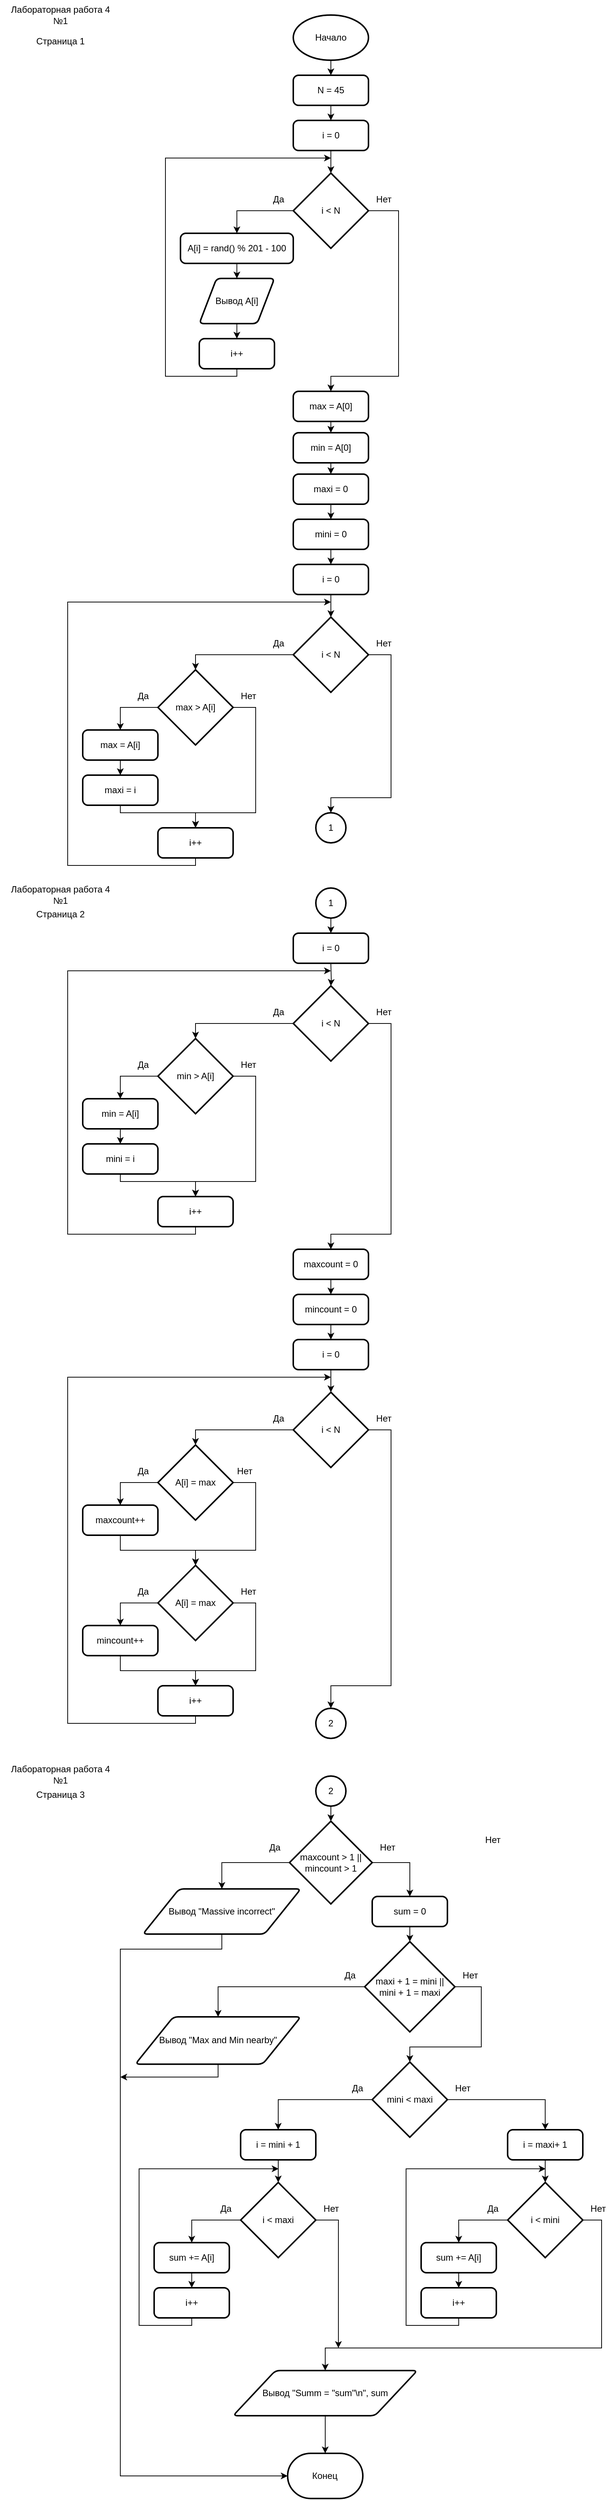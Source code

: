 <mxfile version="20.7.4" type="device" pages="6"><diagram id="aMQrPZFDL5wOMQZOGoxr" name="1"><mxGraphModel dx="1434" dy="791" grid="1" gridSize="10" guides="1" tooltips="1" connect="1" arrows="1" fold="1" page="1" pageScale="1" pageWidth="827" pageHeight="1169" math="0" shadow="0"><root><mxCell id="0"/><mxCell id="1" parent="0"/><mxCell id="Hkj-DJNFrq3IlGiPcy5J-1" style="edgeStyle=orthogonalEdgeStyle;rounded=0;orthogonalLoop=1;jettySize=auto;html=1;entryX=0.5;entryY=0;entryDx=0;entryDy=0;" parent="1" source="Hkj-DJNFrq3IlGiPcy5J-2" target="Hkj-DJNFrq3IlGiPcy5J-9" edge="1"><mxGeometry relative="1" as="geometry"/></mxCell><mxCell id="Hkj-DJNFrq3IlGiPcy5J-2" value="N = 45" style="rounded=1;whiteSpace=wrap;html=1;absoluteArcSize=1;arcSize=14;strokeWidth=2;fontSize=12;" parent="1" vertex="1"><mxGeometry x="390" y="100" width="100" height="40" as="geometry"/></mxCell><mxCell id="Hkj-DJNFrq3IlGiPcy5J-3" value="" style="edgeStyle=orthogonalEdgeStyle;rounded=0;orthogonalLoop=1;jettySize=auto;html=1;" parent="1" source="Hkj-DJNFrq3IlGiPcy5J-4" target="Hkj-DJNFrq3IlGiPcy5J-2" edge="1"><mxGeometry relative="1" as="geometry"/></mxCell><mxCell id="Hkj-DJNFrq3IlGiPcy5J-4" value="Начало" style="strokeWidth=2;html=1;shape=mxgraph.flowchart.start_1;whiteSpace=wrap;" parent="1" vertex="1"><mxGeometry x="390" y="20" width="100" height="60" as="geometry"/></mxCell><mxCell id="Hkj-DJNFrq3IlGiPcy5J-5" style="edgeStyle=orthogonalEdgeStyle;rounded=0;orthogonalLoop=1;jettySize=auto;html=1;" parent="1" source="Hkj-DJNFrq3IlGiPcy5J-7" target="Hkj-DJNFrq3IlGiPcy5J-11" edge="1"><mxGeometry relative="1" as="geometry"><Array as="points"><mxPoint x="315" y="280"/></Array></mxGeometry></mxCell><mxCell id="Hkj-DJNFrq3IlGiPcy5J-6" style="edgeStyle=orthogonalEdgeStyle;rounded=0;orthogonalLoop=1;jettySize=auto;html=1;entryX=0.5;entryY=0;entryDx=0;entryDy=0;" parent="1" source="Hkj-DJNFrq3IlGiPcy5J-7" target="Hkj-DJNFrq3IlGiPcy5J-17" edge="1"><mxGeometry relative="1" as="geometry"><Array as="points"><mxPoint x="530" y="280"/><mxPoint x="530" y="500"/><mxPoint x="440" y="500"/></Array></mxGeometry></mxCell><mxCell id="Hkj-DJNFrq3IlGiPcy5J-7" value="i &amp;lt; N" style="strokeWidth=2;html=1;shape=mxgraph.flowchart.decision;whiteSpace=wrap;" parent="1" vertex="1"><mxGeometry x="390" y="230" width="100" height="100" as="geometry"/></mxCell><mxCell id="Hkj-DJNFrq3IlGiPcy5J-8" value="" style="edgeStyle=orthogonalEdgeStyle;rounded=0;orthogonalLoop=1;jettySize=auto;html=1;" parent="1" source="Hkj-DJNFrq3IlGiPcy5J-9" target="Hkj-DJNFrq3IlGiPcy5J-7" edge="1"><mxGeometry relative="1" as="geometry"/></mxCell><mxCell id="Hkj-DJNFrq3IlGiPcy5J-9" value="i = 0" style="rounded=1;whiteSpace=wrap;html=1;absoluteArcSize=1;arcSize=14;strokeWidth=2;fontSize=12;" parent="1" vertex="1"><mxGeometry x="390" y="160" width="100" height="40" as="geometry"/></mxCell><mxCell id="Hkj-DJNFrq3IlGiPcy5J-10" value="" style="edgeStyle=orthogonalEdgeStyle;rounded=0;orthogonalLoop=1;jettySize=auto;html=1;" parent="1" source="Hkj-DJNFrq3IlGiPcy5J-11" target="Hkj-DJNFrq3IlGiPcy5J-13" edge="1"><mxGeometry relative="1" as="geometry"/></mxCell><mxCell id="Hkj-DJNFrq3IlGiPcy5J-11" value="A[i] = rand() % 201 - 100" style="rounded=1;whiteSpace=wrap;html=1;absoluteArcSize=1;arcSize=14;strokeWidth=2;fontSize=12;" parent="1" vertex="1"><mxGeometry x="240" y="310" width="150" height="40" as="geometry"/></mxCell><mxCell id="Hkj-DJNFrq3IlGiPcy5J-12" value="" style="edgeStyle=orthogonalEdgeStyle;rounded=0;orthogonalLoop=1;jettySize=auto;html=1;" parent="1" source="Hkj-DJNFrq3IlGiPcy5J-13" target="Hkj-DJNFrq3IlGiPcy5J-15" edge="1"><mxGeometry relative="1" as="geometry"/></mxCell><mxCell id="Hkj-DJNFrq3IlGiPcy5J-13" value="Вывод A[i]" style="shape=parallelogram;html=1;strokeWidth=2;perimeter=parallelogramPerimeter;whiteSpace=wrap;rounded=1;arcSize=12;size=0.23;" parent="1" vertex="1"><mxGeometry x="265" y="370" width="100" height="60" as="geometry"/></mxCell><mxCell id="Hkj-DJNFrq3IlGiPcy5J-14" style="edgeStyle=orthogonalEdgeStyle;rounded=0;orthogonalLoop=1;jettySize=auto;html=1;" parent="1" source="Hkj-DJNFrq3IlGiPcy5J-15" edge="1"><mxGeometry relative="1" as="geometry"><mxPoint x="440.0" y="210" as="targetPoint"/><Array as="points"><mxPoint x="315" y="500"/><mxPoint x="220" y="500"/><mxPoint x="220" y="210"/></Array></mxGeometry></mxCell><mxCell id="Hkj-DJNFrq3IlGiPcy5J-15" value="i++" style="rounded=1;whiteSpace=wrap;html=1;absoluteArcSize=1;arcSize=14;strokeWidth=2;fontSize=12;" parent="1" vertex="1"><mxGeometry x="265" y="450" width="100" height="40" as="geometry"/></mxCell><mxCell id="Hkj-DJNFrq3IlGiPcy5J-16" value="" style="edgeStyle=orthogonalEdgeStyle;rounded=0;orthogonalLoop=1;jettySize=auto;html=1;" parent="1" source="Hkj-DJNFrq3IlGiPcy5J-17" target="Hkj-DJNFrq3IlGiPcy5J-19" edge="1"><mxGeometry relative="1" as="geometry"/></mxCell><mxCell id="Hkj-DJNFrq3IlGiPcy5J-17" value="max = A[0]" style="rounded=1;whiteSpace=wrap;html=1;absoluteArcSize=1;arcSize=14;strokeWidth=2;fontSize=12;" parent="1" vertex="1"><mxGeometry x="390" y="520" width="100" height="40" as="geometry"/></mxCell><mxCell id="Hkj-DJNFrq3IlGiPcy5J-18" style="edgeStyle=orthogonalEdgeStyle;rounded=0;orthogonalLoop=1;jettySize=auto;html=1;" parent="1" source="Hkj-DJNFrq3IlGiPcy5J-19" target="Hkj-DJNFrq3IlGiPcy5J-21" edge="1"><mxGeometry relative="1" as="geometry"/></mxCell><mxCell id="Hkj-DJNFrq3IlGiPcy5J-19" value="min = A[0]" style="rounded=1;whiteSpace=wrap;html=1;absoluteArcSize=1;arcSize=14;strokeWidth=2;fontSize=12;" parent="1" vertex="1"><mxGeometry x="390" y="575" width="100" height="40" as="geometry"/></mxCell><mxCell id="Hkj-DJNFrq3IlGiPcy5J-20" value="" style="edgeStyle=orthogonalEdgeStyle;rounded=0;orthogonalLoop=1;jettySize=auto;html=1;" parent="1" source="Hkj-DJNFrq3IlGiPcy5J-21" target="Hkj-DJNFrq3IlGiPcy5J-23" edge="1"><mxGeometry relative="1" as="geometry"/></mxCell><mxCell id="Hkj-DJNFrq3IlGiPcy5J-21" value="maxi = 0" style="rounded=1;whiteSpace=wrap;html=1;absoluteArcSize=1;arcSize=14;strokeWidth=2;fontSize=12;" parent="1" vertex="1"><mxGeometry x="390" y="630" width="100" height="40" as="geometry"/></mxCell><mxCell id="Hkj-DJNFrq3IlGiPcy5J-22" value="" style="edgeStyle=orthogonalEdgeStyle;rounded=0;orthogonalLoop=1;jettySize=auto;html=1;" parent="1" source="Hkj-DJNFrq3IlGiPcy5J-23" target="Hkj-DJNFrq3IlGiPcy5J-25" edge="1"><mxGeometry relative="1" as="geometry"/></mxCell><mxCell id="Hkj-DJNFrq3IlGiPcy5J-23" value="mini = 0" style="rounded=1;whiteSpace=wrap;html=1;absoluteArcSize=1;arcSize=14;strokeWidth=2;fontSize=12;" parent="1" vertex="1"><mxGeometry x="390" y="690" width="100" height="40" as="geometry"/></mxCell><mxCell id="Hkj-DJNFrq3IlGiPcy5J-24" value="" style="edgeStyle=orthogonalEdgeStyle;rounded=0;orthogonalLoop=1;jettySize=auto;html=1;" parent="1" source="Hkj-DJNFrq3IlGiPcy5J-25" target="Hkj-DJNFrq3IlGiPcy5J-28" edge="1"><mxGeometry relative="1" as="geometry"/></mxCell><mxCell id="Hkj-DJNFrq3IlGiPcy5J-25" value="i = 0" style="rounded=1;whiteSpace=wrap;html=1;absoluteArcSize=1;arcSize=14;strokeWidth=2;fontSize=12;" parent="1" vertex="1"><mxGeometry x="390" y="750" width="100" height="40" as="geometry"/></mxCell><mxCell id="Hkj-DJNFrq3IlGiPcy5J-26" style="edgeStyle=orthogonalEdgeStyle;rounded=0;orthogonalLoop=1;jettySize=auto;html=1;entryX=0.5;entryY=0;entryDx=0;entryDy=0;entryPerimeter=0;" parent="1" source="Hkj-DJNFrq3IlGiPcy5J-28" target="Hkj-DJNFrq3IlGiPcy5J-31" edge="1"><mxGeometry relative="1" as="geometry"/></mxCell><mxCell id="Hkj-DJNFrq3IlGiPcy5J-27" style="edgeStyle=orthogonalEdgeStyle;rounded=0;orthogonalLoop=1;jettySize=auto;html=1;entryX=0.5;entryY=0;entryDx=0;entryDy=0;entryPerimeter=0;" parent="1" source="Hkj-DJNFrq3IlGiPcy5J-28" target="Hkj-DJNFrq3IlGiPcy5J-52" edge="1"><mxGeometry relative="1" as="geometry"><Array as="points"><mxPoint x="520" y="870"/><mxPoint x="520" y="1060"/><mxPoint x="440" y="1060"/></Array></mxGeometry></mxCell><mxCell id="Hkj-DJNFrq3IlGiPcy5J-28" value="i &amp;lt; N" style="strokeWidth=2;html=1;shape=mxgraph.flowchart.decision;whiteSpace=wrap;" parent="1" vertex="1"><mxGeometry x="390" y="820" width="100" height="100" as="geometry"/></mxCell><mxCell id="Hkj-DJNFrq3IlGiPcy5J-29" style="edgeStyle=orthogonalEdgeStyle;rounded=0;orthogonalLoop=1;jettySize=auto;html=1;entryX=0.5;entryY=0;entryDx=0;entryDy=0;" parent="1" source="Hkj-DJNFrq3IlGiPcy5J-31" target="Hkj-DJNFrq3IlGiPcy5J-33" edge="1"><mxGeometry relative="1" as="geometry"><Array as="points"><mxPoint x="160" y="940"/></Array></mxGeometry></mxCell><mxCell id="Hkj-DJNFrq3IlGiPcy5J-30" value="" style="edgeStyle=orthogonalEdgeStyle;rounded=0;orthogonalLoop=1;jettySize=auto;html=1;" parent="1" source="Hkj-DJNFrq3IlGiPcy5J-31" target="Hkj-DJNFrq3IlGiPcy5J-37" edge="1"><mxGeometry relative="1" as="geometry"><Array as="points"><mxPoint x="340" y="940"/><mxPoint x="340" y="1080"/><mxPoint x="260" y="1080"/></Array></mxGeometry></mxCell><mxCell id="Hkj-DJNFrq3IlGiPcy5J-31" value="max &amp;gt; A[i]" style="strokeWidth=2;html=1;shape=mxgraph.flowchart.decision;whiteSpace=wrap;" parent="1" vertex="1"><mxGeometry x="210" y="890" width="100" height="100" as="geometry"/></mxCell><mxCell id="Hkj-DJNFrq3IlGiPcy5J-32" value="" style="edgeStyle=orthogonalEdgeStyle;rounded=0;orthogonalLoop=1;jettySize=auto;html=1;" parent="1" source="Hkj-DJNFrq3IlGiPcy5J-33" target="Hkj-DJNFrq3IlGiPcy5J-35" edge="1"><mxGeometry relative="1" as="geometry"/></mxCell><mxCell id="Hkj-DJNFrq3IlGiPcy5J-33" value="max = A[i]" style="rounded=1;whiteSpace=wrap;html=1;absoluteArcSize=1;arcSize=14;strokeWidth=2;fontSize=12;" parent="1" vertex="1"><mxGeometry x="110" y="970" width="100" height="40" as="geometry"/></mxCell><mxCell id="Hkj-DJNFrq3IlGiPcy5J-34" style="edgeStyle=orthogonalEdgeStyle;rounded=0;orthogonalLoop=1;jettySize=auto;html=1;" parent="1" source="Hkj-DJNFrq3IlGiPcy5J-35" target="Hkj-DJNFrq3IlGiPcy5J-37" edge="1"><mxGeometry relative="1" as="geometry"><Array as="points"><mxPoint x="160" y="1080"/><mxPoint x="260" y="1080"/></Array></mxGeometry></mxCell><mxCell id="Hkj-DJNFrq3IlGiPcy5J-35" value="maxi = i" style="rounded=1;whiteSpace=wrap;html=1;absoluteArcSize=1;arcSize=14;strokeWidth=2;fontSize=12;" parent="1" vertex="1"><mxGeometry x="110" y="1030" width="100" height="40" as="geometry"/></mxCell><mxCell id="Hkj-DJNFrq3IlGiPcy5J-36" style="edgeStyle=orthogonalEdgeStyle;rounded=0;orthogonalLoop=1;jettySize=auto;html=1;" parent="1" source="Hkj-DJNFrq3IlGiPcy5J-37" edge="1"><mxGeometry relative="1" as="geometry"><mxPoint x="440.0" y="800" as="targetPoint"/><Array as="points"><mxPoint x="260" y="1150"/><mxPoint x="90" y="1150"/><mxPoint x="90" y="800"/></Array></mxGeometry></mxCell><mxCell id="Hkj-DJNFrq3IlGiPcy5J-37" value="i++" style="rounded=1;whiteSpace=wrap;html=1;absoluteArcSize=1;arcSize=14;strokeWidth=2;fontSize=12;" parent="1" vertex="1"><mxGeometry x="210" y="1100" width="100" height="40" as="geometry"/></mxCell><mxCell id="Hkj-DJNFrq3IlGiPcy5J-38" value="" style="edgeStyle=orthogonalEdgeStyle;rounded=0;orthogonalLoop=1;jettySize=auto;html=1;" parent="1" target="Hkj-DJNFrq3IlGiPcy5J-41" edge="1"><mxGeometry relative="1" as="geometry"><mxPoint x="439.966" y="1280" as="sourcePoint"/></mxGeometry></mxCell><mxCell id="Hkj-DJNFrq3IlGiPcy5J-39" style="edgeStyle=orthogonalEdgeStyle;rounded=0;orthogonalLoop=1;jettySize=auto;html=1;entryX=0.5;entryY=0;entryDx=0;entryDy=0;entryPerimeter=0;" parent="1" source="Hkj-DJNFrq3IlGiPcy5J-41" target="Hkj-DJNFrq3IlGiPcy5J-44" edge="1"><mxGeometry relative="1" as="geometry"/></mxCell><mxCell id="Hkj-DJNFrq3IlGiPcy5J-40" style="edgeStyle=orthogonalEdgeStyle;rounded=0;orthogonalLoop=1;jettySize=auto;html=1;entryX=0.5;entryY=0;entryDx=0;entryDy=0;" parent="1" source="Hkj-DJNFrq3IlGiPcy5J-41" target="Hkj-DJNFrq3IlGiPcy5J-56" edge="1"><mxGeometry relative="1" as="geometry"><Array as="points"><mxPoint x="520" y="1360"/><mxPoint x="520" y="1640"/><mxPoint x="440" y="1640"/></Array></mxGeometry></mxCell><mxCell id="Hkj-DJNFrq3IlGiPcy5J-41" value="i &amp;lt; N" style="strokeWidth=2;html=1;shape=mxgraph.flowchart.decision;whiteSpace=wrap;" parent="1" vertex="1"><mxGeometry x="390" y="1310" width="100" height="100" as="geometry"/></mxCell><mxCell id="Hkj-DJNFrq3IlGiPcy5J-42" style="edgeStyle=orthogonalEdgeStyle;rounded=0;orthogonalLoop=1;jettySize=auto;html=1;entryX=0.5;entryY=0;entryDx=0;entryDy=0;" parent="1" source="Hkj-DJNFrq3IlGiPcy5J-44" target="Hkj-DJNFrq3IlGiPcy5J-46" edge="1"><mxGeometry relative="1" as="geometry"><Array as="points"><mxPoint x="160" y="1430"/></Array></mxGeometry></mxCell><mxCell id="Hkj-DJNFrq3IlGiPcy5J-43" value="" style="edgeStyle=orthogonalEdgeStyle;rounded=0;orthogonalLoop=1;jettySize=auto;html=1;" parent="1" source="Hkj-DJNFrq3IlGiPcy5J-44" target="Hkj-DJNFrq3IlGiPcy5J-50" edge="1"><mxGeometry relative="1" as="geometry"><Array as="points"><mxPoint x="340" y="1430"/><mxPoint x="340" y="1570"/><mxPoint x="260" y="1570"/></Array></mxGeometry></mxCell><mxCell id="Hkj-DJNFrq3IlGiPcy5J-44" value="min &amp;gt; A[i]" style="strokeWidth=2;html=1;shape=mxgraph.flowchart.decision;whiteSpace=wrap;" parent="1" vertex="1"><mxGeometry x="210" y="1380" width="100" height="100" as="geometry"/></mxCell><mxCell id="Hkj-DJNFrq3IlGiPcy5J-45" value="" style="edgeStyle=orthogonalEdgeStyle;rounded=0;orthogonalLoop=1;jettySize=auto;html=1;" parent="1" source="Hkj-DJNFrq3IlGiPcy5J-46" target="Hkj-DJNFrq3IlGiPcy5J-48" edge="1"><mxGeometry relative="1" as="geometry"/></mxCell><mxCell id="Hkj-DJNFrq3IlGiPcy5J-46" value="min = A[i]" style="rounded=1;whiteSpace=wrap;html=1;absoluteArcSize=1;arcSize=14;strokeWidth=2;fontSize=12;" parent="1" vertex="1"><mxGeometry x="110" y="1460" width="100" height="40" as="geometry"/></mxCell><mxCell id="Hkj-DJNFrq3IlGiPcy5J-47" style="edgeStyle=orthogonalEdgeStyle;rounded=0;orthogonalLoop=1;jettySize=auto;html=1;" parent="1" source="Hkj-DJNFrq3IlGiPcy5J-48" target="Hkj-DJNFrq3IlGiPcy5J-50" edge="1"><mxGeometry relative="1" as="geometry"><Array as="points"><mxPoint x="160" y="1570"/><mxPoint x="260" y="1570"/></Array></mxGeometry></mxCell><mxCell id="Hkj-DJNFrq3IlGiPcy5J-48" value="mini = i" style="rounded=1;whiteSpace=wrap;html=1;absoluteArcSize=1;arcSize=14;strokeWidth=2;fontSize=12;" parent="1" vertex="1"><mxGeometry x="110" y="1520" width="100" height="40" as="geometry"/></mxCell><mxCell id="Hkj-DJNFrq3IlGiPcy5J-49" style="edgeStyle=orthogonalEdgeStyle;rounded=0;orthogonalLoop=1;jettySize=auto;html=1;" parent="1" source="Hkj-DJNFrq3IlGiPcy5J-50" edge="1"><mxGeometry relative="1" as="geometry"><mxPoint x="440.0" y="1290" as="targetPoint"/><Array as="points"><mxPoint x="260" y="1640"/><mxPoint x="90" y="1640"/><mxPoint x="90" y="1290"/></Array></mxGeometry></mxCell><mxCell id="Hkj-DJNFrq3IlGiPcy5J-50" value="i++" style="rounded=1;whiteSpace=wrap;html=1;absoluteArcSize=1;arcSize=14;strokeWidth=2;fontSize=12;" parent="1" vertex="1"><mxGeometry x="210" y="1590" width="100" height="40" as="geometry"/></mxCell><mxCell id="Hkj-DJNFrq3IlGiPcy5J-51" value="i = 0" style="rounded=1;whiteSpace=wrap;html=1;absoluteArcSize=1;arcSize=14;strokeWidth=2;fontSize=12;" parent="1" vertex="1"><mxGeometry x="390" y="1240" width="100" height="40" as="geometry"/></mxCell><mxCell id="Hkj-DJNFrq3IlGiPcy5J-52" value="1" style="strokeWidth=2;html=1;shape=mxgraph.flowchart.start_2;whiteSpace=wrap;" parent="1" vertex="1"><mxGeometry x="420" y="1080" width="40" height="40" as="geometry"/></mxCell><mxCell id="Hkj-DJNFrq3IlGiPcy5J-53" value="" style="edgeStyle=orthogonalEdgeStyle;rounded=0;orthogonalLoop=1;jettySize=auto;html=1;" parent="1" source="Hkj-DJNFrq3IlGiPcy5J-54" target="Hkj-DJNFrq3IlGiPcy5J-51" edge="1"><mxGeometry relative="1" as="geometry"/></mxCell><mxCell id="Hkj-DJNFrq3IlGiPcy5J-54" value="1" style="strokeWidth=2;html=1;shape=mxgraph.flowchart.start_2;whiteSpace=wrap;" parent="1" vertex="1"><mxGeometry x="420" y="1180" width="40" height="40" as="geometry"/></mxCell><mxCell id="Hkj-DJNFrq3IlGiPcy5J-55" value="" style="edgeStyle=orthogonalEdgeStyle;rounded=0;orthogonalLoop=1;jettySize=auto;html=1;" parent="1" source="Hkj-DJNFrq3IlGiPcy5J-56" target="Hkj-DJNFrq3IlGiPcy5J-58" edge="1"><mxGeometry relative="1" as="geometry"/></mxCell><mxCell id="Hkj-DJNFrq3IlGiPcy5J-56" value="maxcount = 0" style="rounded=1;whiteSpace=wrap;html=1;absoluteArcSize=1;arcSize=14;strokeWidth=2;fontSize=12;" parent="1" vertex="1"><mxGeometry x="390" y="1660" width="100" height="40" as="geometry"/></mxCell><mxCell id="Hkj-DJNFrq3IlGiPcy5J-57" value="" style="edgeStyle=orthogonalEdgeStyle;rounded=0;orthogonalLoop=1;jettySize=auto;html=1;" parent="1" source="Hkj-DJNFrq3IlGiPcy5J-58" target="Hkj-DJNFrq3IlGiPcy5J-65" edge="1"><mxGeometry relative="1" as="geometry"/></mxCell><mxCell id="Hkj-DJNFrq3IlGiPcy5J-58" value="mincount = 0" style="rounded=1;whiteSpace=wrap;html=1;absoluteArcSize=1;arcSize=14;strokeWidth=2;fontSize=12;" parent="1" vertex="1"><mxGeometry x="390" y="1720" width="100" height="40" as="geometry"/></mxCell><mxCell id="Hkj-DJNFrq3IlGiPcy5J-59" style="edgeStyle=orthogonalEdgeStyle;rounded=0;orthogonalLoop=1;jettySize=auto;html=1;" parent="1" source="Hkj-DJNFrq3IlGiPcy5J-61" target="Hkj-DJNFrq3IlGiPcy5J-67" edge="1"><mxGeometry relative="1" as="geometry"><Array as="points"><mxPoint x="160" y="1970"/></Array></mxGeometry></mxCell><mxCell id="Hkj-DJNFrq3IlGiPcy5J-60" style="edgeStyle=orthogonalEdgeStyle;rounded=0;orthogonalLoop=1;jettySize=auto;html=1;entryX=0.5;entryY=0;entryDx=0;entryDy=0;entryPerimeter=0;" parent="1" source="Hkj-DJNFrq3IlGiPcy5J-61" target="Hkj-DJNFrq3IlGiPcy5J-70" edge="1"><mxGeometry relative="1" as="geometry"><mxPoint x="259.97" y="2060" as="targetPoint"/><Array as="points"><mxPoint x="340" y="1970"/><mxPoint x="340" y="2060"/><mxPoint x="260" y="2060"/></Array></mxGeometry></mxCell><mxCell id="Hkj-DJNFrq3IlGiPcy5J-61" value="A[i] = max" style="strokeWidth=2;html=1;shape=mxgraph.flowchart.decision;whiteSpace=wrap;" parent="1" vertex="1"><mxGeometry x="209.97" y="1920" width="100" height="100" as="geometry"/></mxCell><mxCell id="Hkj-DJNFrq3IlGiPcy5J-62" style="edgeStyle=orthogonalEdgeStyle;rounded=0;orthogonalLoop=1;jettySize=auto;html=1;" parent="1" source="Hkj-DJNFrq3IlGiPcy5J-63" edge="1"><mxGeometry relative="1" as="geometry"><mxPoint x="440.0" y="1830" as="targetPoint"/><Array as="points"><mxPoint x="260" y="2290"/><mxPoint x="90" y="2290"/><mxPoint x="90" y="1830"/></Array></mxGeometry></mxCell><mxCell id="Hkj-DJNFrq3IlGiPcy5J-63" value="i++" style="rounded=1;whiteSpace=wrap;html=1;absoluteArcSize=1;arcSize=14;strokeWidth=2;fontSize=12;" parent="1" vertex="1"><mxGeometry x="210" y="2240" width="100" height="40" as="geometry"/></mxCell><mxCell id="Hkj-DJNFrq3IlGiPcy5J-64" value="" style="edgeStyle=orthogonalEdgeStyle;rounded=0;orthogonalLoop=1;jettySize=auto;html=1;" parent="1" source="Hkj-DJNFrq3IlGiPcy5J-65" target="Hkj-DJNFrq3IlGiPcy5J-75" edge="1"><mxGeometry relative="1" as="geometry"/></mxCell><mxCell id="Hkj-DJNFrq3IlGiPcy5J-65" value="i = 0" style="rounded=1;whiteSpace=wrap;html=1;absoluteArcSize=1;arcSize=14;strokeWidth=2;fontSize=12;" parent="1" vertex="1"><mxGeometry x="389.97" y="1780" width="100" height="40" as="geometry"/></mxCell><mxCell id="Hkj-DJNFrq3IlGiPcy5J-66" value="" style="edgeStyle=orthogonalEdgeStyle;rounded=0;orthogonalLoop=1;jettySize=auto;html=1;exitX=0.5;exitY=1;exitDx=0;exitDy=0;" parent="1" source="Hkj-DJNFrq3IlGiPcy5J-67" target="Hkj-DJNFrq3IlGiPcy5J-70" edge="1"><mxGeometry relative="1" as="geometry"><mxPoint x="160.034" y="2050" as="sourcePoint"/><Array as="points"><mxPoint x="160" y="2060"/><mxPoint x="260" y="2060"/></Array></mxGeometry></mxCell><mxCell id="Hkj-DJNFrq3IlGiPcy5J-67" value="maxcount++" style="rounded=1;whiteSpace=wrap;html=1;absoluteArcSize=1;arcSize=14;strokeWidth=2;fontSize=12;" parent="1" vertex="1"><mxGeometry x="110" y="2000" width="100" height="40" as="geometry"/></mxCell><mxCell id="Hkj-DJNFrq3IlGiPcy5J-68" style="edgeStyle=orthogonalEdgeStyle;rounded=0;orthogonalLoop=1;jettySize=auto;html=1;" parent="1" source="Hkj-DJNFrq3IlGiPcy5J-70" target="Hkj-DJNFrq3IlGiPcy5J-72" edge="1"><mxGeometry relative="1" as="geometry"><Array as="points"><mxPoint x="160.03" y="2130"/></Array></mxGeometry></mxCell><mxCell id="Hkj-DJNFrq3IlGiPcy5J-69" style="edgeStyle=orthogonalEdgeStyle;rounded=0;orthogonalLoop=1;jettySize=auto;html=1;entryX=0.5;entryY=0;entryDx=0;entryDy=0;" parent="1" source="Hkj-DJNFrq3IlGiPcy5J-70" target="Hkj-DJNFrq3IlGiPcy5J-63" edge="1"><mxGeometry relative="1" as="geometry"><Array as="points"><mxPoint x="340" y="2130"/><mxPoint x="340" y="2220"/><mxPoint x="260" y="2220"/></Array></mxGeometry></mxCell><mxCell id="Hkj-DJNFrq3IlGiPcy5J-70" value="A[i] = max" style="strokeWidth=2;html=1;shape=mxgraph.flowchart.decision;whiteSpace=wrap;" parent="1" vertex="1"><mxGeometry x="210.0" y="2080" width="100" height="100" as="geometry"/></mxCell><mxCell id="Hkj-DJNFrq3IlGiPcy5J-71" style="edgeStyle=orthogonalEdgeStyle;rounded=0;orthogonalLoop=1;jettySize=auto;html=1;" parent="1" source="Hkj-DJNFrq3IlGiPcy5J-72" target="Hkj-DJNFrq3IlGiPcy5J-63" edge="1"><mxGeometry relative="1" as="geometry"/></mxCell><mxCell id="Hkj-DJNFrq3IlGiPcy5J-72" value="mincount++" style="rounded=1;whiteSpace=wrap;html=1;absoluteArcSize=1;arcSize=14;strokeWidth=2;fontSize=12;" parent="1" vertex="1"><mxGeometry x="110" y="2160" width="100" height="40" as="geometry"/></mxCell><mxCell id="Hkj-DJNFrq3IlGiPcy5J-73" style="edgeStyle=orthogonalEdgeStyle;rounded=0;orthogonalLoop=1;jettySize=auto;html=1;entryX=0.5;entryY=0;entryDx=0;entryDy=0;entryPerimeter=0;" parent="1" source="Hkj-DJNFrq3IlGiPcy5J-75" target="Hkj-DJNFrq3IlGiPcy5J-61" edge="1"><mxGeometry relative="1" as="geometry"/></mxCell><mxCell id="Hkj-DJNFrq3IlGiPcy5J-74" style="edgeStyle=orthogonalEdgeStyle;rounded=0;orthogonalLoop=1;jettySize=auto;html=1;entryX=0.5;entryY=0;entryDx=0;entryDy=0;entryPerimeter=0;" parent="1" source="Hkj-DJNFrq3IlGiPcy5J-75" target="Hkj-DJNFrq3IlGiPcy5J-76" edge="1"><mxGeometry relative="1" as="geometry"><Array as="points"><mxPoint x="520" y="1900"/><mxPoint x="520" y="2240"/><mxPoint x="440" y="2240"/></Array></mxGeometry></mxCell><mxCell id="Hkj-DJNFrq3IlGiPcy5J-75" value="i &amp;lt; N" style="strokeWidth=2;html=1;shape=mxgraph.flowchart.decision;whiteSpace=wrap;" parent="1" vertex="1"><mxGeometry x="390" y="1850" width="100" height="100" as="geometry"/></mxCell><mxCell id="Hkj-DJNFrq3IlGiPcy5J-76" value="2" style="strokeWidth=2;html=1;shape=mxgraph.flowchart.start_2;whiteSpace=wrap;" parent="1" vertex="1"><mxGeometry x="420" y="2270" width="40" height="40" as="geometry"/></mxCell><mxCell id="Hkj-DJNFrq3IlGiPcy5J-77" value="" style="edgeStyle=orthogonalEdgeStyle;rounded=0;orthogonalLoop=1;jettySize=auto;html=1;" parent="1" source="Hkj-DJNFrq3IlGiPcy5J-78" target="Hkj-DJNFrq3IlGiPcy5J-81" edge="1"><mxGeometry relative="1" as="geometry"/></mxCell><mxCell id="Hkj-DJNFrq3IlGiPcy5J-78" value="2" style="strokeWidth=2;html=1;shape=mxgraph.flowchart.start_2;whiteSpace=wrap;" parent="1" vertex="1"><mxGeometry x="420" y="2360" width="40" height="40" as="geometry"/></mxCell><mxCell id="Hkj-DJNFrq3IlGiPcy5J-80" style="edgeStyle=orthogonalEdgeStyle;rounded=0;orthogonalLoop=1;jettySize=auto;html=1;" parent="1" source="Hkj-DJNFrq3IlGiPcy5J-81" target="Hkj-DJNFrq3IlGiPcy5J-85" edge="1"><mxGeometry relative="1" as="geometry"><Array as="points"><mxPoint x="545" y="2475"/></Array></mxGeometry></mxCell><mxCell id="jyJY6CnKD1T7V-w8ejQ4-22" style="edgeStyle=orthogonalEdgeStyle;rounded=0;orthogonalLoop=1;jettySize=auto;html=1;entryX=0.5;entryY=0;entryDx=0;entryDy=0;" parent="1" source="Hkj-DJNFrq3IlGiPcy5J-81" target="Hkj-DJNFrq3IlGiPcy5J-83" edge="1"><mxGeometry relative="1" as="geometry"><Array as="points"><mxPoint x="295" y="2475"/></Array></mxGeometry></mxCell><mxCell id="Hkj-DJNFrq3IlGiPcy5J-81" value="maxcount &amp;gt; 1 || mincount &amp;gt; 1" style="strokeWidth=2;html=1;shape=mxgraph.flowchart.decision;whiteSpace=wrap;" parent="1" vertex="1"><mxGeometry x="384.97" y="2420" width="110" height="110" as="geometry"/></mxCell><mxCell id="Hkj-DJNFrq3IlGiPcy5J-82" style="edgeStyle=orthogonalEdgeStyle;rounded=0;orthogonalLoop=1;jettySize=auto;html=1;entryX=0;entryY=0.5;entryDx=0;entryDy=0;entryPerimeter=0;" parent="1" source="Hkj-DJNFrq3IlGiPcy5J-83" target="Hkj-DJNFrq3IlGiPcy5J-114" edge="1"><mxGeometry relative="1" as="geometry"><Array as="points"><mxPoint x="295" y="2590"/><mxPoint x="160" y="2590"/><mxPoint x="160" y="3290"/></Array></mxGeometry></mxCell><mxCell id="Hkj-DJNFrq3IlGiPcy5J-83" value="Вывод&amp;nbsp;&quot;Massive incorrect&quot;" style="shape=parallelogram;html=1;strokeWidth=2;perimeter=parallelogramPerimeter;whiteSpace=wrap;rounded=1;arcSize=12;size=0.23;" parent="1" vertex="1"><mxGeometry x="190.0" y="2510" width="210.03" height="60" as="geometry"/></mxCell><mxCell id="Hkj-DJNFrq3IlGiPcy5J-84" value="" style="edgeStyle=orthogonalEdgeStyle;rounded=0;orthogonalLoop=1;jettySize=auto;html=1;" parent="1" source="Hkj-DJNFrq3IlGiPcy5J-85" target="Hkj-DJNFrq3IlGiPcy5J-88" edge="1"><mxGeometry relative="1" as="geometry"/></mxCell><mxCell id="Hkj-DJNFrq3IlGiPcy5J-85" value="sum = 0" style="rounded=1;whiteSpace=wrap;html=1;absoluteArcSize=1;arcSize=14;strokeWidth=2;fontSize=12;" parent="1" vertex="1"><mxGeometry x="494.97" y="2520" width="100" height="40" as="geometry"/></mxCell><mxCell id="Hkj-DJNFrq3IlGiPcy5J-86" style="edgeStyle=orthogonalEdgeStyle;rounded=0;orthogonalLoop=1;jettySize=auto;html=1;entryX=0.5;entryY=0;entryDx=0;entryDy=0;" parent="1" source="Hkj-DJNFrq3IlGiPcy5J-88" target="Hkj-DJNFrq3IlGiPcy5J-90" edge="1"><mxGeometry relative="1" as="geometry"/></mxCell><mxCell id="Hkj-DJNFrq3IlGiPcy5J-87" style="edgeStyle=orthogonalEdgeStyle;rounded=0;orthogonalLoop=1;jettySize=auto;html=1;entryX=0.5;entryY=0;entryDx=0;entryDy=0;entryPerimeter=0;" parent="1" source="Hkj-DJNFrq3IlGiPcy5J-88" target="Hkj-DJNFrq3IlGiPcy5J-93" edge="1"><mxGeometry relative="1" as="geometry"><Array as="points"><mxPoint x="640" y="2640"/><mxPoint x="640" y="2720"/><mxPoint x="545" y="2720"/></Array></mxGeometry></mxCell><mxCell id="Hkj-DJNFrq3IlGiPcy5J-88" value="maxi + 1 = mini || &lt;br&gt;mini + 1 = maxi" style="strokeWidth=2;html=1;shape=mxgraph.flowchart.decision;whiteSpace=wrap;" parent="1" vertex="1"><mxGeometry x="484.97" y="2580" width="120" height="120" as="geometry"/></mxCell><mxCell id="Hkj-DJNFrq3IlGiPcy5J-89" style="edgeStyle=orthogonalEdgeStyle;rounded=0;orthogonalLoop=1;jettySize=auto;html=1;" parent="1" source="Hkj-DJNFrq3IlGiPcy5J-90" edge="1"><mxGeometry relative="1" as="geometry"><mxPoint x="160" y="2760" as="targetPoint"/><Array as="points"><mxPoint x="290" y="2760"/></Array></mxGeometry></mxCell><mxCell id="Hkj-DJNFrq3IlGiPcy5J-90" value="Вывод&amp;nbsp;&quot;Max and Min nearby&quot;" style="shape=parallelogram;html=1;strokeWidth=2;perimeter=parallelogramPerimeter;whiteSpace=wrap;rounded=1;arcSize=12;size=0.23;" parent="1" vertex="1"><mxGeometry x="180" y="2680" width="220.03" height="62.86" as="geometry"/></mxCell><mxCell id="Hkj-DJNFrq3IlGiPcy5J-91" style="edgeStyle=orthogonalEdgeStyle;rounded=0;orthogonalLoop=1;jettySize=auto;html=1;entryX=0.5;entryY=0;entryDx=0;entryDy=0;" parent="1" source="Hkj-DJNFrq3IlGiPcy5J-93" target="Hkj-DJNFrq3IlGiPcy5J-104" edge="1"><mxGeometry relative="1" as="geometry"/></mxCell><mxCell id="Hkj-DJNFrq3IlGiPcy5J-92" style="edgeStyle=orthogonalEdgeStyle;rounded=0;orthogonalLoop=1;jettySize=auto;html=1;entryX=0.5;entryY=0;entryDx=0;entryDy=0;" parent="1" source="Hkj-DJNFrq3IlGiPcy5J-93" target="Hkj-DJNFrq3IlGiPcy5J-95" edge="1"><mxGeometry relative="1" as="geometry"/></mxCell><mxCell id="Hkj-DJNFrq3IlGiPcy5J-93" value="mini &amp;lt; maxi" style="strokeWidth=2;html=1;shape=mxgraph.flowchart.decision;whiteSpace=wrap;" parent="1" vertex="1"><mxGeometry x="494.97" y="2740" width="100" height="100" as="geometry"/></mxCell><mxCell id="Hkj-DJNFrq3IlGiPcy5J-94" value="" style="edgeStyle=orthogonalEdgeStyle;rounded=0;orthogonalLoop=1;jettySize=auto;html=1;" parent="1" source="Hkj-DJNFrq3IlGiPcy5J-95" target="Hkj-DJNFrq3IlGiPcy5J-98" edge="1"><mxGeometry relative="1" as="geometry"/></mxCell><mxCell id="Hkj-DJNFrq3IlGiPcy5J-95" value="i = mini + 1" style="rounded=1;whiteSpace=wrap;html=1;absoluteArcSize=1;arcSize=14;strokeWidth=2;fontSize=12;" parent="1" vertex="1"><mxGeometry x="319.97" y="2830" width="100" height="40" as="geometry"/></mxCell><mxCell id="Hkj-DJNFrq3IlGiPcy5J-96" style="edgeStyle=orthogonalEdgeStyle;rounded=0;orthogonalLoop=1;jettySize=auto;html=1;entryX=0.5;entryY=0;entryDx=0;entryDy=0;" parent="1" source="Hkj-DJNFrq3IlGiPcy5J-98" target="Hkj-DJNFrq3IlGiPcy5J-100" edge="1"><mxGeometry relative="1" as="geometry"/></mxCell><mxCell id="Hkj-DJNFrq3IlGiPcy5J-97" style="edgeStyle=orthogonalEdgeStyle;rounded=0;orthogonalLoop=1;jettySize=auto;html=1;" parent="1" source="Hkj-DJNFrq3IlGiPcy5J-98" edge="1"><mxGeometry relative="1" as="geometry"><mxPoint x="450.0" y="3120" as="targetPoint"/><Array as="points"><mxPoint x="450" y="2950"/><mxPoint x="450" y="3120"/></Array></mxGeometry></mxCell><mxCell id="Hkj-DJNFrq3IlGiPcy5J-98" value="i &amp;lt; maxi" style="strokeWidth=2;html=1;shape=mxgraph.flowchart.decision;whiteSpace=wrap;" parent="1" vertex="1"><mxGeometry x="320.0" y="2900" width="100" height="100" as="geometry"/></mxCell><mxCell id="Hkj-DJNFrq3IlGiPcy5J-99" value="" style="edgeStyle=orthogonalEdgeStyle;rounded=0;orthogonalLoop=1;jettySize=auto;html=1;" parent="1" source="Hkj-DJNFrq3IlGiPcy5J-100" target="Hkj-DJNFrq3IlGiPcy5J-102" edge="1"><mxGeometry relative="1" as="geometry"/></mxCell><mxCell id="Hkj-DJNFrq3IlGiPcy5J-100" value="sum += A[i]" style="rounded=1;whiteSpace=wrap;html=1;absoluteArcSize=1;arcSize=14;strokeWidth=2;fontSize=12;" parent="1" vertex="1"><mxGeometry x="204.97" y="2980" width="100" height="40" as="geometry"/></mxCell><mxCell id="Hkj-DJNFrq3IlGiPcy5J-101" style="edgeStyle=orthogonalEdgeStyle;rounded=0;orthogonalLoop=1;jettySize=auto;html=1;" parent="1" source="Hkj-DJNFrq3IlGiPcy5J-102" edge="1"><mxGeometry relative="1" as="geometry"><mxPoint x="370.423" y="2881.931" as="targetPoint"/><Array as="points"><mxPoint x="254.94" y="3090"/><mxPoint x="184.94" y="3090"/><mxPoint x="184.94" y="2882"/></Array></mxGeometry></mxCell><mxCell id="Hkj-DJNFrq3IlGiPcy5J-102" value="i++" style="rounded=1;whiteSpace=wrap;html=1;absoluteArcSize=1;arcSize=14;strokeWidth=2;fontSize=12;" parent="1" vertex="1"><mxGeometry x="204.97" y="3040" width="100" height="40" as="geometry"/></mxCell><mxCell id="Hkj-DJNFrq3IlGiPcy5J-103" value="" style="edgeStyle=orthogonalEdgeStyle;rounded=0;orthogonalLoop=1;jettySize=auto;html=1;" parent="1" source="Hkj-DJNFrq3IlGiPcy5J-104" target="Hkj-DJNFrq3IlGiPcy5J-107" edge="1"><mxGeometry relative="1" as="geometry"/></mxCell><mxCell id="Hkj-DJNFrq3IlGiPcy5J-104" value="i = maxi+ 1" style="rounded=1;whiteSpace=wrap;html=1;absoluteArcSize=1;arcSize=14;strokeWidth=2;fontSize=12;" parent="1" vertex="1"><mxGeometry x="675.03" y="2830" width="100" height="40" as="geometry"/></mxCell><mxCell id="Hkj-DJNFrq3IlGiPcy5J-105" style="edgeStyle=orthogonalEdgeStyle;rounded=0;orthogonalLoop=1;jettySize=auto;html=1;entryX=0.5;entryY=0;entryDx=0;entryDy=0;" parent="1" source="Hkj-DJNFrq3IlGiPcy5J-107" target="Hkj-DJNFrq3IlGiPcy5J-109" edge="1"><mxGeometry relative="1" as="geometry"/></mxCell><mxCell id="Hkj-DJNFrq3IlGiPcy5J-106" style="edgeStyle=orthogonalEdgeStyle;rounded=0;orthogonalLoop=1;jettySize=auto;html=1;entryX=0.5;entryY=0;entryDx=0;entryDy=0;" parent="1" source="Hkj-DJNFrq3IlGiPcy5J-107" target="Hkj-DJNFrq3IlGiPcy5J-113" edge="1"><mxGeometry relative="1" as="geometry"><Array as="points"><mxPoint x="800" y="2950"/><mxPoint x="800" y="3120"/><mxPoint x="433" y="3120"/></Array></mxGeometry></mxCell><mxCell id="Hkj-DJNFrq3IlGiPcy5J-107" value="i &amp;lt; mini" style="strokeWidth=2;html=1;shape=mxgraph.flowchart.decision;whiteSpace=wrap;" parent="1" vertex="1"><mxGeometry x="675.06" y="2900" width="100" height="100" as="geometry"/></mxCell><mxCell id="Hkj-DJNFrq3IlGiPcy5J-108" value="" style="edgeStyle=orthogonalEdgeStyle;rounded=0;orthogonalLoop=1;jettySize=auto;html=1;" parent="1" source="Hkj-DJNFrq3IlGiPcy5J-109" target="Hkj-DJNFrq3IlGiPcy5J-111" edge="1"><mxGeometry relative="1" as="geometry"/></mxCell><mxCell id="Hkj-DJNFrq3IlGiPcy5J-109" value="sum += A[i]" style="rounded=1;whiteSpace=wrap;html=1;absoluteArcSize=1;arcSize=14;strokeWidth=2;fontSize=12;" parent="1" vertex="1"><mxGeometry x="560.03" y="2980" width="100" height="40" as="geometry"/></mxCell><mxCell id="Hkj-DJNFrq3IlGiPcy5J-110" style="edgeStyle=orthogonalEdgeStyle;rounded=0;orthogonalLoop=1;jettySize=auto;html=1;" parent="1" source="Hkj-DJNFrq3IlGiPcy5J-111" edge="1"><mxGeometry relative="1" as="geometry"><mxPoint x="725.483" y="2881.931" as="targetPoint"/><Array as="points"><mxPoint x="610" y="3090"/><mxPoint x="540" y="3090"/><mxPoint x="540" y="2882"/></Array></mxGeometry></mxCell><mxCell id="Hkj-DJNFrq3IlGiPcy5J-111" value="i++" style="rounded=1;whiteSpace=wrap;html=1;absoluteArcSize=1;arcSize=14;strokeWidth=2;fontSize=12;" parent="1" vertex="1"><mxGeometry x="560.03" y="3040" width="100" height="40" as="geometry"/></mxCell><mxCell id="Hkj-DJNFrq3IlGiPcy5J-112" style="edgeStyle=orthogonalEdgeStyle;rounded=0;orthogonalLoop=1;jettySize=auto;html=1;entryX=0.5;entryY=0;entryDx=0;entryDy=0;entryPerimeter=0;" parent="1" source="Hkj-DJNFrq3IlGiPcy5J-113" target="Hkj-DJNFrq3IlGiPcy5J-114" edge="1"><mxGeometry relative="1" as="geometry"/></mxCell><mxCell id="Hkj-DJNFrq3IlGiPcy5J-113" value="Вывод &quot;Summ = &quot;sum&quot;\n&quot;, sum" style="shape=parallelogram;html=1;strokeWidth=2;perimeter=parallelogramPerimeter;whiteSpace=wrap;rounded=1;arcSize=12;size=0.23;" parent="1" vertex="1"><mxGeometry x="309.97" y="3150" width="245.03" height="60" as="geometry"/></mxCell><mxCell id="Hkj-DJNFrq3IlGiPcy5J-114" value="Конец" style="strokeWidth=2;html=1;shape=mxgraph.flowchart.terminator;whiteSpace=wrap;" parent="1" vertex="1"><mxGeometry x="382.49" y="3260" width="100" height="60" as="geometry"/></mxCell><mxCell id="jyJY6CnKD1T7V-w8ejQ4-1" value="Да" style="text;html=1;align=center;verticalAlign=middle;resizable=0;points=[];autosize=1;strokeColor=none;fillColor=none;" parent="1" vertex="1"><mxGeometry x="350" y="250" width="40" height="30" as="geometry"/></mxCell><mxCell id="jyJY6CnKD1T7V-w8ejQ4-2" value="Да" style="text;html=1;align=center;verticalAlign=middle;resizable=0;points=[];autosize=1;strokeColor=none;fillColor=none;" parent="1" vertex="1"><mxGeometry x="350" y="840" width="40" height="30" as="geometry"/></mxCell><mxCell id="jyJY6CnKD1T7V-w8ejQ4-3" value="Да" style="text;html=1;align=center;verticalAlign=middle;resizable=0;points=[];autosize=1;strokeColor=none;fillColor=none;" parent="1" vertex="1"><mxGeometry x="170" y="910" width="40" height="30" as="geometry"/></mxCell><mxCell id="jyJY6CnKD1T7V-w8ejQ4-4" value="Да" style="text;html=1;align=center;verticalAlign=middle;resizable=0;points=[];autosize=1;strokeColor=none;fillColor=none;" parent="1" vertex="1"><mxGeometry x="170" y="1400" width="40" height="30" as="geometry"/></mxCell><mxCell id="jyJY6CnKD1T7V-w8ejQ4-5" value="Да" style="text;html=1;align=center;verticalAlign=middle;resizable=0;points=[];autosize=1;strokeColor=none;fillColor=none;" parent="1" vertex="1"><mxGeometry x="350" y="1330" width="40" height="30" as="geometry"/></mxCell><mxCell id="jyJY6CnKD1T7V-w8ejQ4-6" value="Да" style="text;html=1;align=center;verticalAlign=middle;resizable=0;points=[];autosize=1;strokeColor=none;fillColor=none;" parent="1" vertex="1"><mxGeometry x="349.97" y="1870" width="40" height="30" as="geometry"/></mxCell><mxCell id="jyJY6CnKD1T7V-w8ejQ4-7" value="Да" style="text;html=1;align=center;verticalAlign=middle;resizable=0;points=[];autosize=1;strokeColor=none;fillColor=none;" parent="1" vertex="1"><mxGeometry x="169.97" y="1940" width="40" height="30" as="geometry"/></mxCell><mxCell id="jyJY6CnKD1T7V-w8ejQ4-8" value="Да" style="text;html=1;align=center;verticalAlign=middle;resizable=0;points=[];autosize=1;strokeColor=none;fillColor=none;" parent="1" vertex="1"><mxGeometry x="169.97" y="2100" width="40" height="30" as="geometry"/></mxCell><mxCell id="jyJY6CnKD1T7V-w8ejQ4-9" value="Да" style="text;html=1;align=center;verticalAlign=middle;resizable=0;points=[];autosize=1;strokeColor=none;fillColor=none;" parent="1" vertex="1"><mxGeometry x="344.97" y="2440" width="40" height="30" as="geometry"/></mxCell><mxCell id="jyJY6CnKD1T7V-w8ejQ4-10" value="Да" style="text;html=1;align=center;verticalAlign=middle;resizable=0;points=[];autosize=1;strokeColor=none;fillColor=none;" parent="1" vertex="1"><mxGeometry x="444.97" y="2610" width="40" height="30" as="geometry"/></mxCell><mxCell id="jyJY6CnKD1T7V-w8ejQ4-11" value="Да" style="text;html=1;align=center;verticalAlign=middle;resizable=0;points=[];autosize=1;strokeColor=none;fillColor=none;" parent="1" vertex="1"><mxGeometry x="454.97" y="2760" width="40" height="30" as="geometry"/></mxCell><mxCell id="jyJY6CnKD1T7V-w8ejQ4-12" value="Да" style="text;html=1;align=center;verticalAlign=middle;resizable=0;points=[];autosize=1;strokeColor=none;fillColor=none;" parent="1" vertex="1"><mxGeometry x="279.97" y="2920" width="40" height="30" as="geometry"/></mxCell><mxCell id="jyJY6CnKD1T7V-w8ejQ4-13" value="Да" style="text;html=1;align=center;verticalAlign=middle;resizable=0;points=[];autosize=1;strokeColor=none;fillColor=none;" parent="1" vertex="1"><mxGeometry x="635.03" y="2920" width="40" height="30" as="geometry"/></mxCell><mxCell id="jyJY6CnKD1T7V-w8ejQ4-14" value="Нет" style="text;html=1;align=center;verticalAlign=middle;resizable=0;points=[];autosize=1;strokeColor=none;fillColor=none;" parent="1" vertex="1"><mxGeometry x="420" y="2920" width="40" height="30" as="geometry"/></mxCell><mxCell id="jyJY6CnKD1T7V-w8ejQ4-15" value="Нет" style="text;html=1;align=center;verticalAlign=middle;resizable=0;points=[];autosize=1;strokeColor=none;fillColor=none;" parent="1" vertex="1"><mxGeometry x="775.03" y="2920" width="40" height="30" as="geometry"/></mxCell><mxCell id="jyJY6CnKD1T7V-w8ejQ4-16" value="Нет" style="text;html=1;align=center;verticalAlign=middle;resizable=0;points=[];autosize=1;strokeColor=none;fillColor=none;" parent="1" vertex="1"><mxGeometry x="594.97" y="2760" width="40" height="30" as="geometry"/></mxCell><mxCell id="jyJY6CnKD1T7V-w8ejQ4-17" value="Нет" style="text;html=1;align=center;verticalAlign=middle;resizable=0;points=[];autosize=1;strokeColor=none;fillColor=none;" parent="1" vertex="1"><mxGeometry x="494.97" y="2440" width="40" height="30" as="geometry"/></mxCell><mxCell id="jyJY6CnKD1T7V-w8ejQ4-18" value="Нет" style="text;html=1;align=center;verticalAlign=middle;resizable=0;points=[];autosize=1;strokeColor=none;fillColor=none;" parent="1" vertex="1"><mxGeometry x="604.97" y="2610" width="40" height="30" as="geometry"/></mxCell><mxCell id="jyJY6CnKD1T7V-w8ejQ4-19" value="Нет" style="text;html=1;align=center;verticalAlign=middle;resizable=0;points=[];autosize=1;strokeColor=none;fillColor=none;" parent="1" vertex="1"><mxGeometry x="635.06" y="2430" width="40" height="30" as="geometry"/></mxCell><mxCell id="jyJY6CnKD1T7V-w8ejQ4-23" value="Нет" style="text;html=1;align=center;verticalAlign=middle;resizable=0;points=[];autosize=1;strokeColor=none;fillColor=none;" parent="1" vertex="1"><mxGeometry x="309.97" y="2100" width="40" height="30" as="geometry"/></mxCell><mxCell id="jyJY6CnKD1T7V-w8ejQ4-24" value="Нет" style="text;html=1;align=center;verticalAlign=middle;resizable=0;points=[];autosize=1;strokeColor=none;fillColor=none;" parent="1" vertex="1"><mxGeometry x="304.97" y="1940" width="40" height="30" as="geometry"/></mxCell><mxCell id="jyJY6CnKD1T7V-w8ejQ4-25" value="Нет" style="text;html=1;align=center;verticalAlign=middle;resizable=0;points=[];autosize=1;strokeColor=none;fillColor=none;" parent="1" vertex="1"><mxGeometry x="489.97" y="1870" width="40" height="30" as="geometry"/></mxCell><mxCell id="jyJY6CnKD1T7V-w8ejQ4-26" value="Нет" style="text;html=1;align=center;verticalAlign=middle;resizable=0;points=[];autosize=1;strokeColor=none;fillColor=none;" parent="1" vertex="1"><mxGeometry x="309.97" y="1400" width="40" height="30" as="geometry"/></mxCell><mxCell id="jyJY6CnKD1T7V-w8ejQ4-27" value="Нет" style="text;html=1;align=center;verticalAlign=middle;resizable=0;points=[];autosize=1;strokeColor=none;fillColor=none;" parent="1" vertex="1"><mxGeometry x="489.97" y="1330" width="40" height="30" as="geometry"/></mxCell><mxCell id="jyJY6CnKD1T7V-w8ejQ4-28" value="Нет" style="text;html=1;align=center;verticalAlign=middle;resizable=0;points=[];autosize=1;strokeColor=none;fillColor=none;" parent="1" vertex="1"><mxGeometry x="309.97" y="910" width="40" height="30" as="geometry"/></mxCell><mxCell id="jyJY6CnKD1T7V-w8ejQ4-29" value="Нет" style="text;html=1;align=center;verticalAlign=middle;resizable=0;points=[];autosize=1;strokeColor=none;fillColor=none;" parent="1" vertex="1"><mxGeometry x="490" y="840" width="40" height="30" as="geometry"/></mxCell><mxCell id="jyJY6CnKD1T7V-w8ejQ4-30" value="Нет" style="text;html=1;align=center;verticalAlign=middle;resizable=0;points=[];autosize=1;strokeColor=none;fillColor=none;" parent="1" vertex="1"><mxGeometry x="489.97" y="250" width="40" height="30" as="geometry"/></mxCell><mxCell id="ujCJGP1kzX1vm0cX_XyM-1" value="Лабораторная работа 4&lt;br&gt;№1" style="text;html=1;align=center;verticalAlign=middle;resizable=0;points=[];autosize=1;strokeColor=none;fillColor=none;" vertex="1" parent="1"><mxGeometry width="160" height="40" as="geometry"/></mxCell><mxCell id="146t3nihPlvAQ6Ki_bnN-1" value="Лабораторная работа 4&lt;br&gt;№1" style="text;html=1;align=center;verticalAlign=middle;resizable=0;points=[];autosize=1;strokeColor=none;fillColor=none;" vertex="1" parent="1"><mxGeometry y="1169" width="160" height="40" as="geometry"/></mxCell><mxCell id="146t3nihPlvAQ6Ki_bnN-2" value="Лабораторная работа 4&lt;br&gt;№1" style="text;html=1;align=center;verticalAlign=middle;resizable=0;points=[];autosize=1;strokeColor=none;fillColor=none;" vertex="1" parent="1"><mxGeometry y="2338" width="160" height="40" as="geometry"/></mxCell><mxCell id="qMBJad2RPHTcxuWkxSec-1" value="Страница 1" style="text;html=1;align=center;verticalAlign=middle;resizable=0;points=[];autosize=1;strokeColor=none;fillColor=none;" vertex="1" parent="1"><mxGeometry x="35" y="40" width="90" height="30" as="geometry"/></mxCell><mxCell id="qMBJad2RPHTcxuWkxSec-2" value="Страница 2" style="text;html=1;align=center;verticalAlign=middle;resizable=0;points=[];autosize=1;strokeColor=none;fillColor=none;" vertex="1" parent="1"><mxGeometry x="35" y="1200" width="90" height="30" as="geometry"/></mxCell><mxCell id="qMBJad2RPHTcxuWkxSec-3" value="Страница 3" style="text;html=1;align=center;verticalAlign=middle;resizable=0;points=[];autosize=1;strokeColor=none;fillColor=none;" vertex="1" parent="1"><mxGeometry x="35" y="2370" width="90" height="30" as="geometry"/></mxCell></root></mxGraphModel></diagram><diagram id="xL2wQL2HNHsZnR6OplKN" name="2"><mxGraphModel dx="1434" dy="791" grid="1" gridSize="10" guides="1" tooltips="1" connect="1" arrows="1" fold="1" page="1" pageScale="1" pageWidth="827" pageHeight="1169" math="0" shadow="0"><root><mxCell id="0"/><mxCell id="1" parent="0"/><mxCell id="HuZNQy3JYz9O9FkAh4pD-2" value="" style="edgeStyle=orthogonalEdgeStyle;rounded=0;orthogonalLoop=1;jettySize=auto;html=1;" parent="1" source="bVI1-00Z2acFBu6NXuoT-1" target="HuZNQy3JYz9O9FkAh4pD-1" edge="1"><mxGeometry relative="1" as="geometry"/></mxCell><mxCell id="bVI1-00Z2acFBu6NXuoT-1" value="Начало" style="strokeWidth=2;html=1;shape=mxgraph.flowchart.start_1;whiteSpace=wrap;" parent="1" vertex="1"><mxGeometry x="390" y="20" width="100" height="60" as="geometry"/></mxCell><mxCell id="HuZNQy3JYz9O9FkAh4pD-4" value="" style="edgeStyle=orthogonalEdgeStyle;rounded=0;orthogonalLoop=1;jettySize=auto;html=1;" parent="1" source="HuZNQy3JYz9O9FkAh4pD-1" target="HuZNQy3JYz9O9FkAh4pD-3" edge="1"><mxGeometry relative="1" as="geometry"/></mxCell><mxCell id="HuZNQy3JYz9O9FkAh4pD-1" value="maxsize = 100" style="rounded=1;whiteSpace=wrap;html=1;absoluteArcSize=1;arcSize=14;strokeWidth=2;fontSize=12;" parent="1" vertex="1"><mxGeometry x="390" y="100" width="100" height="40" as="geometry"/></mxCell><mxCell id="HuZNQy3JYz9O9FkAh4pD-6" value="" style="edgeStyle=orthogonalEdgeStyle;rounded=0;orthogonalLoop=1;jettySize=auto;html=1;" parent="1" source="HuZNQy3JYz9O9FkAh4pD-3" target="HuZNQy3JYz9O9FkAh4pD-5" edge="1"><mxGeometry relative="1" as="geometry"/></mxCell><mxCell id="HuZNQy3JYz9O9FkAh4pD-3" value="*A = NULL" style="rounded=1;whiteSpace=wrap;html=1;absoluteArcSize=1;arcSize=14;strokeWidth=2;fontSize=12;" parent="1" vertex="1"><mxGeometry x="390" y="160" width="100" height="40" as="geometry"/></mxCell><mxCell id="HuZNQy3JYz9O9FkAh4pD-8" value="" style="edgeStyle=orthogonalEdgeStyle;rounded=0;orthogonalLoop=1;jettySize=auto;html=1;" parent="1" source="HuZNQy3JYz9O9FkAh4pD-5" target="HuZNQy3JYz9O9FkAh4pD-7" edge="1"><mxGeometry relative="1" as="geometry"/></mxCell><mxCell id="HuZNQy3JYz9O9FkAh4pD-5" value="*B = NULL" style="rounded=1;whiteSpace=wrap;html=1;absoluteArcSize=1;arcSize=14;strokeWidth=2;fontSize=12;" parent="1" vertex="1"><mxGeometry x="390" y="220" width="100" height="40" as="geometry"/></mxCell><mxCell id="HuZNQy3JYz9O9FkAh4pD-10" value="" style="edgeStyle=orthogonalEdgeStyle;rounded=0;orthogonalLoop=1;jettySize=auto;html=1;" parent="1" source="HuZNQy3JYz9O9FkAh4pD-7" target="HuZNQy3JYz9O9FkAh4pD-9" edge="1"><mxGeometry relative="1" as="geometry"/></mxCell><mxCell id="HuZNQy3JYz9O9FkAh4pD-7" value="bi = 0" style="rounded=1;whiteSpace=wrap;html=1;absoluteArcSize=1;arcSize=14;strokeWidth=2;fontSize=12;" parent="1" vertex="1"><mxGeometry x="390" y="280" width="100" height="40" as="geometry"/></mxCell><mxCell id="HuZNQy3JYz9O9FkAh4pD-12" value="" style="edgeStyle=orthogonalEdgeStyle;rounded=0;orthogonalLoop=1;jettySize=auto;html=1;" parent="1" target="HuZNQy3JYz9O9FkAh4pD-11" edge="1"><mxGeometry relative="1" as="geometry"><mxPoint x="440" y="390" as="sourcePoint"/></mxGeometry></mxCell><mxCell id="HuZNQy3JYz9O9FkAh4pD-21" value="" style="edgeStyle=orthogonalEdgeStyle;rounded=0;orthogonalLoop=1;jettySize=auto;html=1;" parent="1" source="HuZNQy3JYz9O9FkAh4pD-9" target="HuZNQy3JYz9O9FkAh4pD-13" edge="1"><mxGeometry relative="1" as="geometry"/></mxCell><mxCell id="HuZNQy3JYz9O9FkAh4pD-9" value="srand(time(NULL)" style="rounded=1;whiteSpace=wrap;html=1;absoluteArcSize=1;arcSize=14;strokeWidth=2;fontSize=12;" parent="1" vertex="1"><mxGeometry x="390" y="340" width="100" height="40" as="geometry"/></mxCell><mxCell id="HuZNQy3JYz9O9FkAh4pD-16" style="edgeStyle=orthogonalEdgeStyle;rounded=0;orthogonalLoop=1;jettySize=auto;html=1;" parent="1" source="HuZNQy3JYz9O9FkAh4pD-11" target="HuZNQy3JYz9O9FkAh4pD-13" edge="1"><mxGeometry relative="1" as="geometry"/></mxCell><mxCell id="HuZNQy3JYz9O9FkAh4pD-11" value="Вывод&amp;nbsp;&quot;Enter len of massive from 0 to &quot;maxsize&quot;: &quot;" style="shape=parallelogram;html=1;strokeWidth=2;perimeter=parallelogramPerimeter;whiteSpace=wrap;rounded=1;arcSize=12;size=0.23;" parent="1" vertex="1"><mxGeometry x="252.5" y="410" width="375" height="60" as="geometry"/></mxCell><mxCell id="HuZNQy3JYz9O9FkAh4pD-17" value="" style="edgeStyle=orthogonalEdgeStyle;rounded=0;orthogonalLoop=1;jettySize=auto;html=1;" parent="1" source="HuZNQy3JYz9O9FkAh4pD-13" target="HuZNQy3JYz9O9FkAh4pD-14" edge="1"><mxGeometry relative="1" as="geometry"/></mxCell><mxCell id="HuZNQy3JYz9O9FkAh4pD-13" value="Ввод size" style="shape=parallelogram;html=1;strokeWidth=2;perimeter=parallelogramPerimeter;whiteSpace=wrap;rounded=1;arcSize=12;size=0.23;" parent="1" vertex="1"><mxGeometry x="390" y="490" width="100" height="60" as="geometry"/></mxCell><mxCell id="HuZNQy3JYz9O9FkAh4pD-22" style="edgeStyle=orthogonalEdgeStyle;rounded=0;orthogonalLoop=1;jettySize=auto;html=1;" parent="1" source="HuZNQy3JYz9O9FkAh4pD-14" edge="1"><mxGeometry relative="1" as="geometry"><mxPoint x="440" y="390" as="targetPoint"/><Array as="points"><mxPoint x="640" y="620"/><mxPoint x="640" y="390"/></Array></mxGeometry></mxCell><mxCell id="uKeabuUQCB1uOz5Vb1yY-4" style="edgeStyle=orthogonalEdgeStyle;rounded=0;orthogonalLoop=1;jettySize=auto;html=1;entryX=0.5;entryY=0;entryDx=0;entryDy=0;" parent="1" source="HuZNQy3JYz9O9FkAh4pD-14" target="uKeabuUQCB1uOz5Vb1yY-3" edge="1"><mxGeometry relative="1" as="geometry"><Array as="points"><mxPoint x="360" y="620"/><mxPoint x="360" y="700"/><mxPoint x="440" y="700"/></Array></mxGeometry></mxCell><mxCell id="HuZNQy3JYz9O9FkAh4pD-14" value="size &amp;lt; maxsize" style="strokeWidth=2;html=1;shape=mxgraph.flowchart.decision;whiteSpace=wrap;" parent="1" vertex="1"><mxGeometry x="390" y="570" width="100" height="100" as="geometry"/></mxCell><mxCell id="uKeabuUQCB1uOz5Vb1yY-1" value="Нет" style="text;html=1;align=center;verticalAlign=middle;resizable=0;points=[];autosize=1;strokeColor=none;fillColor=none;" parent="1" vertex="1"><mxGeometry x="490" y="590" width="40" height="30" as="geometry"/></mxCell><mxCell id="uKeabuUQCB1uOz5Vb1yY-2" value="Да" style="text;html=1;align=center;verticalAlign=middle;resizable=0;points=[];autosize=1;strokeColor=none;fillColor=none;" parent="1" vertex="1"><mxGeometry x="350" y="590" width="40" height="30" as="geometry"/></mxCell><mxCell id="uKeabuUQCB1uOz5Vb1yY-6" value="" style="edgeStyle=orthogonalEdgeStyle;rounded=0;orthogonalLoop=1;jettySize=auto;html=1;" parent="1" source="uKeabuUQCB1uOz5Vb1yY-3" target="uKeabuUQCB1uOz5Vb1yY-5" edge="1"><mxGeometry relative="1" as="geometry"/></mxCell><mxCell id="uKeabuUQCB1uOz5Vb1yY-3" value="&lt;div&gt;A = (int*)malloc(size * sizeof(int))&lt;/div&gt;&lt;div&gt;&lt;br&gt;&lt;/div&gt;" style="rounded=1;whiteSpace=wrap;html=1;absoluteArcSize=1;arcSize=14;strokeWidth=2;fontSize=12;" parent="1" vertex="1"><mxGeometry x="345" y="720" width="190" height="40" as="geometry"/></mxCell><mxCell id="HF8I4XUsDgFusS5PeqAM-1" style="edgeStyle=orthogonalEdgeStyle;rounded=0;orthogonalLoop=1;jettySize=auto;html=1;" parent="1" source="uKeabuUQCB1uOz5Vb1yY-5" target="uKeabuUQCB1uOz5Vb1yY-7" edge="1"><mxGeometry relative="1" as="geometry"/></mxCell><mxCell id="uKeabuUQCB1uOz5Vb1yY-5" value="Вывод&amp;nbsp;&quot;Enter &quot;size&quot; elements of massive: \n&quot;" style="shape=parallelogram;html=1;strokeWidth=2;perimeter=parallelogramPerimeter;whiteSpace=wrap;rounded=1;arcSize=12;size=0.23;" parent="1" vertex="1"><mxGeometry x="275" y="780" width="330" height="60" as="geometry"/></mxCell><mxCell id="HF8I4XUsDgFusS5PeqAM-2" value="" style="edgeStyle=orthogonalEdgeStyle;rounded=0;orthogonalLoop=1;jettySize=auto;html=1;" parent="1" source="uKeabuUQCB1uOz5Vb1yY-7" target="uKeabuUQCB1uOz5Vb1yY-8" edge="1"><mxGeometry relative="1" as="geometry"/></mxCell><mxCell id="uKeabuUQCB1uOz5Vb1yY-7" value="i = 0" style="rounded=1;whiteSpace=wrap;html=1;absoluteArcSize=1;arcSize=14;strokeWidth=2;fontSize=12;" parent="1" vertex="1"><mxGeometry x="390" y="860" width="100" height="40" as="geometry"/></mxCell><mxCell id="HF8I4XUsDgFusS5PeqAM-4" style="edgeStyle=orthogonalEdgeStyle;rounded=0;orthogonalLoop=1;jettySize=auto;html=1;entryX=0.5;entryY=0;entryDx=0;entryDy=0;" parent="1" source="uKeabuUQCB1uOz5Vb1yY-8" edge="1"><mxGeometry relative="1" as="geometry"><mxPoint x="340" y="1010" as="targetPoint"/><Array as="points"><mxPoint x="340" y="980"/></Array></mxGeometry></mxCell><mxCell id="9TPGtEWBo8BHTCZkx8YX-2" style="edgeStyle=orthogonalEdgeStyle;rounded=0;orthogonalLoop=1;jettySize=auto;html=1;" parent="1" source="uKeabuUQCB1uOz5Vb1yY-8" target="9TPGtEWBo8BHTCZkx8YX-1" edge="1"><mxGeometry relative="1" as="geometry"><Array as="points"><mxPoint x="520" y="980"/><mxPoint x="520" y="1070"/><mxPoint x="440" y="1070"/></Array></mxGeometry></mxCell><mxCell id="uKeabuUQCB1uOz5Vb1yY-8" value="i &amp;lt; size" style="strokeWidth=2;html=1;shape=mxgraph.flowchart.decision;whiteSpace=wrap;" parent="1" vertex="1"><mxGeometry x="390" y="930" width="100" height="100" as="geometry"/></mxCell><mxCell id="HF8I4XUsDgFusS5PeqAM-7" value="" style="edgeStyle=orthogonalEdgeStyle;rounded=0;orthogonalLoop=1;jettySize=auto;html=1;" parent="1" source="HF8I4XUsDgFusS5PeqAM-5" target="HF8I4XUsDgFusS5PeqAM-6" edge="1"><mxGeometry relative="1" as="geometry"/></mxCell><mxCell id="HF8I4XUsDgFusS5PeqAM-5" value="Ввод A[i]" style="shape=parallelogram;html=1;strokeWidth=2;perimeter=parallelogramPerimeter;whiteSpace=wrap;rounded=1;arcSize=12;size=0.23;" parent="1" vertex="1"><mxGeometry x="290" y="1010" width="100" height="60" as="geometry"/></mxCell><mxCell id="HF8I4XUsDgFusS5PeqAM-9" style="edgeStyle=orthogonalEdgeStyle;rounded=0;orthogonalLoop=1;jettySize=auto;html=1;" parent="1" source="HF8I4XUsDgFusS5PeqAM-6" edge="1"><mxGeometry relative="1" as="geometry"><mxPoint x="440.0" y="910" as="targetPoint"/><Array as="points"><mxPoint x="340" y="1140"/><mxPoint x="270" y="1140"/><mxPoint x="270" y="910"/></Array></mxGeometry></mxCell><mxCell id="HF8I4XUsDgFusS5PeqAM-6" value="i++" style="rounded=1;whiteSpace=wrap;html=1;absoluteArcSize=1;arcSize=14;strokeWidth=2;fontSize=12;" parent="1" vertex="1"><mxGeometry x="290" y="1090" width="100" height="40" as="geometry"/></mxCell><mxCell id="9TPGtEWBo8BHTCZkx8YX-1" value="1" style="strokeWidth=2;html=1;shape=mxgraph.flowchart.start_2;whiteSpace=wrap;" parent="1" vertex="1"><mxGeometry x="420" y="1090" width="40" height="40" as="geometry"/></mxCell><mxCell id="9TPGtEWBo8BHTCZkx8YX-6" value="" style="edgeStyle=orthogonalEdgeStyle;rounded=0;orthogonalLoop=1;jettySize=auto;html=1;" parent="1" source="9TPGtEWBo8BHTCZkx8YX-3" target="9TPGtEWBo8BHTCZkx8YX-5" edge="1"><mxGeometry relative="1" as="geometry"/></mxCell><mxCell id="9TPGtEWBo8BHTCZkx8YX-3" value="1" style="strokeWidth=2;html=1;shape=mxgraph.flowchart.start_2;whiteSpace=wrap;" parent="1" vertex="1"><mxGeometry x="420" y="1190" width="40" height="40" as="geometry"/></mxCell><mxCell id="9TPGtEWBo8BHTCZkx8YX-18" style="edgeStyle=orthogonalEdgeStyle;rounded=0;orthogonalLoop=1;jettySize=auto;html=1;entryX=0.5;entryY=0;entryDx=0;entryDy=0;" parent="1" source="9TPGtEWBo8BHTCZkx8YX-5" target="9TPGtEWBo8BHTCZkx8YX-8" edge="1"><mxGeometry relative="1" as="geometry"/></mxCell><mxCell id="9TPGtEWBo8BHTCZkx8YX-5" value="&lt;div&gt;B = (int*)malloc(size * sizeof(int))&lt;/div&gt;&lt;div&gt;&lt;br&gt;&lt;/div&gt;" style="rounded=1;whiteSpace=wrap;html=1;absoluteArcSize=1;arcSize=14;strokeWidth=2;fontSize=12;" parent="1" vertex="1"><mxGeometry x="345" y="1250" width="190" height="40" as="geometry"/></mxCell><mxCell id="9TPGtEWBo8BHTCZkx8YX-7" value="" style="edgeStyle=orthogonalEdgeStyle;rounded=0;orthogonalLoop=1;jettySize=auto;html=1;" parent="1" source="9TPGtEWBo8BHTCZkx8YX-8" target="9TPGtEWBo8BHTCZkx8YX-11" edge="1"><mxGeometry relative="1" as="geometry"/></mxCell><mxCell id="9TPGtEWBo8BHTCZkx8YX-8" value="i = 0" style="rounded=1;whiteSpace=wrap;html=1;absoluteArcSize=1;arcSize=14;strokeWidth=2;fontSize=12;" parent="1" vertex="1"><mxGeometry x="389.97" y="1310" width="100" height="40" as="geometry"/></mxCell><mxCell id="9TPGtEWBo8BHTCZkx8YX-20" style="edgeStyle=orthogonalEdgeStyle;rounded=0;orthogonalLoop=1;jettySize=auto;html=1;entryX=0.5;entryY=0;entryDx=0;entryDy=0;entryPerimeter=0;" parent="1" source="9TPGtEWBo8BHTCZkx8YX-11" target="9TPGtEWBo8BHTCZkx8YX-19" edge="1"><mxGeometry relative="1" as="geometry"/></mxCell><mxCell id="9TPGtEWBo8BHTCZkx8YX-32" style="edgeStyle=orthogonalEdgeStyle;rounded=0;orthogonalLoop=1;jettySize=auto;html=1;entryX=0.5;entryY=0;entryDx=0;entryDy=0;" parent="1" source="9TPGtEWBo8BHTCZkx8YX-11" target="9TPGtEWBo8BHTCZkx8YX-30" edge="1"><mxGeometry relative="1" as="geometry"><Array as="points"><mxPoint x="520" y="1430"/><mxPoint x="520" y="1700"/><mxPoint x="440" y="1700"/></Array></mxGeometry></mxCell><mxCell id="9TPGtEWBo8BHTCZkx8YX-11" value="i &amp;lt; size" style="strokeWidth=2;html=1;shape=mxgraph.flowchart.decision;whiteSpace=wrap;" parent="1" vertex="1"><mxGeometry x="389.97" y="1380" width="100" height="100" as="geometry"/></mxCell><mxCell id="9TPGtEWBo8BHTCZkx8YX-22" style="edgeStyle=orthogonalEdgeStyle;rounded=0;orthogonalLoop=1;jettySize=auto;html=1;entryX=0.5;entryY=0;entryDx=0;entryDy=0;" parent="1" source="9TPGtEWBo8BHTCZkx8YX-19" target="9TPGtEWBo8BHTCZkx8YX-21" edge="1"><mxGeometry relative="1" as="geometry"/></mxCell><mxCell id="fzeoWrlF04vhSSZjTxRH-9" style="edgeStyle=orthogonalEdgeStyle;rounded=0;orthogonalLoop=1;jettySize=auto;html=1;entryX=0.5;entryY=0;entryDx=0;entryDy=0;" parent="1" source="9TPGtEWBo8BHTCZkx8YX-19" target="9TPGtEWBo8BHTCZkx8YX-26" edge="1"><mxGeometry relative="1" as="geometry"><Array as="points"><mxPoint x="380" y="1510"/><mxPoint x="380" y="1660"/><mxPoint x="303" y="1660"/></Array></mxGeometry></mxCell><mxCell id="9TPGtEWBo8BHTCZkx8YX-19" value="A[i] &amp;gt; 0 &amp;amp;&amp;amp; &lt;br&gt;A[i] % 2 != 0" style="strokeWidth=2;html=1;shape=mxgraph.flowchart.decision;whiteSpace=wrap;" parent="1" vertex="1"><mxGeometry x="252.5" y="1460" width="100" height="100" as="geometry"/></mxCell><mxCell id="9TPGtEWBo8BHTCZkx8YX-24" value="" style="edgeStyle=orthogonalEdgeStyle;rounded=0;orthogonalLoop=1;jettySize=auto;html=1;" parent="1" source="9TPGtEWBo8BHTCZkx8YX-21" target="9TPGtEWBo8BHTCZkx8YX-23" edge="1"><mxGeometry relative="1" as="geometry"/></mxCell><mxCell id="9TPGtEWBo8BHTCZkx8YX-21" value="B[bi] = A[i]" style="rounded=1;whiteSpace=wrap;html=1;absoluteArcSize=1;arcSize=14;strokeWidth=2;fontSize=12;" parent="1" vertex="1"><mxGeometry x="140" y="1540" width="100" height="40" as="geometry"/></mxCell><mxCell id="9TPGtEWBo8BHTCZkx8YX-27" value="" style="edgeStyle=orthogonalEdgeStyle;rounded=0;orthogonalLoop=1;jettySize=auto;html=1;" parent="1" source="9TPGtEWBo8BHTCZkx8YX-23" target="9TPGtEWBo8BHTCZkx8YX-26" edge="1"><mxGeometry relative="1" as="geometry"><Array as="points"><mxPoint x="190" y="1660"/><mxPoint x="303" y="1660"/></Array></mxGeometry></mxCell><mxCell id="9TPGtEWBo8BHTCZkx8YX-23" value="bi++" style="rounded=1;whiteSpace=wrap;html=1;absoluteArcSize=1;arcSize=14;strokeWidth=2;fontSize=12;" parent="1" vertex="1"><mxGeometry x="140" y="1600" width="100" height="40" as="geometry"/></mxCell><mxCell id="9TPGtEWBo8BHTCZkx8YX-28" style="edgeStyle=orthogonalEdgeStyle;rounded=0;orthogonalLoop=1;jettySize=auto;html=1;" parent="1" source="9TPGtEWBo8BHTCZkx8YX-26" edge="1"><mxGeometry relative="1" as="geometry"><mxPoint x="440.0" y="1360" as="targetPoint"/><Array as="points"><mxPoint x="303" y="1730"/><mxPoint x="120" y="1730"/><mxPoint x="120" y="1360"/></Array></mxGeometry></mxCell><mxCell id="9TPGtEWBo8BHTCZkx8YX-26" value="i++" style="rounded=1;whiteSpace=wrap;html=1;absoluteArcSize=1;arcSize=14;strokeWidth=2;fontSize=12;" parent="1" vertex="1"><mxGeometry x="252.5" y="1680" width="100" height="40" as="geometry"/></mxCell><mxCell id="9TPGtEWBo8BHTCZkx8YX-29" value="" style="edgeStyle=orthogonalEdgeStyle;rounded=0;orthogonalLoop=1;jettySize=auto;html=1;" parent="1" source="9TPGtEWBo8BHTCZkx8YX-30" target="9TPGtEWBo8BHTCZkx8YX-31" edge="1"><mxGeometry relative="1" as="geometry"/></mxCell><mxCell id="9TPGtEWBo8BHTCZkx8YX-30" value="i = 0" style="rounded=1;whiteSpace=wrap;html=1;absoluteArcSize=1;arcSize=14;strokeWidth=2;fontSize=12;" parent="1" vertex="1"><mxGeometry x="389.97" y="1720" width="100" height="40" as="geometry"/></mxCell><mxCell id="9TPGtEWBo8BHTCZkx8YX-34" style="edgeStyle=orthogonalEdgeStyle;rounded=0;orthogonalLoop=1;jettySize=auto;html=1;entryX=0.5;entryY=0;entryDx=0;entryDy=0;" parent="1" source="9TPGtEWBo8BHTCZkx8YX-31" target="9TPGtEWBo8BHTCZkx8YX-33" edge="1"><mxGeometry relative="1" as="geometry"/></mxCell><mxCell id="9TPGtEWBo8BHTCZkx8YX-41" style="edgeStyle=orthogonalEdgeStyle;rounded=0;orthogonalLoop=1;jettySize=auto;html=1;entryX=0.5;entryY=0;entryDx=0;entryDy=0;" parent="1" source="9TPGtEWBo8BHTCZkx8YX-31" target="9TPGtEWBo8BHTCZkx8YX-40" edge="1"><mxGeometry relative="1" as="geometry"><Array as="points"><mxPoint x="540" y="1840"/></Array></mxGeometry></mxCell><mxCell id="9TPGtEWBo8BHTCZkx8YX-31" value="i &amp;lt; bi" style="strokeWidth=2;html=1;shape=mxgraph.flowchart.decision;whiteSpace=wrap;" parent="1" vertex="1"><mxGeometry x="389.97" y="1790" width="100" height="100" as="geometry"/></mxCell><mxCell id="9TPGtEWBo8BHTCZkx8YX-36" value="" style="edgeStyle=orthogonalEdgeStyle;rounded=0;orthogonalLoop=1;jettySize=auto;html=1;" parent="1" source="9TPGtEWBo8BHTCZkx8YX-33" target="9TPGtEWBo8BHTCZkx8YX-35" edge="1"><mxGeometry relative="1" as="geometry"/></mxCell><mxCell id="9TPGtEWBo8BHTCZkx8YX-33" value="Вывод B[i]" style="shape=parallelogram;html=1;strokeWidth=2;perimeter=parallelogramPerimeter;whiteSpace=wrap;rounded=1;arcSize=12;size=0.23;" parent="1" vertex="1"><mxGeometry x="275" y="1880" width="100" height="60" as="geometry"/></mxCell><mxCell id="9TPGtEWBo8BHTCZkx8YX-38" style="edgeStyle=orthogonalEdgeStyle;rounded=0;orthogonalLoop=1;jettySize=auto;html=1;" parent="1" source="9TPGtEWBo8BHTCZkx8YX-35" edge="1"><mxGeometry relative="1" as="geometry"><mxPoint x="440.0" y="1770" as="targetPoint"/><Array as="points"><mxPoint x="325" y="2010"/><mxPoint x="260" y="2010"/><mxPoint x="260" y="1770"/></Array></mxGeometry></mxCell><mxCell id="9TPGtEWBo8BHTCZkx8YX-35" value="i++" style="rounded=1;whiteSpace=wrap;html=1;absoluteArcSize=1;arcSize=14;strokeWidth=2;fontSize=12;" parent="1" vertex="1"><mxGeometry x="275" y="1960" width="100" height="40" as="geometry"/></mxCell><mxCell id="9TPGtEWBo8BHTCZkx8YX-44" style="edgeStyle=orthogonalEdgeStyle;rounded=0;orthogonalLoop=1;jettySize=auto;html=1;entryX=0.5;entryY=0;entryDx=0;entryDy=0;" parent="1" source="9TPGtEWBo8BHTCZkx8YX-40" target="9TPGtEWBo8BHTCZkx8YX-42" edge="1"><mxGeometry relative="1" as="geometry"><Array as="points"><mxPoint x="540" y="2010"/><mxPoint x="440" y="2010"/></Array></mxGeometry></mxCell><mxCell id="9TPGtEWBo8BHTCZkx8YX-40" value="Вывод &quot;\n&quot;" style="shape=parallelogram;html=1;strokeWidth=2;perimeter=parallelogramPerimeter;whiteSpace=wrap;rounded=1;arcSize=12;size=0.23;" parent="1" vertex="1"><mxGeometry x="490" y="1880" width="100" height="60" as="geometry"/></mxCell><mxCell id="9TPGtEWBo8BHTCZkx8YX-45" value="" style="edgeStyle=orthogonalEdgeStyle;rounded=0;orthogonalLoop=1;jettySize=auto;html=1;" parent="1" source="9TPGtEWBo8BHTCZkx8YX-42" target="9TPGtEWBo8BHTCZkx8YX-43" edge="1"><mxGeometry relative="1" as="geometry"/></mxCell><mxCell id="9TPGtEWBo8BHTCZkx8YX-42" value="free(A)" style="rounded=1;whiteSpace=wrap;html=1;absoluteArcSize=1;arcSize=14;strokeWidth=2;fontSize=12;" parent="1" vertex="1"><mxGeometry x="389.97" y="2030" width="100" height="40" as="geometry"/></mxCell><mxCell id="9TPGtEWBo8BHTCZkx8YX-47" value="" style="edgeStyle=orthogonalEdgeStyle;rounded=0;orthogonalLoop=1;jettySize=auto;html=1;" parent="1" source="9TPGtEWBo8BHTCZkx8YX-43" target="9TPGtEWBo8BHTCZkx8YX-46" edge="1"><mxGeometry relative="1" as="geometry"/></mxCell><mxCell id="9TPGtEWBo8BHTCZkx8YX-43" value="free(B)" style="rounded=1;whiteSpace=wrap;html=1;absoluteArcSize=1;arcSize=14;strokeWidth=2;fontSize=12;" parent="1" vertex="1"><mxGeometry x="390" y="2090" width="100" height="40" as="geometry"/></mxCell><mxCell id="9TPGtEWBo8BHTCZkx8YX-46" value="Конец" style="strokeWidth=2;html=1;shape=mxgraph.flowchart.terminator;whiteSpace=wrap;" parent="1" vertex="1"><mxGeometry x="390" y="2150" width="100" height="60" as="geometry"/></mxCell><mxCell id="fzeoWrlF04vhSSZjTxRH-1" value="Да" style="text;html=1;align=center;verticalAlign=middle;resizable=0;points=[];autosize=1;strokeColor=none;fillColor=none;" parent="1" vertex="1"><mxGeometry x="349.97" y="950" width="40" height="30" as="geometry"/></mxCell><mxCell id="fzeoWrlF04vhSSZjTxRH-2" value="Да" style="text;html=1;align=center;verticalAlign=middle;resizable=0;points=[];autosize=1;strokeColor=none;fillColor=none;" parent="1" vertex="1"><mxGeometry x="212.5" y="1480" width="40" height="30" as="geometry"/></mxCell><mxCell id="fzeoWrlF04vhSSZjTxRH-3" value="Да" style="text;html=1;align=center;verticalAlign=middle;resizable=0;points=[];autosize=1;strokeColor=none;fillColor=none;" parent="1" vertex="1"><mxGeometry x="352.5" y="1400" width="40" height="30" as="geometry"/></mxCell><mxCell id="fzeoWrlF04vhSSZjTxRH-4" value="Да" style="text;html=1;align=center;verticalAlign=middle;resizable=0;points=[];autosize=1;strokeColor=none;fillColor=none;" parent="1" vertex="1"><mxGeometry x="349.97" y="1810" width="40" height="30" as="geometry"/></mxCell><mxCell id="fzeoWrlF04vhSSZjTxRH-6" value="Нет" style="text;html=1;align=center;verticalAlign=middle;resizable=0;points=[];autosize=1;strokeColor=none;fillColor=none;" parent="1" vertex="1"><mxGeometry x="489.97" y="950" width="40" height="30" as="geometry"/></mxCell><mxCell id="fzeoWrlF04vhSSZjTxRH-7" value="Нет" style="text;html=1;align=center;verticalAlign=middle;resizable=0;points=[];autosize=1;strokeColor=none;fillColor=none;" parent="1" vertex="1"><mxGeometry x="489.97" y="1400" width="40" height="30" as="geometry"/></mxCell><mxCell id="fzeoWrlF04vhSSZjTxRH-8" value="Нет" style="text;html=1;align=center;verticalAlign=middle;resizable=0;points=[];autosize=1;strokeColor=none;fillColor=none;" parent="1" vertex="1"><mxGeometry x="490" y="1810" width="40" height="30" as="geometry"/></mxCell><mxCell id="0trwnkgUZ9ldRQhI1O_G-1" value="Лабораторная работа 4&lt;br&gt;№2" style="text;html=1;align=center;verticalAlign=middle;resizable=0;points=[];autosize=1;strokeColor=none;fillColor=none;" vertex="1" parent="1"><mxGeometry width="160" height="40" as="geometry"/></mxCell><mxCell id="MJSnV3hClu4xCzQSZhI5-1" value="Лабораторная работа 4&lt;br&gt;№2" style="text;html=1;align=center;verticalAlign=middle;resizable=0;points=[];autosize=1;strokeColor=none;fillColor=none;" vertex="1" parent="1"><mxGeometry y="1169" width="160" height="40" as="geometry"/></mxCell><mxCell id="iJD_-Kw8oAUg0QwwA3Nk-1" value="Страница 1" style="text;html=1;align=center;verticalAlign=middle;resizable=0;points=[];autosize=1;strokeColor=none;fillColor=none;" vertex="1" parent="1"><mxGeometry x="35" y="40" width="90" height="30" as="geometry"/></mxCell><mxCell id="eqU_TMSIUzSex6zuYihF-1" value="Страница 2" style="text;html=1;align=center;verticalAlign=middle;resizable=0;points=[];autosize=1;strokeColor=none;fillColor=none;" vertex="1" parent="1"><mxGeometry x="35" y="1200" width="90" height="30" as="geometry"/></mxCell></root></mxGraphModel></diagram><diagram id="HOV9xAOI-8KhTWzm9yl8" name="3"><mxGraphModel dx="1434" dy="791" grid="1" gridSize="10" guides="1" tooltips="1" connect="1" arrows="1" fold="1" page="1" pageScale="1" pageWidth="827" pageHeight="1169" math="0" shadow="0"><root><mxCell id="0"/><mxCell id="1" parent="0"/><mxCell id="k8q8qfNbnqno6gWUVYjn-3" style="edgeStyle=orthogonalEdgeStyle;rounded=0;orthogonalLoop=1;jettySize=auto;html=1;entryX=0.5;entryY=0;entryDx=0;entryDy=0;" parent="1" source="GXKTHGImnBUTzynHL0xC-1" target="k8q8qfNbnqno6gWUVYjn-1" edge="1"><mxGeometry relative="1" as="geometry"/></mxCell><mxCell id="GXKTHGImnBUTzynHL0xC-1" value="Начало" style="strokeWidth=2;html=1;shape=mxgraph.flowchart.start_1;whiteSpace=wrap;" parent="1" vertex="1"><mxGeometry x="390" y="20" width="100" height="60" as="geometry"/></mxCell><mxCell id="k8q8qfNbnqno6gWUVYjn-4" value="" style="edgeStyle=orthogonalEdgeStyle;rounded=0;orthogonalLoop=1;jettySize=auto;html=1;" parent="1" source="k8q8qfNbnqno6gWUVYjn-1" target="k8q8qfNbnqno6gWUVYjn-2" edge="1"><mxGeometry relative="1" as="geometry"/></mxCell><mxCell id="k8q8qfNbnqno6gWUVYjn-1" value="I = 7&lt;span style=&quot;color: rgba(0, 0, 0, 0); font-family: monospace; font-size: 0px; text-align: start;&quot;&gt;%3CmxGraphModel%3E%3Croot%3E%3CmxCell%20id%3D%220%22%2F%3E%3CmxCell%20id%3D%221%22%20parent%3D%220%22%2F%3E%3CmxCell%20id%3D%222%22%20value%3D%22maxsize%20%3D%20100%22%20style%3D%22rounded%3D1%3BwhiteSpace%3Dwrap%3Bhtml%3D1%3BabsoluteArcSize%3D1%3BarcSize%3D14%3BstrokeWidth%3D2%3BfontSize%3D12%3B%22%20vertex%3D%221%22%20parent%3D%221%22%3E%3CmxGeometry%20x%3D%22390%22%20y%3D%22100%22%20width%3D%22100%22%20height%3D%2240%22%20as%3D%22geometry%22%2F%3E%3C%2FmxCell%3E%3C%2Froot%3E%3C%2FmxGraphModel%3E&lt;/span&gt;" style="rounded=1;whiteSpace=wrap;html=1;absoluteArcSize=1;arcSize=14;strokeWidth=2;fontSize=12;" parent="1" vertex="1"><mxGeometry x="390" y="100" width="100" height="40" as="geometry"/></mxCell><mxCell id="k8q8qfNbnqno6gWUVYjn-6" value="" style="edgeStyle=orthogonalEdgeStyle;rounded=0;orthogonalLoop=1;jettySize=auto;html=1;" parent="1" source="k8q8qfNbnqno6gWUVYjn-2" target="k8q8qfNbnqno6gWUVYjn-5" edge="1"><mxGeometry relative="1" as="geometry"/></mxCell><mxCell id="k8q8qfNbnqno6gWUVYjn-2" value="J = 7" style="rounded=1;whiteSpace=wrap;html=1;absoluteArcSize=1;arcSize=14;strokeWidth=2;fontSize=12;" parent="1" vertex="1"><mxGeometry x="390" y="160" width="100" height="40" as="geometry"/></mxCell><mxCell id="k8q8qfNbnqno6gWUVYjn-8" value="" style="edgeStyle=orthogonalEdgeStyle;rounded=0;orthogonalLoop=1;jettySize=auto;html=1;" parent="1" source="k8q8qfNbnqno6gWUVYjn-5" target="k8q8qfNbnqno6gWUVYjn-7" edge="1"><mxGeometry relative="1" as="geometry"/></mxCell><mxCell id="k8q8qfNbnqno6gWUVYjn-5" value="Вывод&amp;nbsp;&quot;Matrix: \n&quot;" style="shape=parallelogram;html=1;strokeWidth=2;perimeter=parallelogramPerimeter;whiteSpace=wrap;rounded=1;arcSize=12;size=0.23;" parent="1" vertex="1"><mxGeometry x="365" y="220" width="150" height="60" as="geometry"/></mxCell><mxCell id="k8q8qfNbnqno6gWUVYjn-10" value="" style="edgeStyle=orthogonalEdgeStyle;rounded=0;orthogonalLoop=1;jettySize=auto;html=1;" parent="1" source="k8q8qfNbnqno6gWUVYjn-7" target="k8q8qfNbnqno6gWUVYjn-9" edge="1"><mxGeometry relative="1" as="geometry"/></mxCell><mxCell id="k8q8qfNbnqno6gWUVYjn-7" value="srand(time(NULL)" style="rounded=1;whiteSpace=wrap;html=1;absoluteArcSize=1;arcSize=14;strokeWidth=2;fontSize=12;" parent="1" vertex="1"><mxGeometry x="390" y="300" width="100" height="40" as="geometry"/></mxCell><mxCell id="k8q8qfNbnqno6gWUVYjn-13" value="" style="edgeStyle=orthogonalEdgeStyle;rounded=0;orthogonalLoop=1;jettySize=auto;html=1;" parent="1" source="k8q8qfNbnqno6gWUVYjn-9" target="k8q8qfNbnqno6gWUVYjn-12" edge="1"><mxGeometry relative="1" as="geometry"/></mxCell><mxCell id="k8q8qfNbnqno6gWUVYjn-9" value="i = 0" style="rounded=1;whiteSpace=wrap;html=1;absoluteArcSize=1;arcSize=14;strokeWidth=2;fontSize=12;" parent="1" vertex="1"><mxGeometry x="390" y="360" width="100" height="40" as="geometry"/></mxCell><mxCell id="k8q8qfNbnqno6gWUVYjn-15" style="edgeStyle=orthogonalEdgeStyle;rounded=0;orthogonalLoop=1;jettySize=auto;html=1;entryX=0.5;entryY=0;entryDx=0;entryDy=0;" parent="1" source="k8q8qfNbnqno6gWUVYjn-12" target="k8q8qfNbnqno6gWUVYjn-14" edge="1"><mxGeometry relative="1" as="geometry"/></mxCell><mxCell id="k8q8qfNbnqno6gWUVYjn-36" style="edgeStyle=orthogonalEdgeStyle;rounded=0;orthogonalLoop=1;jettySize=auto;html=1;entryX=0.5;entryY=0;entryDx=0;entryDy=0;" parent="1" source="k8q8qfNbnqno6gWUVYjn-12" target="k8q8qfNbnqno6gWUVYjn-35" edge="1"><mxGeometry relative="1" as="geometry"/></mxCell><mxCell id="k8q8qfNbnqno6gWUVYjn-12" value="i &amp;lt; I" style="strokeWidth=2;html=1;shape=mxgraph.flowchart.decision;whiteSpace=wrap;" parent="1" vertex="1"><mxGeometry x="390" y="430" width="100" height="100" as="geometry"/></mxCell><mxCell id="k8q8qfNbnqno6gWUVYjn-17" value="" style="edgeStyle=orthogonalEdgeStyle;rounded=0;orthogonalLoop=1;jettySize=auto;html=1;" parent="1" source="k8q8qfNbnqno6gWUVYjn-14" target="k8q8qfNbnqno6gWUVYjn-16" edge="1"><mxGeometry relative="1" as="geometry"/></mxCell><mxCell id="k8q8qfNbnqno6gWUVYjn-14" value="j = 0" style="rounded=1;whiteSpace=wrap;html=1;absoluteArcSize=1;arcSize=14;strokeWidth=2;fontSize=12;" parent="1" vertex="1"><mxGeometry x="250" y="500" width="100" height="40" as="geometry"/></mxCell><mxCell id="k8q8qfNbnqno6gWUVYjn-20" style="edgeStyle=orthogonalEdgeStyle;rounded=0;orthogonalLoop=1;jettySize=auto;html=1;entryX=0.5;entryY=0;entryDx=0;entryDy=0;" parent="1" source="k8q8qfNbnqno6gWUVYjn-16" target="k8q8qfNbnqno6gWUVYjn-18" edge="1"><mxGeometry relative="1" as="geometry"/></mxCell><mxCell id="k8q8qfNbnqno6gWUVYjn-29" style="edgeStyle=orthogonalEdgeStyle;rounded=0;orthogonalLoop=1;jettySize=auto;html=1;entryX=0.5;entryY=0;entryDx=0;entryDy=0;" parent="1" source="k8q8qfNbnqno6gWUVYjn-16" target="k8q8qfNbnqno6gWUVYjn-27" edge="1"><mxGeometry relative="1" as="geometry"/></mxCell><mxCell id="k8q8qfNbnqno6gWUVYjn-16" value="j &amp;lt; J" style="strokeWidth=2;html=1;shape=mxgraph.flowchart.decision;whiteSpace=wrap;" parent="1" vertex="1"><mxGeometry x="250" y="570" width="100" height="100" as="geometry"/></mxCell><mxCell id="k8q8qfNbnqno6gWUVYjn-22" value="" style="edgeStyle=orthogonalEdgeStyle;rounded=0;orthogonalLoop=1;jettySize=auto;html=1;" parent="1" source="k8q8qfNbnqno6gWUVYjn-18" target="k8q8qfNbnqno6gWUVYjn-21" edge="1"><mxGeometry relative="1" as="geometry"/></mxCell><mxCell id="k8q8qfNbnqno6gWUVYjn-18" value="D[i][j] = 0.01 * (rand() % 1001) - 5" style="rounded=1;whiteSpace=wrap;html=1;absoluteArcSize=1;arcSize=14;strokeWidth=2;fontSize=12;" parent="1" vertex="1"><mxGeometry x="50" y="650" width="190" height="40" as="geometry"/></mxCell><mxCell id="k8q8qfNbnqno6gWUVYjn-24" value="" style="edgeStyle=orthogonalEdgeStyle;rounded=0;orthogonalLoop=1;jettySize=auto;html=1;" parent="1" source="k8q8qfNbnqno6gWUVYjn-21" target="k8q8qfNbnqno6gWUVYjn-23" edge="1"><mxGeometry relative="1" as="geometry"/></mxCell><mxCell id="k8q8qfNbnqno6gWUVYjn-21" value="Вывод D[i][j]" style="shape=parallelogram;html=1;strokeWidth=2;perimeter=parallelogramPerimeter;whiteSpace=wrap;rounded=1;arcSize=12;size=0.23;" parent="1" vertex="1"><mxGeometry x="95" y="710" width="100" height="60" as="geometry"/></mxCell><mxCell id="k8q8qfNbnqno6gWUVYjn-26" style="edgeStyle=orthogonalEdgeStyle;rounded=0;orthogonalLoop=1;jettySize=auto;html=1;" parent="1" source="k8q8qfNbnqno6gWUVYjn-23" edge="1"><mxGeometry relative="1" as="geometry"><mxPoint x="300" y="550" as="targetPoint"/><Array as="points"><mxPoint x="145" y="840"/><mxPoint x="30" y="840"/><mxPoint x="30" y="550"/></Array></mxGeometry></mxCell><mxCell id="k8q8qfNbnqno6gWUVYjn-23" value="j++" style="rounded=1;whiteSpace=wrap;html=1;absoluteArcSize=1;arcSize=14;strokeWidth=2;fontSize=12;" parent="1" vertex="1"><mxGeometry x="95" y="790" width="100" height="40" as="geometry"/></mxCell><mxCell id="k8q8qfNbnqno6gWUVYjn-31" value="" style="edgeStyle=orthogonalEdgeStyle;rounded=0;orthogonalLoop=1;jettySize=auto;html=1;" parent="1" source="k8q8qfNbnqno6gWUVYjn-27" target="k8q8qfNbnqno6gWUVYjn-30" edge="1"><mxGeometry relative="1" as="geometry"/></mxCell><mxCell id="k8q8qfNbnqno6gWUVYjn-27" value="Вывод &quot;\n&quot;" style="shape=parallelogram;html=1;strokeWidth=2;perimeter=parallelogramPerimeter;whiteSpace=wrap;rounded=1;arcSize=12;size=0.23;" parent="1" vertex="1"><mxGeometry x="360" y="640" width="100" height="60" as="geometry"/></mxCell><mxCell id="k8q8qfNbnqno6gWUVYjn-34" style="edgeStyle=orthogonalEdgeStyle;rounded=0;orthogonalLoop=1;jettySize=auto;html=1;" parent="1" source="k8q8qfNbnqno6gWUVYjn-30" edge="1"><mxGeometry relative="1" as="geometry"><mxPoint x="440.0" y="410.0" as="targetPoint"/><Array as="points"><mxPoint x="410" y="860"/><mxPoint x="10" y="860"/><mxPoint x="10" y="410"/></Array></mxGeometry></mxCell><mxCell id="k8q8qfNbnqno6gWUVYjn-30" value="i++" style="rounded=1;whiteSpace=wrap;html=1;absoluteArcSize=1;arcSize=14;strokeWidth=2;fontSize=12;" parent="1" vertex="1"><mxGeometry x="360" y="720" width="100" height="40" as="geometry"/></mxCell><mxCell id="k8q8qfNbnqno6gWUVYjn-38" style="edgeStyle=orthogonalEdgeStyle;rounded=0;orthogonalLoop=1;jettySize=auto;html=1;entryX=0.5;entryY=0;entryDx=0;entryDy=0;" parent="1" source="k8q8qfNbnqno6gWUVYjn-35" target="k8q8qfNbnqno6gWUVYjn-37" edge="1"><mxGeometry relative="1" as="geometry"><Array as="points"><mxPoint x="560" y="890"/><mxPoint x="410" y="890"/></Array></mxGeometry></mxCell><mxCell id="k8q8qfNbnqno6gWUVYjn-35" value="Вывод &quot;\n&quot;" style="shape=parallelogram;html=1;strokeWidth=2;perimeter=parallelogramPerimeter;whiteSpace=wrap;rounded=1;arcSize=12;size=0.23;" parent="1" vertex="1"><mxGeometry x="510" y="500" width="100" height="60" as="geometry"/></mxCell><mxCell id="TqasUmDXz4QS-bFKIGjB-2" style="edgeStyle=orthogonalEdgeStyle;rounded=0;orthogonalLoop=1;jettySize=auto;html=1;entryX=0.5;entryY=0;entryDx=0;entryDy=0;entryPerimeter=0;" parent="1" source="k8q8qfNbnqno6gWUVYjn-37" target="TqasUmDXz4QS-bFKIGjB-1" edge="1"><mxGeometry relative="1" as="geometry"/></mxCell><mxCell id="k8q8qfNbnqno6gWUVYjn-37" value="i = 0" style="rounded=1;whiteSpace=wrap;html=1;absoluteArcSize=1;arcSize=14;strokeWidth=2;fontSize=12;" parent="1" vertex="1"><mxGeometry x="360" y="910" width="100" height="40" as="geometry"/></mxCell><mxCell id="TqasUmDXz4QS-bFKIGjB-9" style="edgeStyle=orthogonalEdgeStyle;rounded=0;orthogonalLoop=1;jettySize=auto;html=1;entryX=0.5;entryY=0;entryDx=0;entryDy=0;" parent="1" source="k8q8qfNbnqno6gWUVYjn-39" target="TqasUmDXz4QS-bFKIGjB-7" edge="1"><mxGeometry relative="1" as="geometry"/></mxCell><mxCell id="TqasUmDXz4QS-bFKIGjB-21" style="edgeStyle=orthogonalEdgeStyle;rounded=0;orthogonalLoop=1;jettySize=auto;html=1;entryX=0.5;entryY=0;entryDx=0;entryDy=0;" parent="1" source="k8q8qfNbnqno6gWUVYjn-39" target="TqasUmDXz4QS-bFKIGjB-19" edge="1"><mxGeometry relative="1" as="geometry"/></mxCell><mxCell id="k8q8qfNbnqno6gWUVYjn-39" value="i &amp;lt; I" style="strokeWidth=2;html=1;shape=mxgraph.flowchart.decision;whiteSpace=wrap;" parent="1" vertex="1"><mxGeometry x="360" y="1260" width="100" height="100" as="geometry"/></mxCell><mxCell id="TqasUmDXz4QS-bFKIGjB-1" value="1" style="strokeWidth=2;html=1;shape=mxgraph.flowchart.start_2;whiteSpace=wrap;" parent="1" vertex="1"><mxGeometry x="390" y="1080" width="40" height="40" as="geometry"/></mxCell><mxCell id="TqasUmDXz4QS-bFKIGjB-4" value="" style="edgeStyle=orthogonalEdgeStyle;rounded=0;orthogonalLoop=1;jettySize=auto;html=1;" parent="1" source="TqasUmDXz4QS-bFKIGjB-3" target="k8q8qfNbnqno6gWUVYjn-39" edge="1"><mxGeometry relative="1" as="geometry"/></mxCell><mxCell id="TqasUmDXz4QS-bFKIGjB-3" value="1" style="strokeWidth=2;html=1;shape=mxgraph.flowchart.start_2;whiteSpace=wrap;" parent="1" vertex="1"><mxGeometry x="390" y="1190" width="40" height="40" as="geometry"/></mxCell><mxCell id="TqasUmDXz4QS-bFKIGjB-6" value="" style="edgeStyle=orthogonalEdgeStyle;rounded=0;orthogonalLoop=1;jettySize=auto;html=1;" parent="1" source="TqasUmDXz4QS-bFKIGjB-7" target="TqasUmDXz4QS-bFKIGjB-8" edge="1"><mxGeometry relative="1" as="geometry"/></mxCell><mxCell id="TqasUmDXz4QS-bFKIGjB-7" value="j = 0" style="rounded=1;whiteSpace=wrap;html=1;absoluteArcSize=1;arcSize=14;strokeWidth=2;fontSize=12;" parent="1" vertex="1"><mxGeometry x="240" y="1340" width="100" height="40" as="geometry"/></mxCell><mxCell id="TqasUmDXz4QS-bFKIGjB-12" style="edgeStyle=orthogonalEdgeStyle;rounded=0;orthogonalLoop=1;jettySize=auto;html=1;entryX=0.5;entryY=0;entryDx=0;entryDy=0;" parent="1" source="TqasUmDXz4QS-bFKIGjB-8" target="TqasUmDXz4QS-bFKIGjB-10" edge="1"><mxGeometry relative="1" as="geometry"/></mxCell><mxCell id="TqasUmDXz4QS-bFKIGjB-17" style="edgeStyle=orthogonalEdgeStyle;rounded=0;orthogonalLoop=1;jettySize=auto;html=1;entryX=0.5;entryY=0;entryDx=0;entryDy=0;" parent="1" source="TqasUmDXz4QS-bFKIGjB-8" target="TqasUmDXz4QS-bFKIGjB-16" edge="1"><mxGeometry relative="1" as="geometry"/></mxCell><mxCell id="TqasUmDXz4QS-bFKIGjB-8" value="j &amp;lt; J" style="strokeWidth=2;html=1;shape=mxgraph.flowchart.decision;whiteSpace=wrap;" parent="1" vertex="1"><mxGeometry x="240" y="1410" width="100" height="100" as="geometry"/></mxCell><mxCell id="TqasUmDXz4QS-bFKIGjB-14" value="" style="edgeStyle=orthogonalEdgeStyle;rounded=0;orthogonalLoop=1;jettySize=auto;html=1;" parent="1" source="TqasUmDXz4QS-bFKIGjB-10" target="TqasUmDXz4QS-bFKIGjB-13" edge="1"><mxGeometry relative="1" as="geometry"/></mxCell><mxCell id="TqasUmDXz4QS-bFKIGjB-10" value="S[i] += D[i][j]" style="rounded=1;whiteSpace=wrap;html=1;absoluteArcSize=1;arcSize=14;strokeWidth=2;fontSize=12;" parent="1" vertex="1"><mxGeometry x="95" y="1490" width="100" height="40" as="geometry"/></mxCell><mxCell id="TqasUmDXz4QS-bFKIGjB-15" style="edgeStyle=orthogonalEdgeStyle;rounded=0;orthogonalLoop=1;jettySize=auto;html=1;" parent="1" source="TqasUmDXz4QS-bFKIGjB-13" edge="1"><mxGeometry relative="1" as="geometry"><mxPoint x="290" y="1390" as="targetPoint"/><Array as="points"><mxPoint x="145" y="1600"/><mxPoint x="70" y="1600"/><mxPoint x="70" y="1390"/></Array></mxGeometry></mxCell><mxCell id="TqasUmDXz4QS-bFKIGjB-13" value="j++" style="rounded=1;whiteSpace=wrap;html=1;absoluteArcSize=1;arcSize=14;strokeWidth=2;fontSize=12;" parent="1" vertex="1"><mxGeometry x="95" y="1550" width="100" height="40" as="geometry"/></mxCell><mxCell id="TqasUmDXz4QS-bFKIGjB-18" style="edgeStyle=orthogonalEdgeStyle;rounded=0;orthogonalLoop=1;jettySize=auto;html=1;" parent="1" source="TqasUmDXz4QS-bFKIGjB-16" edge="1"><mxGeometry relative="1" as="geometry"><mxPoint x="410" y="1240" as="targetPoint"/><Array as="points"><mxPoint x="400" y="1620"/><mxPoint x="50" y="1620"/><mxPoint x="50" y="1240"/></Array></mxGeometry></mxCell><mxCell id="TqasUmDXz4QS-bFKIGjB-16" value="i++" style="rounded=1;whiteSpace=wrap;html=1;absoluteArcSize=1;arcSize=14;strokeWidth=2;fontSize=12;" parent="1" vertex="1"><mxGeometry x="350" y="1490" width="100" height="40" as="geometry"/></mxCell><mxCell id="TqasUmDXz4QS-bFKIGjB-23" style="edgeStyle=orthogonalEdgeStyle;rounded=0;orthogonalLoop=1;jettySize=auto;html=1;entryX=0.5;entryY=0;entryDx=0;entryDy=0;" parent="1" source="TqasUmDXz4QS-bFKIGjB-19" target="TqasUmDXz4QS-bFKIGjB-22" edge="1"><mxGeometry relative="1" as="geometry"><Array as="points"><mxPoint x="580" y="1640"/><mxPoint x="410" y="1640"/></Array></mxGeometry></mxCell><mxCell id="TqasUmDXz4QS-bFKIGjB-19" value="Вывод&amp;nbsp;&quot;Summ of rows: \n&quot;" style="shape=parallelogram;html=1;strokeWidth=2;perimeter=parallelogramPerimeter;whiteSpace=wrap;rounded=1;arcSize=12;size=0.23;" parent="1" vertex="1"><mxGeometry x="480" y="1330" width="200" height="60" as="geometry"/></mxCell><mxCell id="TqasUmDXz4QS-bFKIGjB-25" value="" style="edgeStyle=orthogonalEdgeStyle;rounded=0;orthogonalLoop=1;jettySize=auto;html=1;" parent="1" source="TqasUmDXz4QS-bFKIGjB-22" target="TqasUmDXz4QS-bFKIGjB-24" edge="1"><mxGeometry relative="1" as="geometry"/></mxCell><mxCell id="TqasUmDXz4QS-bFKIGjB-22" value="i = 0" style="rounded=1;whiteSpace=wrap;html=1;absoluteArcSize=1;arcSize=14;strokeWidth=2;fontSize=12;" parent="1" vertex="1"><mxGeometry x="360" y="1660" width="100" height="40" as="geometry"/></mxCell><mxCell id="TqasUmDXz4QS-bFKIGjB-27" style="edgeStyle=orthogonalEdgeStyle;rounded=0;orthogonalLoop=1;jettySize=auto;html=1;entryX=0.5;entryY=0;entryDx=0;entryDy=0;" parent="1" source="TqasUmDXz4QS-bFKIGjB-24" target="TqasUmDXz4QS-bFKIGjB-26" edge="1"><mxGeometry relative="1" as="geometry"/></mxCell><mxCell id="TqasUmDXz4QS-bFKIGjB-33" style="edgeStyle=orthogonalEdgeStyle;rounded=0;orthogonalLoop=1;jettySize=auto;html=1;entryX=0.5;entryY=0;entryDx=0;entryDy=0;" parent="1" source="TqasUmDXz4QS-bFKIGjB-24" target="TqasUmDXz4QS-bFKIGjB-28" edge="1"><mxGeometry relative="1" as="geometry"><Array as="points"><mxPoint x="510" y="1780"/></Array></mxGeometry></mxCell><mxCell id="TqasUmDXz4QS-bFKIGjB-24" value="i &amp;lt; I" style="strokeWidth=2;html=1;shape=mxgraph.flowchart.decision;whiteSpace=wrap;" parent="1" vertex="1"><mxGeometry x="360" y="1730" width="100" height="100" as="geometry"/></mxCell><mxCell id="TqasUmDXz4QS-bFKIGjB-30" value="" style="edgeStyle=orthogonalEdgeStyle;rounded=0;orthogonalLoop=1;jettySize=auto;html=1;" parent="1" source="TqasUmDXz4QS-bFKIGjB-26" target="TqasUmDXz4QS-bFKIGjB-29" edge="1"><mxGeometry relative="1" as="geometry"/></mxCell><mxCell id="TqasUmDXz4QS-bFKIGjB-26" value="Вывод S[i]&quot;\n&quot;" style="shape=parallelogram;html=1;strokeWidth=2;perimeter=parallelogramPerimeter;whiteSpace=wrap;rounded=1;arcSize=12;size=0.23;" parent="1" vertex="1"><mxGeometry x="230" y="1810" width="110" height="60" as="geometry"/></mxCell><mxCell id="TqasUmDXz4QS-bFKIGjB-35" style="edgeStyle=orthogonalEdgeStyle;rounded=0;orthogonalLoop=1;jettySize=auto;html=1;entryX=0.5;entryY=0;entryDx=0;entryDy=0;" parent="1" source="TqasUmDXz4QS-bFKIGjB-28" target="TqasUmDXz4QS-bFKIGjB-34" edge="1"><mxGeometry relative="1" as="geometry"><Array as="points"><mxPoint x="510" y="1940"/><mxPoint x="410" y="1940"/></Array></mxGeometry></mxCell><mxCell id="TqasUmDXz4QS-bFKIGjB-28" value="Вывод &quot;\n&quot;" style="shape=parallelogram;html=1;strokeWidth=2;perimeter=parallelogramPerimeter;whiteSpace=wrap;rounded=1;arcSize=12;size=0.23;" parent="1" vertex="1"><mxGeometry x="460" y="1810" width="100" height="60" as="geometry"/></mxCell><mxCell id="TqasUmDXz4QS-bFKIGjB-32" style="edgeStyle=orthogonalEdgeStyle;rounded=0;orthogonalLoop=1;jettySize=auto;html=1;" parent="1" source="TqasUmDXz4QS-bFKIGjB-29" edge="1"><mxGeometry relative="1" as="geometry"><mxPoint x="410" y="1710" as="targetPoint"/><Array as="points"><mxPoint x="285" y="1940"/><mxPoint x="210" y="1940"/><mxPoint x="210" y="1710"/></Array></mxGeometry></mxCell><mxCell id="TqasUmDXz4QS-bFKIGjB-29" value="i++" style="rounded=1;whiteSpace=wrap;html=1;absoluteArcSize=1;arcSize=14;strokeWidth=2;fontSize=12;" parent="1" vertex="1"><mxGeometry x="235" y="1890" width="100" height="40" as="geometry"/></mxCell><mxCell id="TqasUmDXz4QS-bFKIGjB-52" value="" style="edgeStyle=orthogonalEdgeStyle;rounded=0;orthogonalLoop=1;jettySize=auto;html=1;" parent="1" source="TqasUmDXz4QS-bFKIGjB-34" target="TqasUmDXz4QS-bFKIGjB-51" edge="1"><mxGeometry relative="1" as="geometry"/></mxCell><mxCell id="TqasUmDXz4QS-bFKIGjB-34" value="Вывод&amp;nbsp;&quot;Matrix with sums of rows: \n&quot;" style="shape=parallelogram;html=1;strokeWidth=2;perimeter=parallelogramPerimeter;whiteSpace=wrap;rounded=1;arcSize=12;size=0.23;" parent="1" vertex="1"><mxGeometry x="270" y="1960" width="280" height="60" as="geometry"/></mxCell><mxCell id="TqasUmDXz4QS-bFKIGjB-36" style="edgeStyle=orthogonalEdgeStyle;rounded=0;orthogonalLoop=1;jettySize=auto;html=1;entryX=0.5;entryY=0;entryDx=0;entryDy=0;" parent="1" source="TqasUmDXz4QS-bFKIGjB-38" target="TqasUmDXz4QS-bFKIGjB-40" edge="1"><mxGeometry relative="1" as="geometry"/></mxCell><mxCell id="TqasUmDXz4QS-bFKIGjB-72" style="edgeStyle=orthogonalEdgeStyle;rounded=0;orthogonalLoop=1;jettySize=auto;html=1;" parent="1" source="TqasUmDXz4QS-bFKIGjB-38" target="TqasUmDXz4QS-bFKIGjB-71" edge="1"><mxGeometry relative="1" as="geometry"><Array as="points"><mxPoint x="500" y="2500"/><mxPoint x="500" y="2930"/><mxPoint x="400" y="2930"/></Array></mxGeometry></mxCell><mxCell id="TqasUmDXz4QS-bFKIGjB-38" value="i &amp;lt; I" style="strokeWidth=2;html=1;shape=mxgraph.flowchart.decision;whiteSpace=wrap;" parent="1" vertex="1"><mxGeometry x="359.97" y="2450" width="100" height="100" as="geometry"/></mxCell><mxCell id="TqasUmDXz4QS-bFKIGjB-39" value="" style="edgeStyle=orthogonalEdgeStyle;rounded=0;orthogonalLoop=1;jettySize=auto;html=1;" parent="1" source="TqasUmDXz4QS-bFKIGjB-40" target="TqasUmDXz4QS-bFKIGjB-43" edge="1"><mxGeometry relative="1" as="geometry"/></mxCell><mxCell id="TqasUmDXz4QS-bFKIGjB-40" value="j = 0" style="rounded=1;whiteSpace=wrap;html=1;absoluteArcSize=1;arcSize=14;strokeWidth=2;fontSize=12;" parent="1" vertex="1"><mxGeometry x="239.97" y="2530" width="100" height="40" as="geometry"/></mxCell><mxCell id="TqasUmDXz4QS-bFKIGjB-42" style="edgeStyle=orthogonalEdgeStyle;rounded=0;orthogonalLoop=1;jettySize=auto;html=1;entryX=0.5;entryY=0;entryDx=0;entryDy=0;" parent="1" source="TqasUmDXz4QS-bFKIGjB-43" target="TqasUmDXz4QS-bFKIGjB-49" edge="1"><mxGeometry relative="1" as="geometry"/></mxCell><mxCell id="TqasUmDXz4QS-bFKIGjB-61" style="edgeStyle=orthogonalEdgeStyle;rounded=0;orthogonalLoop=1;jettySize=auto;html=1;entryX=0.5;entryY=0;entryDx=0;entryDy=0;entryPerimeter=0;" parent="1" source="TqasUmDXz4QS-bFKIGjB-43" target="TqasUmDXz4QS-bFKIGjB-60" edge="1"><mxGeometry relative="1" as="geometry"/></mxCell><mxCell id="TqasUmDXz4QS-bFKIGjB-43" value="j &amp;lt; J" style="strokeWidth=2;html=1;shape=mxgraph.flowchart.decision;whiteSpace=wrap;" parent="1" vertex="1"><mxGeometry x="239.97" y="2600" width="100" height="100" as="geometry"/></mxCell><mxCell id="TqasUmDXz4QS-bFKIGjB-48" style="edgeStyle=orthogonalEdgeStyle;rounded=0;orthogonalLoop=1;jettySize=auto;html=1;" parent="1" source="TqasUmDXz4QS-bFKIGjB-49" edge="1"><mxGeometry relative="1" as="geometry"><mxPoint x="410" y="2420" as="targetPoint"/><Array as="points"><mxPoint x="400" y="2910"/><mxPoint x="10" y="2910"/><mxPoint x="10" y="2420"/></Array></mxGeometry></mxCell><mxCell id="TqasUmDXz4QS-bFKIGjB-49" value="i++" style="rounded=1;whiteSpace=wrap;html=1;absoluteArcSize=1;arcSize=14;strokeWidth=2;fontSize=12;" parent="1" vertex="1"><mxGeometry x="349.97" y="2680" width="100" height="40" as="geometry"/></mxCell><mxCell id="TqasUmDXz4QS-bFKIGjB-57" style="edgeStyle=orthogonalEdgeStyle;rounded=0;orthogonalLoop=1;jettySize=auto;html=1;entryX=0.5;entryY=0;entryDx=0;entryDy=0;entryPerimeter=0;" parent="1" source="TqasUmDXz4QS-bFKIGjB-51" target="TqasUmDXz4QS-bFKIGjB-54" edge="1"><mxGeometry relative="1" as="geometry"/></mxCell><mxCell id="TqasUmDXz4QS-bFKIGjB-51" value="i = 0" style="rounded=1;whiteSpace=wrap;html=1;absoluteArcSize=1;arcSize=14;strokeWidth=2;fontSize=12;" parent="1" vertex="1"><mxGeometry x="360" y="2040" width="100" height="40" as="geometry"/></mxCell><mxCell id="TqasUmDXz4QS-bFKIGjB-54" value="2" style="strokeWidth=2;html=1;shape=mxgraph.flowchart.start_2;whiteSpace=wrap;" parent="1" vertex="1"><mxGeometry x="389.97" y="2260" width="40" height="40" as="geometry"/></mxCell><mxCell id="TqasUmDXz4QS-bFKIGjB-59" style="edgeStyle=orthogonalEdgeStyle;rounded=0;orthogonalLoop=1;jettySize=auto;html=1;entryX=0.5;entryY=0;entryDx=0;entryDy=0;entryPerimeter=0;" parent="1" source="TqasUmDXz4QS-bFKIGjB-58" target="TqasUmDXz4QS-bFKIGjB-38" edge="1"><mxGeometry relative="1" as="geometry"/></mxCell><mxCell id="TqasUmDXz4QS-bFKIGjB-58" value="2" style="strokeWidth=2;html=1;shape=mxgraph.flowchart.start_2;whiteSpace=wrap;" parent="1" vertex="1"><mxGeometry x="390" y="2370" width="40" height="40" as="geometry"/></mxCell><mxCell id="TqasUmDXz4QS-bFKIGjB-63" style="edgeStyle=orthogonalEdgeStyle;rounded=0;orthogonalLoop=1;jettySize=auto;html=1;entryX=0.5;entryY=0;entryDx=0;entryDy=0;" parent="1" source="TqasUmDXz4QS-bFKIGjB-60" target="TqasUmDXz4QS-bFKIGjB-62" edge="1"><mxGeometry relative="1" as="geometry"><Array as="points"><mxPoint x="80" y="2720"/></Array></mxGeometry></mxCell><mxCell id="TqasUmDXz4QS-bFKIGjB-65" style="edgeStyle=orthogonalEdgeStyle;rounded=0;orthogonalLoop=1;jettySize=auto;html=1;entryX=0.5;entryY=0;entryDx=0;entryDy=0;" parent="1" source="TqasUmDXz4QS-bFKIGjB-60" target="TqasUmDXz4QS-bFKIGjB-64" edge="1"><mxGeometry relative="1" as="geometry"><Array as="points"><mxPoint x="280" y="2720"/></Array></mxGeometry></mxCell><mxCell id="TqasUmDXz4QS-bFKIGjB-60" value="j = 0" style="strokeWidth=2;html=1;shape=mxgraph.flowchart.decision;whiteSpace=wrap;" parent="1" vertex="1"><mxGeometry x="130" y="2670" width="100" height="100" as="geometry"/></mxCell><mxCell id="TqasUmDXz4QS-bFKIGjB-68" style="edgeStyle=orthogonalEdgeStyle;rounded=0;orthogonalLoop=1;jettySize=auto;html=1;entryX=0.5;entryY=0;entryDx=0;entryDy=0;" parent="1" source="TqasUmDXz4QS-bFKIGjB-62" target="TqasUmDXz4QS-bFKIGjB-66" edge="1"><mxGeometry relative="1" as="geometry"/></mxCell><mxCell id="TqasUmDXz4QS-bFKIGjB-62" value="A[i][j] = S[i]" style="rounded=1;whiteSpace=wrap;html=1;absoluteArcSize=1;arcSize=14;strokeWidth=2;fontSize=12;" parent="1" vertex="1"><mxGeometry x="30" y="2760" width="100" height="40" as="geometry"/></mxCell><mxCell id="TqasUmDXz4QS-bFKIGjB-69" style="edgeStyle=orthogonalEdgeStyle;rounded=0;orthogonalLoop=1;jettySize=auto;html=1;" parent="1" source="TqasUmDXz4QS-bFKIGjB-64" edge="1"><mxGeometry relative="1" as="geometry"><mxPoint x="180" y="2840" as="targetPoint"/><Array as="points"><mxPoint x="280" y="2820"/><mxPoint x="180" y="2820"/></Array></mxGeometry></mxCell><mxCell id="TqasUmDXz4QS-bFKIGjB-64" value="A[i][j] = D[i][j - 1]" style="rounded=1;whiteSpace=wrap;html=1;absoluteArcSize=1;arcSize=14;strokeWidth=2;fontSize=12;" parent="1" vertex="1"><mxGeometry x="230" y="2760" width="100" height="40" as="geometry"/></mxCell><mxCell id="TqasUmDXz4QS-bFKIGjB-70" style="edgeStyle=orthogonalEdgeStyle;rounded=0;orthogonalLoop=1;jettySize=auto;html=1;" parent="1" source="TqasUmDXz4QS-bFKIGjB-66" edge="1"><mxGeometry relative="1" as="geometry"><mxPoint x="290" y="2580" as="targetPoint"/><Array as="points"><mxPoint x="180" y="2890"/><mxPoint x="20" y="2890"/><mxPoint x="20" y="2580"/></Array></mxGeometry></mxCell><mxCell id="TqasUmDXz4QS-bFKIGjB-66" value="j++" style="rounded=1;whiteSpace=wrap;html=1;absoluteArcSize=1;arcSize=14;strokeWidth=2;fontSize=12;" parent="1" vertex="1"><mxGeometry x="130.0" y="2840" width="100" height="40" as="geometry"/></mxCell><mxCell id="TqasUmDXz4QS-bFKIGjB-74" value="" style="edgeStyle=orthogonalEdgeStyle;rounded=0;orthogonalLoop=1;jettySize=auto;html=1;" parent="1" source="TqasUmDXz4QS-bFKIGjB-71" target="TqasUmDXz4QS-bFKIGjB-73" edge="1"><mxGeometry relative="1" as="geometry"/></mxCell><mxCell id="TqasUmDXz4QS-bFKIGjB-71" value="i = 0" style="rounded=1;whiteSpace=wrap;html=1;absoluteArcSize=1;arcSize=14;strokeWidth=2;fontSize=12;" parent="1" vertex="1"><mxGeometry x="349.97" y="2950" width="100" height="40" as="geometry"/></mxCell><mxCell id="TqasUmDXz4QS-bFKIGjB-82" style="edgeStyle=orthogonalEdgeStyle;rounded=0;orthogonalLoop=1;jettySize=auto;html=1;entryX=0.5;entryY=0;entryDx=0;entryDy=0;" parent="1" source="TqasUmDXz4QS-bFKIGjB-73" target="TqasUmDXz4QS-bFKIGjB-76" edge="1"><mxGeometry relative="1" as="geometry"/></mxCell><mxCell id="TqasUmDXz4QS-bFKIGjB-94" style="edgeStyle=orthogonalEdgeStyle;rounded=0;orthogonalLoop=1;jettySize=auto;html=1;entryX=0.5;entryY=0;entryDx=0;entryDy=0;" parent="1" source="TqasUmDXz4QS-bFKIGjB-73" target="TqasUmDXz4QS-bFKIGjB-93" edge="1"><mxGeometry relative="1" as="geometry"/></mxCell><mxCell id="TqasUmDXz4QS-bFKIGjB-73" value="i &amp;lt; I" style="strokeWidth=2;html=1;shape=mxgraph.flowchart.decision;whiteSpace=wrap;" parent="1" vertex="1"><mxGeometry x="349.97" y="3020" width="100" height="100" as="geometry"/></mxCell><mxCell id="TqasUmDXz4QS-bFKIGjB-75" value="" style="edgeStyle=orthogonalEdgeStyle;rounded=0;orthogonalLoop=1;jettySize=auto;html=1;" parent="1" source="TqasUmDXz4QS-bFKIGjB-76" target="TqasUmDXz4QS-bFKIGjB-79" edge="1"><mxGeometry relative="1" as="geometry"/></mxCell><mxCell id="TqasUmDXz4QS-bFKIGjB-76" value="j = 0" style="rounded=1;whiteSpace=wrap;html=1;absoluteArcSize=1;arcSize=14;strokeWidth=2;fontSize=12;" parent="1" vertex="1"><mxGeometry x="209.97" y="3100" width="100" height="40" as="geometry"/></mxCell><mxCell id="TqasUmDXz4QS-bFKIGjB-84" style="edgeStyle=orthogonalEdgeStyle;rounded=0;orthogonalLoop=1;jettySize=auto;html=1;entryX=0.5;entryY=0;entryDx=0;entryDy=0;" parent="1" source="TqasUmDXz4QS-bFKIGjB-79" target="TqasUmDXz4QS-bFKIGjB-83" edge="1"><mxGeometry relative="1" as="geometry"/></mxCell><mxCell id="TqasUmDXz4QS-bFKIGjB-90" style="edgeStyle=orthogonalEdgeStyle;rounded=0;orthogonalLoop=1;jettySize=auto;html=1;entryX=0.5;entryY=0;entryDx=0;entryDy=0;" parent="1" source="TqasUmDXz4QS-bFKIGjB-79" target="TqasUmDXz4QS-bFKIGjB-89" edge="1"><mxGeometry relative="1" as="geometry"/></mxCell><mxCell id="TqasUmDXz4QS-bFKIGjB-79" value="j &amp;lt; J" style="strokeWidth=2;html=1;shape=mxgraph.flowchart.decision;whiteSpace=wrap;" parent="1" vertex="1"><mxGeometry x="209.97" y="3170" width="100" height="100" as="geometry"/></mxCell><mxCell id="TqasUmDXz4QS-bFKIGjB-92" style="edgeStyle=orthogonalEdgeStyle;rounded=0;orthogonalLoop=1;jettySize=auto;html=1;" parent="1" source="TqasUmDXz4QS-bFKIGjB-80" edge="1"><mxGeometry relative="1" as="geometry"><mxPoint x="400" y="3000" as="targetPoint"/><Array as="points"><mxPoint x="380" y="3390"/><mxPoint x="40" y="3390"/><mxPoint x="40" y="3000"/></Array></mxGeometry></mxCell><mxCell id="TqasUmDXz4QS-bFKIGjB-80" value="i++" style="rounded=1;whiteSpace=wrap;html=1;absoluteArcSize=1;arcSize=14;strokeWidth=2;fontSize=12;" parent="1" vertex="1"><mxGeometry x="329.97" y="3320" width="100" height="40" as="geometry"/></mxCell><mxCell id="TqasUmDXz4QS-bFKIGjB-86" value="" style="edgeStyle=orthogonalEdgeStyle;rounded=0;orthogonalLoop=1;jettySize=auto;html=1;" parent="1" source="TqasUmDXz4QS-bFKIGjB-83" target="TqasUmDXz4QS-bFKIGjB-85" edge="1"><mxGeometry relative="1" as="geometry"/></mxCell><mxCell id="TqasUmDXz4QS-bFKIGjB-83" value="Вывод A[i][j]" style="shape=parallelogram;html=1;strokeWidth=2;perimeter=parallelogramPerimeter;whiteSpace=wrap;rounded=1;arcSize=12;size=0.23;" parent="1" vertex="1"><mxGeometry x="80" y="3240" width="100" height="60" as="geometry"/></mxCell><mxCell id="TqasUmDXz4QS-bFKIGjB-87" style="edgeStyle=orthogonalEdgeStyle;rounded=0;orthogonalLoop=1;jettySize=auto;html=1;" parent="1" source="TqasUmDXz4QS-bFKIGjB-85" edge="1"><mxGeometry relative="1" as="geometry"><mxPoint x="260" y="3150" as="targetPoint"/><Array as="points"><mxPoint x="130" y="3370"/><mxPoint x="60" y="3370"/><mxPoint x="60" y="3150"/></Array></mxGeometry></mxCell><mxCell id="TqasUmDXz4QS-bFKIGjB-85" value="j++" style="rounded=1;whiteSpace=wrap;html=1;absoluteArcSize=1;arcSize=14;strokeWidth=2;fontSize=12;" parent="1" vertex="1"><mxGeometry x="80" y="3320" width="100" height="40" as="geometry"/></mxCell><mxCell id="TqasUmDXz4QS-bFKIGjB-91" value="" style="edgeStyle=orthogonalEdgeStyle;rounded=0;orthogonalLoop=1;jettySize=auto;html=1;" parent="1" source="TqasUmDXz4QS-bFKIGjB-89" target="TqasUmDXz4QS-bFKIGjB-80" edge="1"><mxGeometry relative="1" as="geometry"/></mxCell><mxCell id="TqasUmDXz4QS-bFKIGjB-89" value="Вывод &quot;\n&quot;" style="shape=parallelogram;html=1;strokeWidth=2;perimeter=parallelogramPerimeter;whiteSpace=wrap;rounded=1;arcSize=12;size=0.23;" parent="1" vertex="1"><mxGeometry x="330" y="3240" width="100" height="60" as="geometry"/></mxCell><mxCell id="TqasUmDXz4QS-bFKIGjB-96" style="edgeStyle=orthogonalEdgeStyle;rounded=0;orthogonalLoop=1;jettySize=auto;html=1;entryX=0.5;entryY=0;entryDx=0;entryDy=0;entryPerimeter=0;" parent="1" source="TqasUmDXz4QS-bFKIGjB-93" target="TqasUmDXz4QS-bFKIGjB-95" edge="1"><mxGeometry relative="1" as="geometry"><Array as="points"><mxPoint x="540" y="3430"/><mxPoint x="400" y="3430"/></Array></mxGeometry></mxCell><mxCell id="TqasUmDXz4QS-bFKIGjB-93" value="Вывод &quot;\n&quot;" style="shape=parallelogram;html=1;strokeWidth=2;perimeter=parallelogramPerimeter;whiteSpace=wrap;rounded=1;arcSize=12;size=0.23;" parent="1" vertex="1"><mxGeometry x="490" y="3100" width="100" height="60" as="geometry"/></mxCell><mxCell id="TqasUmDXz4QS-bFKIGjB-95" value="3" style="strokeWidth=2;html=1;shape=mxgraph.flowchart.start_2;whiteSpace=wrap;" parent="1" vertex="1"><mxGeometry x="380" y="3450" width="40" height="40" as="geometry"/></mxCell><mxCell id="TqasUmDXz4QS-bFKIGjB-99" value="" style="edgeStyle=orthogonalEdgeStyle;rounded=0;orthogonalLoop=1;jettySize=auto;html=1;" parent="1" source="TqasUmDXz4QS-bFKIGjB-97" target="TqasUmDXz4QS-bFKIGjB-98" edge="1"><mxGeometry relative="1" as="geometry"/></mxCell><mxCell id="TqasUmDXz4QS-bFKIGjB-97" value="3" style="strokeWidth=2;html=1;shape=mxgraph.flowchart.start_2;whiteSpace=wrap;" parent="1" vertex="1"><mxGeometry x="419.97" y="3530" width="40" height="40" as="geometry"/></mxCell><mxCell id="TqasUmDXz4QS-bFKIGjB-102" value="" style="edgeStyle=orthogonalEdgeStyle;rounded=0;orthogonalLoop=1;jettySize=auto;html=1;" parent="1" source="TqasUmDXz4QS-bFKIGjB-98" target="TqasUmDXz4QS-bFKIGjB-101" edge="1"><mxGeometry relative="1" as="geometry"/></mxCell><mxCell id="TqasUmDXz4QS-bFKIGjB-98" value="i = 0" style="rounded=1;whiteSpace=wrap;html=1;absoluteArcSize=1;arcSize=14;strokeWidth=2;fontSize=12;" parent="1" vertex="1"><mxGeometry x="389.97" y="3590" width="100" height="40" as="geometry"/></mxCell><mxCell id="TqasUmDXz4QS-bFKIGjB-106" style="edgeStyle=orthogonalEdgeStyle;rounded=0;orthogonalLoop=1;jettySize=auto;html=1;entryX=0.5;entryY=0;entryDx=0;entryDy=0;" parent="1" source="TqasUmDXz4QS-bFKIGjB-101" target="TqasUmDXz4QS-bFKIGjB-104" edge="1"><mxGeometry relative="1" as="geometry"><mxPoint x="410" y="3720" as="sourcePoint"/><Array as="points"><mxPoint x="360" y="3710"/></Array></mxGeometry></mxCell><mxCell id="TqasUmDXz4QS-bFKIGjB-131" style="edgeStyle=orthogonalEdgeStyle;rounded=0;orthogonalLoop=1;jettySize=auto;html=1;entryX=0.5;entryY=0;entryDx=0;entryDy=0;" parent="1" source="TqasUmDXz4QS-bFKIGjB-101" target="TqasUmDXz4QS-bFKIGjB-130" edge="1"><mxGeometry relative="1" as="geometry"><Array as="points"><mxPoint x="550" y="3710"/><mxPoint x="550" y="4440"/><mxPoint x="440" y="4440"/></Array></mxGeometry></mxCell><mxCell id="TqasUmDXz4QS-bFKIGjB-101" value="i &amp;lt; I-1" style="strokeWidth=2;html=1;shape=mxgraph.flowchart.decision;whiteSpace=wrap;" parent="1" vertex="1"><mxGeometry x="390" y="3660" width="100" height="100" as="geometry"/></mxCell><mxCell id="TqasUmDXz4QS-bFKIGjB-103" value="" style="edgeStyle=orthogonalEdgeStyle;rounded=0;orthogonalLoop=1;jettySize=auto;html=1;" parent="1" source="TqasUmDXz4QS-bFKIGjB-104" target="TqasUmDXz4QS-bFKIGjB-105" edge="1"><mxGeometry relative="1" as="geometry"/></mxCell><mxCell id="TqasUmDXz4QS-bFKIGjB-104" value="k = 0" style="rounded=1;whiteSpace=wrap;html=1;absoluteArcSize=1;arcSize=14;strokeWidth=2;fontSize=12;" parent="1" vertex="1"><mxGeometry x="309.94" y="3750" width="100" height="40" as="geometry"/></mxCell><mxCell id="TqasUmDXz4QS-bFKIGjB-108" style="edgeStyle=orthogonalEdgeStyle;rounded=0;orthogonalLoop=1;jettySize=auto;html=1;entryX=0.5;entryY=0;entryDx=0;entryDy=0;entryPerimeter=0;" parent="1" source="TqasUmDXz4QS-bFKIGjB-105" target="TqasUmDXz4QS-bFKIGjB-107" edge="1"><mxGeometry relative="1" as="geometry"><Array as="points"><mxPoint x="275" y="3870"/></Array></mxGeometry></mxCell><mxCell id="TqasUmDXz4QS-bFKIGjB-127" style="edgeStyle=orthogonalEdgeStyle;rounded=0;orthogonalLoop=1;jettySize=auto;html=1;entryX=0.5;entryY=0;entryDx=0;entryDy=0;" parent="1" source="TqasUmDXz4QS-bFKIGjB-105" target="TqasUmDXz4QS-bFKIGjB-126" edge="1"><mxGeometry relative="1" as="geometry"/></mxCell><mxCell id="TqasUmDXz4QS-bFKIGjB-105" value="k &amp;lt; I-1" style="strokeWidth=2;html=1;shape=mxgraph.flowchart.decision;whiteSpace=wrap;" parent="1" vertex="1"><mxGeometry x="309.97" y="3820" width="100" height="100" as="geometry"/></mxCell><mxCell id="TqasUmDXz4QS-bFKIGjB-113" style="edgeStyle=orthogonalEdgeStyle;rounded=0;orthogonalLoop=1;jettySize=auto;html=1;entryX=0.5;entryY=0;entryDx=0;entryDy=0;" parent="1" source="TqasUmDXz4QS-bFKIGjB-107" target="TqasUmDXz4QS-bFKIGjB-110" edge="1"><mxGeometry relative="1" as="geometry"><Array as="points"><mxPoint x="185" y="3950"/></Array></mxGeometry></mxCell><mxCell id="_LXVFO05T-h8gzuL-v57-18" style="edgeStyle=orthogonalEdgeStyle;rounded=0;orthogonalLoop=1;jettySize=auto;html=1;entryX=0.5;entryY=0;entryDx=0;entryDy=0;" parent="1" source="TqasUmDXz4QS-bFKIGjB-107" target="_LXVFO05T-h8gzuL-v57-16" edge="1"><mxGeometry relative="1" as="geometry"><Array as="points"><mxPoint x="360" y="3950"/><mxPoint x="360" y="4180"/></Array></mxGeometry></mxCell><mxCell id="TqasUmDXz4QS-bFKIGjB-107" value="A[k][0] &amp;gt; A[k + 1][0]" style="strokeWidth=2;html=1;shape=mxgraph.flowchart.decision;whiteSpace=wrap;" parent="1" vertex="1"><mxGeometry x="214.94" y="3890" width="120" height="120" as="geometry"/></mxCell><mxCell id="TqasUmDXz4QS-bFKIGjB-109" value="" style="edgeStyle=orthogonalEdgeStyle;rounded=0;orthogonalLoop=1;jettySize=auto;html=1;" parent="1" source="TqasUmDXz4QS-bFKIGjB-110" target="TqasUmDXz4QS-bFKIGjB-111" edge="1"><mxGeometry relative="1" as="geometry"/></mxCell><mxCell id="TqasUmDXz4QS-bFKIGjB-110" value="j = 0" style="rounded=1;whiteSpace=wrap;html=1;absoluteArcSize=1;arcSize=14;strokeWidth=2;fontSize=12;" parent="1" vertex="1"><mxGeometry x="135.0" y="3990" width="100" height="40" as="geometry"/></mxCell><mxCell id="TqasUmDXz4QS-bFKIGjB-115" style="edgeStyle=orthogonalEdgeStyle;rounded=0;orthogonalLoop=1;jettySize=auto;html=1;entryX=0.5;entryY=0;entryDx=0;entryDy=0;" parent="1" source="TqasUmDXz4QS-bFKIGjB-111" target="TqasUmDXz4QS-bFKIGjB-114" edge="1"><mxGeometry relative="1" as="geometry"><Array as="points"><mxPoint x="110" y="4110"/></Array></mxGeometry></mxCell><mxCell id="_LXVFO05T-h8gzuL-v57-21" style="edgeStyle=orthogonalEdgeStyle;rounded=0;orthogonalLoop=1;jettySize=auto;html=1;" parent="1" source="TqasUmDXz4QS-bFKIGjB-111" edge="1"><mxGeometry relative="1" as="geometry"><mxPoint x="360" y="4110" as="targetPoint"/></mxGeometry></mxCell><mxCell id="TqasUmDXz4QS-bFKIGjB-111" value="j &amp;lt; J" style="strokeWidth=2;html=1;shape=mxgraph.flowchart.decision;whiteSpace=wrap;" parent="1" vertex="1"><mxGeometry x="135" y="4060" width="100" height="100" as="geometry"/></mxCell><mxCell id="TqasUmDXz4QS-bFKIGjB-118" style="edgeStyle=orthogonalEdgeStyle;rounded=0;orthogonalLoop=1;jettySize=auto;html=1;entryX=0.5;entryY=0;entryDx=0;entryDy=0;" parent="1" source="TqasUmDXz4QS-bFKIGjB-114" target="TqasUmDXz4QS-bFKIGjB-116" edge="1"><mxGeometry relative="1" as="geometry"/></mxCell><mxCell id="TqasUmDXz4QS-bFKIGjB-114" value="x = A[k][j]" style="rounded=1;whiteSpace=wrap;html=1;absoluteArcSize=1;arcSize=14;strokeWidth=2;fontSize=12;" parent="1" vertex="1"><mxGeometry x="60.0" y="4150" width="100" height="40" as="geometry"/></mxCell><mxCell id="TqasUmDXz4QS-bFKIGjB-119" value="" style="edgeStyle=orthogonalEdgeStyle;rounded=0;orthogonalLoop=1;jettySize=auto;html=1;" parent="1" source="TqasUmDXz4QS-bFKIGjB-116" target="TqasUmDXz4QS-bFKIGjB-117" edge="1"><mxGeometry relative="1" as="geometry"/></mxCell><mxCell id="TqasUmDXz4QS-bFKIGjB-116" value="A[k][j] = A[k + 1][j]" style="rounded=1;whiteSpace=wrap;html=1;absoluteArcSize=1;arcSize=14;strokeWidth=2;fontSize=12;" parent="1" vertex="1"><mxGeometry x="60.0" y="4210" width="100" height="40" as="geometry"/></mxCell><mxCell id="TqasUmDXz4QS-bFKIGjB-121" value="" style="edgeStyle=orthogonalEdgeStyle;rounded=0;orthogonalLoop=1;jettySize=auto;html=1;" parent="1" source="TqasUmDXz4QS-bFKIGjB-117" target="TqasUmDXz4QS-bFKIGjB-120" edge="1"><mxGeometry relative="1" as="geometry"/></mxCell><mxCell id="TqasUmDXz4QS-bFKIGjB-117" value="A[k + 1][j] = x" style="rounded=1;whiteSpace=wrap;html=1;absoluteArcSize=1;arcSize=14;strokeWidth=2;fontSize=12;" parent="1" vertex="1"><mxGeometry x="60.0" y="4270" width="100" height="40" as="geometry"/></mxCell><mxCell id="TqasUmDXz4QS-bFKIGjB-122" style="edgeStyle=orthogonalEdgeStyle;rounded=0;orthogonalLoop=1;jettySize=auto;html=1;" parent="1" source="TqasUmDXz4QS-bFKIGjB-120" edge="1"><mxGeometry relative="1" as="geometry"><mxPoint x="185.483" y="4037.448" as="targetPoint"/><Array as="points"><mxPoint x="110" y="4380"/><mxPoint x="40" y="4380"/><mxPoint x="40" y="4037"/></Array></mxGeometry></mxCell><mxCell id="TqasUmDXz4QS-bFKIGjB-120" value="j++" style="rounded=1;whiteSpace=wrap;html=1;absoluteArcSize=1;arcSize=14;strokeWidth=2;fontSize=12;" parent="1" vertex="1"><mxGeometry x="60.0" y="4330" width="100" height="40" as="geometry"/></mxCell><mxCell id="TqasUmDXz4QS-bFKIGjB-128" style="edgeStyle=orthogonalEdgeStyle;rounded=0;orthogonalLoop=1;jettySize=auto;html=1;" parent="1" source="TqasUmDXz4QS-bFKIGjB-126" edge="1"><mxGeometry relative="1" as="geometry"><mxPoint x="440.0" y="3640" as="targetPoint"/><Array as="points"><mxPoint x="480" y="4420"/><mxPoint x="10" y="4420"/><mxPoint x="10" y="3640"/></Array></mxGeometry></mxCell><mxCell id="TqasUmDXz4QS-bFKIGjB-126" value="i++" style="rounded=1;whiteSpace=wrap;html=1;absoluteArcSize=1;arcSize=14;strokeWidth=2;fontSize=12;" parent="1" vertex="1"><mxGeometry x="429.97" y="3930" width="100" height="40" as="geometry"/></mxCell><mxCell id="TqasUmDXz4QS-bFKIGjB-133" value="" style="edgeStyle=orthogonalEdgeStyle;rounded=0;orthogonalLoop=1;jettySize=auto;html=1;" parent="1" source="TqasUmDXz4QS-bFKIGjB-130" target="TqasUmDXz4QS-bFKIGjB-132" edge="1"><mxGeometry relative="1" as="geometry"/></mxCell><mxCell id="TqasUmDXz4QS-bFKIGjB-130" value="Вывод&amp;nbsp;&quot;Sorted matrix with sums of rows: \n&quot;" style="shape=parallelogram;html=1;strokeWidth=2;perimeter=parallelogramPerimeter;whiteSpace=wrap;rounded=1;arcSize=12;size=0.23;" parent="1" vertex="1"><mxGeometry x="269.95" y="4460" width="340.03" height="60" as="geometry"/></mxCell><mxCell id="TqasUmDXz4QS-bFKIGjB-135" value="" style="edgeStyle=orthogonalEdgeStyle;rounded=0;orthogonalLoop=1;jettySize=auto;html=1;" parent="1" source="TqasUmDXz4QS-bFKIGjB-132" target="TqasUmDXz4QS-bFKIGjB-134" edge="1"><mxGeometry relative="1" as="geometry"/></mxCell><mxCell id="TqasUmDXz4QS-bFKIGjB-132" value="i = 0" style="rounded=1;whiteSpace=wrap;html=1;absoluteArcSize=1;arcSize=14;strokeWidth=2;fontSize=12;" parent="1" vertex="1"><mxGeometry x="389.96" y="4540" width="100" height="40" as="geometry"/></mxCell><mxCell id="TqasUmDXz4QS-bFKIGjB-134" value="4" style="strokeWidth=2;html=1;shape=mxgraph.flowchart.start_2;whiteSpace=wrap;" parent="1" vertex="1"><mxGeometry x="419.96" y="4620" width="40" height="40" as="geometry"/></mxCell><mxCell id="TqasUmDXz4QS-bFKIGjB-157" style="edgeStyle=orthogonalEdgeStyle;rounded=0;orthogonalLoop=1;jettySize=auto;html=1;entryX=0.5;entryY=0;entryDx=0;entryDy=0;" parent="1" source="TqasUmDXz4QS-bFKIGjB-136" target="TqasUmDXz4QS-bFKIGjB-138" edge="1"><mxGeometry relative="1" as="geometry"/></mxCell><mxCell id="TqasUmDXz4QS-bFKIGjB-136" value="4" style="strokeWidth=2;html=1;shape=mxgraph.flowchart.start_2;whiteSpace=wrap;" parent="1" vertex="1"><mxGeometry x="380.0" y="4700" width="40" height="40" as="geometry"/></mxCell><mxCell id="TqasUmDXz4QS-bFKIGjB-137" value="" style="edgeStyle=orthogonalEdgeStyle;rounded=0;orthogonalLoop=1;jettySize=auto;html=1;" parent="1" source="TqasUmDXz4QS-bFKIGjB-138" target="TqasUmDXz4QS-bFKIGjB-141" edge="1"><mxGeometry relative="1" as="geometry"/></mxCell><mxCell id="TqasUmDXz4QS-bFKIGjB-138" value="i = 0" style="rounded=1;whiteSpace=wrap;html=1;absoluteArcSize=1;arcSize=14;strokeWidth=2;fontSize=12;" parent="1" vertex="1"><mxGeometry x="349.97" y="4760" width="100" height="40" as="geometry"/></mxCell><mxCell id="TqasUmDXz4QS-bFKIGjB-139" style="edgeStyle=orthogonalEdgeStyle;rounded=0;orthogonalLoop=1;jettySize=auto;html=1;entryX=0.5;entryY=0;entryDx=0;entryDy=0;" parent="1" source="TqasUmDXz4QS-bFKIGjB-141" target="TqasUmDXz4QS-bFKIGjB-143" edge="1"><mxGeometry relative="1" as="geometry"/></mxCell><mxCell id="TqasUmDXz4QS-bFKIGjB-140" style="edgeStyle=orthogonalEdgeStyle;rounded=0;orthogonalLoop=1;jettySize=auto;html=1;entryX=0.5;entryY=0;entryDx=0;entryDy=0;" parent="1" source="TqasUmDXz4QS-bFKIGjB-141" target="TqasUmDXz4QS-bFKIGjB-155" edge="1"><mxGeometry relative="1" as="geometry"/></mxCell><mxCell id="TqasUmDXz4QS-bFKIGjB-141" value="i &amp;lt; I" style="strokeWidth=2;html=1;shape=mxgraph.flowchart.decision;whiteSpace=wrap;" parent="1" vertex="1"><mxGeometry x="349.97" y="4830" width="100" height="100" as="geometry"/></mxCell><mxCell id="TqasUmDXz4QS-bFKIGjB-142" value="" style="edgeStyle=orthogonalEdgeStyle;rounded=0;orthogonalLoop=1;jettySize=auto;html=1;" parent="1" source="TqasUmDXz4QS-bFKIGjB-143" target="TqasUmDXz4QS-bFKIGjB-146" edge="1"><mxGeometry relative="1" as="geometry"/></mxCell><mxCell id="TqasUmDXz4QS-bFKIGjB-143" value="j = 0" style="rounded=1;whiteSpace=wrap;html=1;absoluteArcSize=1;arcSize=14;strokeWidth=2;fontSize=12;" parent="1" vertex="1"><mxGeometry x="209.97" y="4910" width="100" height="40" as="geometry"/></mxCell><mxCell id="TqasUmDXz4QS-bFKIGjB-144" style="edgeStyle=orthogonalEdgeStyle;rounded=0;orthogonalLoop=1;jettySize=auto;html=1;entryX=0.5;entryY=0;entryDx=0;entryDy=0;" parent="1" source="TqasUmDXz4QS-bFKIGjB-146" target="TqasUmDXz4QS-bFKIGjB-150" edge="1"><mxGeometry relative="1" as="geometry"/></mxCell><mxCell id="TqasUmDXz4QS-bFKIGjB-145" style="edgeStyle=orthogonalEdgeStyle;rounded=0;orthogonalLoop=1;jettySize=auto;html=1;entryX=0.5;entryY=0;entryDx=0;entryDy=0;" parent="1" source="TqasUmDXz4QS-bFKIGjB-146" target="TqasUmDXz4QS-bFKIGjB-154" edge="1"><mxGeometry relative="1" as="geometry"/></mxCell><mxCell id="TqasUmDXz4QS-bFKIGjB-146" value="j &amp;lt; J+1" style="strokeWidth=2;html=1;shape=mxgraph.flowchart.decision;whiteSpace=wrap;" parent="1" vertex="1"><mxGeometry x="209.97" y="4980" width="100" height="100" as="geometry"/></mxCell><mxCell id="TqasUmDXz4QS-bFKIGjB-147" style="edgeStyle=orthogonalEdgeStyle;rounded=0;orthogonalLoop=1;jettySize=auto;html=1;" parent="1" source="TqasUmDXz4QS-bFKIGjB-148" edge="1"><mxGeometry relative="1" as="geometry"><mxPoint x="400" y="4810" as="targetPoint"/><Array as="points"><mxPoint x="380" y="5200"/><mxPoint x="40" y="5200"/><mxPoint x="40" y="4810"/></Array></mxGeometry></mxCell><mxCell id="TqasUmDXz4QS-bFKIGjB-148" value="i++" style="rounded=1;whiteSpace=wrap;html=1;absoluteArcSize=1;arcSize=14;strokeWidth=2;fontSize=12;" parent="1" vertex="1"><mxGeometry x="329.97" y="5130" width="100" height="40" as="geometry"/></mxCell><mxCell id="TqasUmDXz4QS-bFKIGjB-149" value="" style="edgeStyle=orthogonalEdgeStyle;rounded=0;orthogonalLoop=1;jettySize=auto;html=1;" parent="1" source="TqasUmDXz4QS-bFKIGjB-150" target="TqasUmDXz4QS-bFKIGjB-152" edge="1"><mxGeometry relative="1" as="geometry"/></mxCell><mxCell id="TqasUmDXz4QS-bFKIGjB-150" value="Вывод A[i][j]" style="shape=parallelogram;html=1;strokeWidth=2;perimeter=parallelogramPerimeter;whiteSpace=wrap;rounded=1;arcSize=12;size=0.23;" parent="1" vertex="1"><mxGeometry x="80" y="5050" width="100" height="60" as="geometry"/></mxCell><mxCell id="TqasUmDXz4QS-bFKIGjB-151" style="edgeStyle=orthogonalEdgeStyle;rounded=0;orthogonalLoop=1;jettySize=auto;html=1;" parent="1" source="TqasUmDXz4QS-bFKIGjB-152" edge="1"><mxGeometry relative="1" as="geometry"><mxPoint x="260" y="4960" as="targetPoint"/><Array as="points"><mxPoint x="130" y="5180"/><mxPoint x="60" y="5180"/><mxPoint x="60" y="4960"/></Array></mxGeometry></mxCell><mxCell id="TqasUmDXz4QS-bFKIGjB-152" value="j++" style="rounded=1;whiteSpace=wrap;html=1;absoluteArcSize=1;arcSize=14;strokeWidth=2;fontSize=12;" parent="1" vertex="1"><mxGeometry x="80" y="5130" width="100" height="40" as="geometry"/></mxCell><mxCell id="TqasUmDXz4QS-bFKIGjB-153" value="" style="edgeStyle=orthogonalEdgeStyle;rounded=0;orthogonalLoop=1;jettySize=auto;html=1;" parent="1" source="TqasUmDXz4QS-bFKIGjB-154" target="TqasUmDXz4QS-bFKIGjB-148" edge="1"><mxGeometry relative="1" as="geometry"/></mxCell><mxCell id="TqasUmDXz4QS-bFKIGjB-154" value="Вывод &quot;\n&quot;" style="shape=parallelogram;html=1;strokeWidth=2;perimeter=parallelogramPerimeter;whiteSpace=wrap;rounded=1;arcSize=12;size=0.23;" parent="1" vertex="1"><mxGeometry x="330" y="5050" width="100" height="60" as="geometry"/></mxCell><mxCell id="TqasUmDXz4QS-bFKIGjB-159" style="edgeStyle=orthogonalEdgeStyle;rounded=0;orthogonalLoop=1;jettySize=auto;html=1;" parent="1" source="TqasUmDXz4QS-bFKIGjB-155" target="TqasUmDXz4QS-bFKIGjB-158" edge="1"><mxGeometry relative="1" as="geometry"><Array as="points"><mxPoint x="540" y="5220"/><mxPoint x="400" y="5220"/></Array></mxGeometry></mxCell><mxCell id="TqasUmDXz4QS-bFKIGjB-155" value="Вывод &quot;\n&quot;" style="shape=parallelogram;html=1;strokeWidth=2;perimeter=parallelogramPerimeter;whiteSpace=wrap;rounded=1;arcSize=12;size=0.23;" parent="1" vertex="1"><mxGeometry x="490" y="4910" width="100" height="60" as="geometry"/></mxCell><mxCell id="TqasUmDXz4QS-bFKIGjB-158" value="Вывод &quot;Result: \n&quot;" style="shape=parallelogram;html=1;strokeWidth=2;perimeter=parallelogramPerimeter;whiteSpace=wrap;rounded=1;arcSize=12;size=0.23;" parent="1" vertex="1"><mxGeometry x="319.97" y="5240" width="160" height="60" as="geometry"/></mxCell><mxCell id="TqasUmDXz4QS-bFKIGjB-160" style="edgeStyle=orthogonalEdgeStyle;rounded=0;orthogonalLoop=1;jettySize=auto;html=1;entryX=0.5;entryY=0;entryDx=0;entryDy=0;" parent="1" target="TqasUmDXz4QS-bFKIGjB-162" edge="1"><mxGeometry relative="1" as="geometry"><mxPoint x="400.034" y="5300" as="sourcePoint"/></mxGeometry></mxCell><mxCell id="TqasUmDXz4QS-bFKIGjB-161" value="" style="edgeStyle=orthogonalEdgeStyle;rounded=0;orthogonalLoop=1;jettySize=auto;html=1;" parent="1" source="TqasUmDXz4QS-bFKIGjB-162" target="TqasUmDXz4QS-bFKIGjB-165" edge="1"><mxGeometry relative="1" as="geometry"/></mxCell><mxCell id="TqasUmDXz4QS-bFKIGjB-162" value="i = 0" style="rounded=1;whiteSpace=wrap;html=1;absoluteArcSize=1;arcSize=14;strokeWidth=2;fontSize=12;" parent="1" vertex="1"><mxGeometry x="349.97" y="5320" width="100" height="40" as="geometry"/></mxCell><mxCell id="TqasUmDXz4QS-bFKIGjB-163" style="edgeStyle=orthogonalEdgeStyle;rounded=0;orthogonalLoop=1;jettySize=auto;html=1;entryX=0.5;entryY=0;entryDx=0;entryDy=0;" parent="1" source="TqasUmDXz4QS-bFKIGjB-165" target="TqasUmDXz4QS-bFKIGjB-167" edge="1"><mxGeometry relative="1" as="geometry"/></mxCell><mxCell id="TqasUmDXz4QS-bFKIGjB-181" style="edgeStyle=orthogonalEdgeStyle;rounded=0;orthogonalLoop=1;jettySize=auto;html=1;entryX=0.5;entryY=0;entryDx=0;entryDy=0;entryPerimeter=0;" parent="1" source="TqasUmDXz4QS-bFKIGjB-165" target="TqasUmDXz4QS-bFKIGjB-180" edge="1"><mxGeometry relative="1" as="geometry"><Array as="points"><mxPoint x="470" y="5440"/><mxPoint x="470" y="5760"/><mxPoint x="400" y="5760"/></Array></mxGeometry></mxCell><mxCell id="TqasUmDXz4QS-bFKIGjB-165" value="i &amp;lt; I" style="strokeWidth=2;html=1;shape=mxgraph.flowchart.decision;whiteSpace=wrap;" parent="1" vertex="1"><mxGeometry x="349.97" y="5390" width="100" height="100" as="geometry"/></mxCell><mxCell id="TqasUmDXz4QS-bFKIGjB-166" value="" style="edgeStyle=orthogonalEdgeStyle;rounded=0;orthogonalLoop=1;jettySize=auto;html=1;" parent="1" source="TqasUmDXz4QS-bFKIGjB-167" target="TqasUmDXz4QS-bFKIGjB-170" edge="1"><mxGeometry relative="1" as="geometry"/></mxCell><mxCell id="TqasUmDXz4QS-bFKIGjB-167" value="j = 0" style="rounded=1;whiteSpace=wrap;html=1;absoluteArcSize=1;arcSize=14;strokeWidth=2;fontSize=12;" parent="1" vertex="1"><mxGeometry x="209.97" y="5470" width="100" height="40" as="geometry"/></mxCell><mxCell id="TqasUmDXz4QS-bFKIGjB-168" style="edgeStyle=orthogonalEdgeStyle;rounded=0;orthogonalLoop=1;jettySize=auto;html=1;entryX=0.5;entryY=0;entryDx=0;entryDy=0;" parent="1" source="TqasUmDXz4QS-bFKIGjB-170" target="TqasUmDXz4QS-bFKIGjB-174" edge="1"><mxGeometry relative="1" as="geometry"/></mxCell><mxCell id="TqasUmDXz4QS-bFKIGjB-169" style="edgeStyle=orthogonalEdgeStyle;rounded=0;orthogonalLoop=1;jettySize=auto;html=1;entryX=0.5;entryY=0;entryDx=0;entryDy=0;" parent="1" source="TqasUmDXz4QS-bFKIGjB-170" target="TqasUmDXz4QS-bFKIGjB-178" edge="1"><mxGeometry relative="1" as="geometry"/></mxCell><mxCell id="TqasUmDXz4QS-bFKIGjB-170" value="j &amp;lt; J" style="strokeWidth=2;html=1;shape=mxgraph.flowchart.decision;whiteSpace=wrap;" parent="1" vertex="1"><mxGeometry x="209.97" y="5540" width="100" height="100" as="geometry"/></mxCell><mxCell id="TqasUmDXz4QS-bFKIGjB-171" style="edgeStyle=orthogonalEdgeStyle;rounded=0;orthogonalLoop=1;jettySize=auto;html=1;" parent="1" source="TqasUmDXz4QS-bFKIGjB-172" edge="1"><mxGeometry relative="1" as="geometry"><mxPoint x="400" y="5370" as="targetPoint"/><Array as="points"><mxPoint x="380" y="5750"/><mxPoint x="40" y="5750"/><mxPoint x="40" y="5370"/></Array></mxGeometry></mxCell><mxCell id="TqasUmDXz4QS-bFKIGjB-172" value="i++" style="rounded=1;whiteSpace=wrap;html=1;absoluteArcSize=1;arcSize=14;strokeWidth=2;fontSize=12;" parent="1" vertex="1"><mxGeometry x="329.97" y="5690" width="100" height="40" as="geometry"/></mxCell><mxCell id="TqasUmDXz4QS-bFKIGjB-173" value="" style="edgeStyle=orthogonalEdgeStyle;rounded=0;orthogonalLoop=1;jettySize=auto;html=1;" parent="1" source="TqasUmDXz4QS-bFKIGjB-174" target="TqasUmDXz4QS-bFKIGjB-176" edge="1"><mxGeometry relative="1" as="geometry"/></mxCell><mxCell id="TqasUmDXz4QS-bFKIGjB-174" value="Вывод A[i][j+1]" style="shape=parallelogram;html=1;strokeWidth=2;perimeter=parallelogramPerimeter;whiteSpace=wrap;rounded=1;arcSize=12;size=0.23;" parent="1" vertex="1"><mxGeometry x="80" y="5610" width="100" height="60" as="geometry"/></mxCell><mxCell id="TqasUmDXz4QS-bFKIGjB-175" style="edgeStyle=orthogonalEdgeStyle;rounded=0;orthogonalLoop=1;jettySize=auto;html=1;" parent="1" source="TqasUmDXz4QS-bFKIGjB-176" edge="1"><mxGeometry relative="1" as="geometry"><mxPoint x="260" y="5520" as="targetPoint"/><Array as="points"><mxPoint x="130" y="5740"/><mxPoint x="60" y="5740"/><mxPoint x="60" y="5520"/></Array></mxGeometry></mxCell><mxCell id="TqasUmDXz4QS-bFKIGjB-176" value="j++" style="rounded=1;whiteSpace=wrap;html=1;absoluteArcSize=1;arcSize=14;strokeWidth=2;fontSize=12;" parent="1" vertex="1"><mxGeometry x="80" y="5690" width="100" height="40" as="geometry"/></mxCell><mxCell id="TqasUmDXz4QS-bFKIGjB-177" value="" style="edgeStyle=orthogonalEdgeStyle;rounded=0;orthogonalLoop=1;jettySize=auto;html=1;" parent="1" source="TqasUmDXz4QS-bFKIGjB-178" target="TqasUmDXz4QS-bFKIGjB-172" edge="1"><mxGeometry relative="1" as="geometry"/></mxCell><mxCell id="TqasUmDXz4QS-bFKIGjB-178" value="Вывод &quot;\n&quot;" style="shape=parallelogram;html=1;strokeWidth=2;perimeter=parallelogramPerimeter;whiteSpace=wrap;rounded=1;arcSize=12;size=0.23;" parent="1" vertex="1"><mxGeometry x="330" y="5610" width="100" height="60" as="geometry"/></mxCell><mxCell id="TqasUmDXz4QS-bFKIGjB-180" value="Конец" style="strokeWidth=2;html=1;shape=mxgraph.flowchart.terminator;whiteSpace=wrap;" parent="1" vertex="1"><mxGeometry x="350" y="5780" width="100" height="60" as="geometry"/></mxCell><mxCell id="cISse0KxiERPcR-XCAU4-1" value="Да" style="text;html=1;align=center;verticalAlign=middle;resizable=0;points=[];autosize=1;strokeColor=none;fillColor=none;" parent="1" vertex="1"><mxGeometry x="350" y="450" width="40" height="30" as="geometry"/></mxCell><mxCell id="cISse0KxiERPcR-XCAU4-2" value="Да" style="text;html=1;align=center;verticalAlign=middle;resizable=0;points=[];autosize=1;strokeColor=none;fillColor=none;" parent="1" vertex="1"><mxGeometry x="210" y="590" width="40" height="30" as="geometry"/></mxCell><mxCell id="cISse0KxiERPcR-XCAU4-3" value="Да" style="text;html=1;align=center;verticalAlign=middle;resizable=0;points=[];autosize=1;strokeColor=none;fillColor=none;" parent="1" vertex="1"><mxGeometry x="319.97" y="1280" width="40" height="30" as="geometry"/></mxCell><mxCell id="cISse0KxiERPcR-XCAU4-4" value="Да" style="text;html=1;align=center;verticalAlign=middle;resizable=0;points=[];autosize=1;strokeColor=none;fillColor=none;" parent="1" vertex="1"><mxGeometry x="199.97" y="1430" width="40" height="30" as="geometry"/></mxCell><mxCell id="cISse0KxiERPcR-XCAU4-5" value="Да" style="text;html=1;align=center;verticalAlign=middle;resizable=0;points=[];autosize=1;strokeColor=none;fillColor=none;" parent="1" vertex="1"><mxGeometry x="320" y="1750" width="40" height="30" as="geometry"/></mxCell><mxCell id="cISse0KxiERPcR-XCAU4-6" value="Да" style="text;html=1;align=center;verticalAlign=middle;resizable=0;points=[];autosize=1;strokeColor=none;fillColor=none;" parent="1" vertex="1"><mxGeometry x="319.97" y="2470" width="40" height="30" as="geometry"/></mxCell><mxCell id="cISse0KxiERPcR-XCAU4-7" value="Да" style="text;html=1;align=center;verticalAlign=middle;resizable=0;points=[];autosize=1;strokeColor=none;fillColor=none;" parent="1" vertex="1"><mxGeometry x="200.0" y="2620" width="40" height="30" as="geometry"/></mxCell><mxCell id="cISse0KxiERPcR-XCAU4-8" value="Да" style="text;html=1;align=center;verticalAlign=middle;resizable=0;points=[];autosize=1;strokeColor=none;fillColor=none;" parent="1" vertex="1"><mxGeometry x="90.0" y="2690" width="40" height="30" as="geometry"/></mxCell><mxCell id="cISse0KxiERPcR-XCAU4-9" value="Да" style="text;html=1;align=center;verticalAlign=middle;resizable=0;points=[];autosize=1;strokeColor=none;fillColor=none;" parent="1" vertex="1"><mxGeometry x="310" y="3040" width="40" height="30" as="geometry"/></mxCell><mxCell id="cISse0KxiERPcR-XCAU4-10" value="Да" style="text;html=1;align=center;verticalAlign=middle;resizable=0;points=[];autosize=1;strokeColor=none;fillColor=none;" parent="1" vertex="1"><mxGeometry x="170.0" y="3190" width="40" height="30" as="geometry"/></mxCell><mxCell id="cISse0KxiERPcR-XCAU4-11" value="Да" style="text;html=1;align=center;verticalAlign=middle;resizable=0;points=[];autosize=1;strokeColor=none;fillColor=none;" parent="1" vertex="1"><mxGeometry x="350" y="3680" width="40" height="30" as="geometry"/></mxCell><mxCell id="cISse0KxiERPcR-XCAU4-12" value="Да" style="text;html=1;align=center;verticalAlign=middle;resizable=0;points=[];autosize=1;strokeColor=none;fillColor=none;" parent="1" vertex="1"><mxGeometry x="269.94" y="3840" width="40" height="30" as="geometry"/></mxCell><mxCell id="cISse0KxiERPcR-XCAU4-13" value="Да" style="text;html=1;align=center;verticalAlign=middle;resizable=0;points=[];autosize=1;strokeColor=none;fillColor=none;" parent="1" vertex="1"><mxGeometry x="174.94" y="3920" width="40" height="30" as="geometry"/></mxCell><mxCell id="cISse0KxiERPcR-XCAU4-14" value="Да" style="text;html=1;align=center;verticalAlign=middle;resizable=0;points=[];autosize=1;strokeColor=none;fillColor=none;" parent="1" vertex="1"><mxGeometry x="95" y="4077" width="40" height="30" as="geometry"/></mxCell><mxCell id="cISse0KxiERPcR-XCAU4-15" value="Да" style="text;html=1;align=center;verticalAlign=middle;resizable=0;points=[];autosize=1;strokeColor=none;fillColor=none;" parent="1" vertex="1"><mxGeometry x="310" y="4850" width="40" height="30" as="geometry"/></mxCell><mxCell id="cISse0KxiERPcR-XCAU4-16" value="Да" style="text;html=1;align=center;verticalAlign=middle;resizable=0;points=[];autosize=1;strokeColor=none;fillColor=none;" parent="1" vertex="1"><mxGeometry x="169.97" y="5000" width="40" height="30" as="geometry"/></mxCell><mxCell id="cISse0KxiERPcR-XCAU4-17" value="Да" style="text;html=1;align=center;verticalAlign=middle;resizable=0;points=[];autosize=1;strokeColor=none;fillColor=none;" parent="1" vertex="1"><mxGeometry x="310" y="5410" width="40" height="30" as="geometry"/></mxCell><mxCell id="cISse0KxiERPcR-XCAU4-18" value="Да" style="text;html=1;align=center;verticalAlign=middle;resizable=0;points=[];autosize=1;strokeColor=none;fillColor=none;" parent="1" vertex="1"><mxGeometry x="170" y="5560" width="40" height="30" as="geometry"/></mxCell><mxCell id="_LXVFO05T-h8gzuL-v57-1" value="Нет" style="text;html=1;align=center;verticalAlign=middle;resizable=0;points=[];autosize=1;strokeColor=none;fillColor=none;" parent="1" vertex="1"><mxGeometry x="489.96" y="450" width="40" height="30" as="geometry"/></mxCell><mxCell id="_LXVFO05T-h8gzuL-v57-2" value="Нет" style="text;html=1;align=center;verticalAlign=middle;resizable=0;points=[];autosize=1;strokeColor=none;fillColor=none;" parent="1" vertex="1"><mxGeometry x="349.96" y="590" width="40" height="30" as="geometry"/></mxCell><mxCell id="_LXVFO05T-h8gzuL-v57-3" value="Нет" style="text;html=1;align=center;verticalAlign=middle;resizable=0;points=[];autosize=1;strokeColor=none;fillColor=none;" parent="1" vertex="1"><mxGeometry x="459.96" y="1280" width="40" height="30" as="geometry"/></mxCell><mxCell id="_LXVFO05T-h8gzuL-v57-4" value="Нет" style="text;html=1;align=center;verticalAlign=middle;resizable=0;points=[];autosize=1;strokeColor=none;fillColor=none;" parent="1" vertex="1"><mxGeometry x="339.94" y="1430" width="40" height="30" as="geometry"/></mxCell><mxCell id="_LXVFO05T-h8gzuL-v57-5" value="Нет" style="text;html=1;align=center;verticalAlign=middle;resizable=0;points=[];autosize=1;strokeColor=none;fillColor=none;" parent="1" vertex="1"><mxGeometry x="459.96" y="1750" width="40" height="30" as="geometry"/></mxCell><mxCell id="_LXVFO05T-h8gzuL-v57-6" value="Нет" style="text;html=1;align=center;verticalAlign=middle;resizable=0;points=[];autosize=1;strokeColor=none;fillColor=none;" parent="1" vertex="1"><mxGeometry x="459.96" y="2470" width="40" height="30" as="geometry"/></mxCell><mxCell id="_LXVFO05T-h8gzuL-v57-7" value="Нет" style="text;html=1;align=center;verticalAlign=middle;resizable=0;points=[];autosize=1;strokeColor=none;fillColor=none;" parent="1" vertex="1"><mxGeometry x="340" y="2620" width="40" height="30" as="geometry"/></mxCell><mxCell id="_LXVFO05T-h8gzuL-v57-8" value="Нет" style="text;html=1;align=center;verticalAlign=middle;resizable=0;points=[];autosize=1;strokeColor=none;fillColor=none;" parent="1" vertex="1"><mxGeometry x="229.94" y="2690" width="40" height="30" as="geometry"/></mxCell><mxCell id="_LXVFO05T-h8gzuL-v57-9" value="Нет" style="text;html=1;align=center;verticalAlign=middle;resizable=0;points=[];autosize=1;strokeColor=none;fillColor=none;" parent="1" vertex="1"><mxGeometry x="449.96" y="3040" width="40" height="30" as="geometry"/></mxCell><mxCell id="_LXVFO05T-h8gzuL-v57-10" value="Нет" style="text;html=1;align=center;verticalAlign=middle;resizable=0;points=[];autosize=1;strokeColor=none;fillColor=none;" parent="1" vertex="1"><mxGeometry x="309.94" y="3190" width="40" height="30" as="geometry"/></mxCell><mxCell id="_LXVFO05T-h8gzuL-v57-11" value="Нет" style="text;html=1;align=center;verticalAlign=middle;resizable=0;points=[];autosize=1;strokeColor=none;fillColor=none;" parent="1" vertex="1"><mxGeometry x="489.96" y="3680" width="40" height="30" as="geometry"/></mxCell><mxCell id="_LXVFO05T-h8gzuL-v57-12" value="Нет" style="text;html=1;align=center;verticalAlign=middle;resizable=0;points=[];autosize=1;strokeColor=none;fillColor=none;" parent="1" vertex="1"><mxGeometry x="409.94" y="3840" width="40" height="30" as="geometry"/></mxCell><mxCell id="_LXVFO05T-h8gzuL-v57-13" value="Нет" style="text;html=1;align=center;verticalAlign=middle;resizable=0;points=[];autosize=1;strokeColor=none;fillColor=none;" parent="1" vertex="1"><mxGeometry x="235.0" y="4080" width="40" height="30" as="geometry"/></mxCell><mxCell id="_LXVFO05T-h8gzuL-v57-22" style="edgeStyle=orthogonalEdgeStyle;rounded=0;orthogonalLoop=1;jettySize=auto;html=1;" parent="1" source="_LXVFO05T-h8gzuL-v57-16" edge="1"><mxGeometry relative="1" as="geometry"><mxPoint x="360" y="3800" as="targetPoint"/><Array as="points"><mxPoint x="360" y="4400"/><mxPoint x="20" y="4400"/><mxPoint x="20" y="3800"/></Array></mxGeometry></mxCell><mxCell id="_LXVFO05T-h8gzuL-v57-16" value="k++" style="rounded=1;whiteSpace=wrap;html=1;absoluteArcSize=1;arcSize=14;strokeWidth=2;fontSize=12;" parent="1" vertex="1"><mxGeometry x="310" y="4180" width="100" height="40" as="geometry"/></mxCell><mxCell id="_LXVFO05T-h8gzuL-v57-23" value="Нет" style="text;html=1;align=center;verticalAlign=middle;resizable=0;points=[];autosize=1;strokeColor=none;fillColor=none;" parent="1" vertex="1"><mxGeometry x="329.97" y="3920" width="40" height="30" as="geometry"/></mxCell><mxCell id="_LXVFO05T-h8gzuL-v57-24" value="Нет" style="text;html=1;align=center;verticalAlign=middle;resizable=0;points=[];autosize=1;strokeColor=none;fillColor=none;" parent="1" vertex="1"><mxGeometry x="449.94" y="4850" width="40" height="30" as="geometry"/></mxCell><mxCell id="_LXVFO05T-h8gzuL-v57-25" value="Нет" style="text;html=1;align=center;verticalAlign=middle;resizable=0;points=[];autosize=1;strokeColor=none;fillColor=none;" parent="1" vertex="1"><mxGeometry x="309.94" y="5000" width="40" height="30" as="geometry"/></mxCell><mxCell id="_LXVFO05T-h8gzuL-v57-26" value="Нет" style="text;html=1;align=center;verticalAlign=middle;resizable=0;points=[];autosize=1;strokeColor=none;fillColor=none;" parent="1" vertex="1"><mxGeometry x="449.94" y="5410" width="40" height="30" as="geometry"/></mxCell><mxCell id="_LXVFO05T-h8gzuL-v57-27" value="Нет" style="text;html=1;align=center;verticalAlign=middle;resizable=0;points=[];autosize=1;strokeColor=none;fillColor=none;" parent="1" vertex="1"><mxGeometry x="309.94" y="5560" width="40" height="30" as="geometry"/></mxCell><mxCell id="-2kmzx-pfRHwyaS18oM6-1" value="Лабораторная работа 4&lt;br&gt;№3" style="text;html=1;align=center;verticalAlign=middle;resizable=0;points=[];autosize=1;strokeColor=none;fillColor=none;" vertex="1" parent="1"><mxGeometry width="160" height="40" as="geometry"/></mxCell><mxCell id="W4uNl3xySurq1ALqBQhM-1" value="Лабораторная работа 4&lt;br&gt;№3" style="text;html=1;align=center;verticalAlign=middle;resizable=0;points=[];autosize=1;strokeColor=none;fillColor=none;" vertex="1" parent="1"><mxGeometry y="1169" width="160" height="40" as="geometry"/></mxCell><mxCell id="W4uNl3xySurq1ALqBQhM-2" value="Лабораторная работа 4&lt;br&gt;№3" style="text;html=1;align=center;verticalAlign=middle;resizable=0;points=[];autosize=1;strokeColor=none;fillColor=none;" vertex="1" parent="1"><mxGeometry y="2338" width="160" height="40" as="geometry"/></mxCell><mxCell id="W4uNl3xySurq1ALqBQhM-3" value="Лабораторная работа 4&lt;br&gt;№3" style="text;html=1;align=center;verticalAlign=middle;resizable=0;points=[];autosize=1;strokeColor=none;fillColor=none;" vertex="1" parent="1"><mxGeometry y="3507" width="160" height="40" as="geometry"/></mxCell><mxCell id="W4uNl3xySurq1ALqBQhM-4" value="Лабораторная работа 4&lt;br&gt;№3" style="text;html=1;align=center;verticalAlign=middle;resizable=0;points=[];autosize=1;strokeColor=none;fillColor=none;" vertex="1" parent="1"><mxGeometry y="4676" width="160" height="40" as="geometry"/></mxCell><mxCell id="plBvsoFTMgx-AcoszZpM-1" value="Страница 1" style="text;html=1;align=center;verticalAlign=middle;resizable=0;points=[];autosize=1;strokeColor=none;fillColor=none;" vertex="1" parent="1"><mxGeometry x="35" y="40" width="90" height="30" as="geometry"/></mxCell><mxCell id="-iZgaCCycDDh7r-sEJUT-1" value="Страница 2" style="text;html=1;align=center;verticalAlign=middle;resizable=0;points=[];autosize=1;strokeColor=none;fillColor=none;" vertex="1" parent="1"><mxGeometry x="35" y="1200" width="90" height="30" as="geometry"/></mxCell><mxCell id="osds83tZhyBA_6BllvZV-1" value="Страница 3" style="text;html=1;align=center;verticalAlign=middle;resizable=0;points=[];autosize=1;strokeColor=none;fillColor=none;" vertex="1" parent="1"><mxGeometry x="35" y="2370" width="90" height="30" as="geometry"/></mxCell><mxCell id="XxyQ8xSRoRakc__SQlfn-1" value="Страница 4" style="text;html=1;align=center;verticalAlign=middle;resizable=0;points=[];autosize=1;strokeColor=none;fillColor=none;" vertex="1" parent="1"><mxGeometry x="35" y="3540" width="90" height="30" as="geometry"/></mxCell><mxCell id="XxyQ8xSRoRakc__SQlfn-2" value="Страница 5" style="text;html=1;align=center;verticalAlign=middle;resizable=0;points=[];autosize=1;strokeColor=none;fillColor=none;" vertex="1" parent="1"><mxGeometry x="35" y="4710" width="90" height="30" as="geometry"/></mxCell></root></mxGraphModel></diagram><diagram id="t7SIUyqeo_VyzTjMdyn-" name="4.1"><mxGraphModel dx="1434" dy="791" grid="1" gridSize="10" guides="1" tooltips="1" connect="1" arrows="1" fold="1" page="1" pageScale="1" pageWidth="827" pageHeight="1169" math="0" shadow="0"><root><mxCell id="0"/><mxCell id="1" parent="0"/><mxCell id="EwwA3t9U2u-L8viz5z0H-2" value="" style="edgeStyle=orthogonalEdgeStyle;rounded=0;orthogonalLoop=1;jettySize=auto;html=1;" parent="1" target="EwwA3t9U2u-L8viz5z0H-1" edge="1"><mxGeometry relative="1" as="geometry"><mxPoint x="440" y="150" as="sourcePoint"/></mxGeometry></mxCell><mxCell id="QBbXVW3kFYdxCzYt2DpI-2" style="edgeStyle=orthogonalEdgeStyle;rounded=0;orthogonalLoop=1;jettySize=auto;html=1;entryX=0.5;entryY=0;entryDx=0;entryDy=0;" parent="1" source="1XqqGWoVeyI-q78_Ojv0-1" target="QBbXVW3kFYdxCzYt2DpI-1" edge="1"><mxGeometry relative="1" as="geometry"/></mxCell><mxCell id="1XqqGWoVeyI-q78_Ojv0-1" value="Начало" style="strokeWidth=2;html=1;shape=mxgraph.flowchart.start_1;whiteSpace=wrap;" parent="1" vertex="1"><mxGeometry x="390" y="20" width="100" height="60" as="geometry"/></mxCell><mxCell id="EwwA3t9U2u-L8viz5z0H-4" value="" style="edgeStyle=orthogonalEdgeStyle;rounded=0;orthogonalLoop=1;jettySize=auto;html=1;" parent="1" source="EwwA3t9U2u-L8viz5z0H-1" target="EwwA3t9U2u-L8viz5z0H-3" edge="1"><mxGeometry relative="1" as="geometry"/></mxCell><mxCell id="EwwA3t9U2u-L8viz5z0H-1" value="del = 0" style="rounded=1;whiteSpace=wrap;html=1;absoluteArcSize=1;arcSize=14;strokeWidth=2;fontSize=12;" parent="1" vertex="1"><mxGeometry x="390" y="170" width="100" height="40" as="geometry"/></mxCell><mxCell id="EwwA3t9U2u-L8viz5z0H-6" value="" style="edgeStyle=orthogonalEdgeStyle;rounded=0;orthogonalLoop=1;jettySize=auto;html=1;exitX=0.5;exitY=1;exitDx=0;exitDy=0;" parent="1" source="EwwA3t9U2u-L8viz5z0H-3" target="EwwA3t9U2u-L8viz5z0H-5" edge="1"><mxGeometry relative="1" as="geometry"><mxPoint x="440" y="280" as="sourcePoint"/></mxGeometry></mxCell><mxCell id="EwwA3t9U2u-L8viz5z0H-3" value="srand(time(NULL))" style="rounded=1;whiteSpace=wrap;html=1;absoluteArcSize=1;arcSize=14;strokeWidth=2;fontSize=12;" parent="1" vertex="1"><mxGeometry x="390" y="230" width="100" height="40" as="geometry"/></mxCell><mxCell id="EwwA3t9U2u-L8viz5z0H-8" value="" style="edgeStyle=orthogonalEdgeStyle;rounded=0;orthogonalLoop=1;jettySize=auto;html=1;" parent="1" source="EwwA3t9U2u-L8viz5z0H-5" target="EwwA3t9U2u-L8viz5z0H-7" edge="1"><mxGeometry relative="1" as="geometry"/></mxCell><mxCell id="EwwA3t9U2u-L8viz5z0H-5" value="Вывод&amp;nbsp;&quot;Enter size of square matrix: &quot;" style="shape=parallelogram;html=1;strokeWidth=2;perimeter=parallelogramPerimeter;whiteSpace=wrap;rounded=1;arcSize=12;size=0.23;" parent="1" vertex="1"><mxGeometry x="300" y="300" width="280" height="60" as="geometry"/></mxCell><mxCell id="dYP-M0T43wPeVjjqxMdi-2" style="edgeStyle=orthogonalEdgeStyle;rounded=0;orthogonalLoop=1;jettySize=auto;html=1;entryX=0.5;entryY=0;entryDx=0;entryDy=0;entryPerimeter=0;" parent="1" source="EwwA3t9U2u-L8viz5z0H-7" target="dYP-M0T43wPeVjjqxMdi-1" edge="1"><mxGeometry relative="1" as="geometry"/></mxCell><mxCell id="EwwA3t9U2u-L8viz5z0H-7" value="Ввод x" style="shape=parallelogram;html=1;strokeWidth=2;perimeter=parallelogramPerimeter;whiteSpace=wrap;rounded=1;arcSize=12;size=0.23;" parent="1" vertex="1"><mxGeometry x="390" y="380" width="100" height="60" as="geometry"/></mxCell><mxCell id="vFDTsiH5y7gADCGnbv1e-1" value="" style="edgeStyle=orthogonalEdgeStyle;rounded=0;orthogonalLoop=1;jettySize=auto;html=1;" parent="1" source="vFDTsiH5y7gADCGnbv1e-2" target="vFDTsiH5y7gADCGnbv1e-5" edge="1"><mxGeometry relative="1" as="geometry"/></mxCell><mxCell id="vFDTsiH5y7gADCGnbv1e-2" value="i = 0" style="rounded=1;whiteSpace=wrap;html=1;absoluteArcSize=1;arcSize=14;strokeWidth=2;fontSize=12;" parent="1" vertex="1"><mxGeometry x="390.03" y="600" width="100" height="40" as="geometry"/></mxCell><mxCell id="vFDTsiH5y7gADCGnbv1e-3" style="edgeStyle=orthogonalEdgeStyle;rounded=0;orthogonalLoop=1;jettySize=auto;html=1;entryX=0.5;entryY=0;entryDx=0;entryDy=0;" parent="1" source="vFDTsiH5y7gADCGnbv1e-5" target="vFDTsiH5y7gADCGnbv1e-7" edge="1"><mxGeometry relative="1" as="geometry"/></mxCell><mxCell id="vFDTsiH5y7gADCGnbv1e-4" style="edgeStyle=orthogonalEdgeStyle;rounded=0;orthogonalLoop=1;jettySize=auto;html=1;entryX=0.5;entryY=0;entryDx=0;entryDy=0;" parent="1" source="vFDTsiH5y7gADCGnbv1e-5" target="vFDTsiH5y7gADCGnbv1e-21" edge="1"><mxGeometry relative="1" as="geometry"/></mxCell><mxCell id="vFDTsiH5y7gADCGnbv1e-5" value="i &amp;lt; x" style="strokeWidth=2;html=1;shape=mxgraph.flowchart.decision;whiteSpace=wrap;" parent="1" vertex="1"><mxGeometry x="390.03" y="670" width="100" height="100" as="geometry"/></mxCell><mxCell id="vFDTsiH5y7gADCGnbv1e-6" value="" style="edgeStyle=orthogonalEdgeStyle;rounded=0;orthogonalLoop=1;jettySize=auto;html=1;" parent="1" source="vFDTsiH5y7gADCGnbv1e-7" target="vFDTsiH5y7gADCGnbv1e-10" edge="1"><mxGeometry relative="1" as="geometry"/></mxCell><mxCell id="vFDTsiH5y7gADCGnbv1e-7" value="j = 0" style="rounded=1;whiteSpace=wrap;html=1;absoluteArcSize=1;arcSize=14;strokeWidth=2;fontSize=12;" parent="1" vertex="1"><mxGeometry x="250.03" y="740" width="100" height="40" as="geometry"/></mxCell><mxCell id="vFDTsiH5y7gADCGnbv1e-8" style="edgeStyle=orthogonalEdgeStyle;rounded=0;orthogonalLoop=1;jettySize=auto;html=1;entryX=0.5;entryY=0;entryDx=0;entryDy=0;" parent="1" source="vFDTsiH5y7gADCGnbv1e-10" target="vFDTsiH5y7gADCGnbv1e-12" edge="1"><mxGeometry relative="1" as="geometry"/></mxCell><mxCell id="vFDTsiH5y7gADCGnbv1e-9" style="edgeStyle=orthogonalEdgeStyle;rounded=0;orthogonalLoop=1;jettySize=auto;html=1;entryX=0.5;entryY=0;entryDx=0;entryDy=0;" parent="1" source="vFDTsiH5y7gADCGnbv1e-10" target="vFDTsiH5y7gADCGnbv1e-18" edge="1"><mxGeometry relative="1" as="geometry"/></mxCell><mxCell id="vFDTsiH5y7gADCGnbv1e-10" value="j &amp;lt; x" style="strokeWidth=2;html=1;shape=mxgraph.flowchart.decision;whiteSpace=wrap;" parent="1" vertex="1"><mxGeometry x="250.03" y="810" width="100" height="100" as="geometry"/></mxCell><mxCell id="vFDTsiH5y7gADCGnbv1e-11" value="" style="edgeStyle=orthogonalEdgeStyle;rounded=0;orthogonalLoop=1;jettySize=auto;html=1;" parent="1" source="vFDTsiH5y7gADCGnbv1e-12" target="vFDTsiH5y7gADCGnbv1e-14" edge="1"><mxGeometry relative="1" as="geometry"/></mxCell><mxCell id="vFDTsiH5y7gADCGnbv1e-12" value="A[i][j] = rand() % 101" style="rounded=1;whiteSpace=wrap;html=1;absoluteArcSize=1;arcSize=14;strokeWidth=2;fontSize=12;" parent="1" vertex="1"><mxGeometry x="50.03" y="890" width="190" height="40" as="geometry"/></mxCell><mxCell id="vFDTsiH5y7gADCGnbv1e-13" value="" style="edgeStyle=orthogonalEdgeStyle;rounded=0;orthogonalLoop=1;jettySize=auto;html=1;" parent="1" source="vFDTsiH5y7gADCGnbv1e-14" target="vFDTsiH5y7gADCGnbv1e-16" edge="1"><mxGeometry relative="1" as="geometry"/></mxCell><mxCell id="vFDTsiH5y7gADCGnbv1e-14" value="Вывод A[i][j]" style="shape=parallelogram;html=1;strokeWidth=2;perimeter=parallelogramPerimeter;whiteSpace=wrap;rounded=1;arcSize=12;size=0.23;" parent="1" vertex="1"><mxGeometry x="95.03" y="950" width="100" height="60" as="geometry"/></mxCell><mxCell id="vFDTsiH5y7gADCGnbv1e-15" style="edgeStyle=orthogonalEdgeStyle;rounded=0;orthogonalLoop=1;jettySize=auto;html=1;" parent="1" source="vFDTsiH5y7gADCGnbv1e-16" edge="1"><mxGeometry relative="1" as="geometry"><mxPoint x="300.03" y="790" as="targetPoint"/><Array as="points"><mxPoint x="145.03" y="1080"/><mxPoint x="30.03" y="1080"/><mxPoint x="30.03" y="790"/></Array></mxGeometry></mxCell><mxCell id="vFDTsiH5y7gADCGnbv1e-16" value="j++" style="rounded=1;whiteSpace=wrap;html=1;absoluteArcSize=1;arcSize=14;strokeWidth=2;fontSize=12;" parent="1" vertex="1"><mxGeometry x="95.03" y="1030" width="100" height="40" as="geometry"/></mxCell><mxCell id="vFDTsiH5y7gADCGnbv1e-17" value="" style="edgeStyle=orthogonalEdgeStyle;rounded=0;orthogonalLoop=1;jettySize=auto;html=1;" parent="1" source="vFDTsiH5y7gADCGnbv1e-18" target="vFDTsiH5y7gADCGnbv1e-20" edge="1"><mxGeometry relative="1" as="geometry"/></mxCell><mxCell id="vFDTsiH5y7gADCGnbv1e-18" value="Вывод &quot;\n&quot;" style="shape=parallelogram;html=1;strokeWidth=2;perimeter=parallelogramPerimeter;whiteSpace=wrap;rounded=1;arcSize=12;size=0.23;" parent="1" vertex="1"><mxGeometry x="360.03" y="880" width="100" height="60" as="geometry"/></mxCell><mxCell id="vFDTsiH5y7gADCGnbv1e-19" style="edgeStyle=orthogonalEdgeStyle;rounded=0;orthogonalLoop=1;jettySize=auto;html=1;" parent="1" source="vFDTsiH5y7gADCGnbv1e-20" edge="1"><mxGeometry relative="1" as="geometry"><mxPoint x="440.03" y="650" as="targetPoint"/><Array as="points"><mxPoint x="410.03" y="1100"/><mxPoint x="10.03" y="1100"/><mxPoint x="10.03" y="650"/></Array></mxGeometry></mxCell><mxCell id="vFDTsiH5y7gADCGnbv1e-20" value="i++" style="rounded=1;whiteSpace=wrap;html=1;absoluteArcSize=1;arcSize=14;strokeWidth=2;fontSize=12;" parent="1" vertex="1"><mxGeometry x="360.03" y="960" width="100" height="40" as="geometry"/></mxCell><mxCell id="HR-NMagQl2huCS2o3GiC-1" style="edgeStyle=orthogonalEdgeStyle;rounded=0;orthogonalLoop=1;jettySize=auto;html=1;entryX=0.5;entryY=0;entryDx=0;entryDy=0;" parent="1" source="vFDTsiH5y7gADCGnbv1e-21" target="vFDTsiH5y7gADCGnbv1e-27" edge="1"><mxGeometry relative="1" as="geometry"/></mxCell><mxCell id="vFDTsiH5y7gADCGnbv1e-21" value="Вывод &quot;\n&quot;" style="shape=parallelogram;html=1;strokeWidth=2;perimeter=parallelogramPerimeter;whiteSpace=wrap;rounded=1;arcSize=12;size=0.23;" parent="1" vertex="1"><mxGeometry x="510.03" y="740" width="100" height="60" as="geometry"/></mxCell><mxCell id="NR_Vd-6v6vKH-ROKFQl2-2" style="edgeStyle=orthogonalEdgeStyle;rounded=0;orthogonalLoop=1;jettySize=auto;html=1;" parent="1" source="vFDTsiH5y7gADCGnbv1e-27" target="NR_Vd-6v6vKH-ROKFQl2-1" edge="1"><mxGeometry relative="1" as="geometry"/></mxCell><mxCell id="vFDTsiH5y7gADCGnbv1e-27" value="i = 0" style="rounded=1;whiteSpace=wrap;html=1;absoluteArcSize=1;arcSize=14;strokeWidth=2;fontSize=12;" parent="1" vertex="1"><mxGeometry x="510.03" y="985" width="100" height="40" as="geometry"/></mxCell><mxCell id="vFDTsiH5y7gADCGnbv1e-28" style="edgeStyle=orthogonalEdgeStyle;rounded=0;orthogonalLoop=1;jettySize=auto;html=1;entryX=0.5;entryY=0;entryDx=0;entryDy=0;" parent="1" source="vFDTsiH5y7gADCGnbv1e-29" target="vFDTsiH5y7gADCGnbv1e-31" edge="1"><mxGeometry relative="1" as="geometry"/></mxCell><mxCell id="NR_Vd-6v6vKH-ROKFQl2-17" style="edgeStyle=orthogonalEdgeStyle;rounded=0;orthogonalLoop=1;jettySize=auto;html=1;entryX=0.5;entryY=0;entryDx=0;entryDy=0;" parent="1" source="vFDTsiH5y7gADCGnbv1e-29" target="NR_Vd-6v6vKH-ROKFQl2-16" edge="1"><mxGeometry relative="1" as="geometry"><Array as="points"><mxPoint x="550" y="1460"/><mxPoint x="550" y="1900"/><mxPoint x="440" y="1900"/></Array></mxGeometry></mxCell><mxCell id="vFDTsiH5y7gADCGnbv1e-29" value="i &amp;lt; x" style="strokeWidth=2;html=1;shape=mxgraph.flowchart.decision;whiteSpace=wrap;" parent="1" vertex="1"><mxGeometry x="390.03" y="1410" width="100" height="100" as="geometry"/></mxCell><mxCell id="vFDTsiH5y7gADCGnbv1e-30" value="" style="edgeStyle=orthogonalEdgeStyle;rounded=0;orthogonalLoop=1;jettySize=auto;html=1;" parent="1" source="vFDTsiH5y7gADCGnbv1e-31" target="vFDTsiH5y7gADCGnbv1e-32" edge="1"><mxGeometry relative="1" as="geometry"/></mxCell><mxCell id="vFDTsiH5y7gADCGnbv1e-31" value="j = 0" style="rounded=1;whiteSpace=wrap;html=1;absoluteArcSize=1;arcSize=14;strokeWidth=2;fontSize=12;" parent="1" vertex="1"><mxGeometry x="280" y="1480" width="100" height="40" as="geometry"/></mxCell><mxCell id="NR_Vd-6v6vKH-ROKFQl2-6" style="edgeStyle=orthogonalEdgeStyle;rounded=0;orthogonalLoop=1;jettySize=auto;html=1;entryX=0.5;entryY=0;entryDx=0;entryDy=0;entryPerimeter=0;" parent="1" source="vFDTsiH5y7gADCGnbv1e-32" target="NR_Vd-6v6vKH-ROKFQl2-5" edge="1"><mxGeometry relative="1" as="geometry"/></mxCell><mxCell id="NR_Vd-6v6vKH-ROKFQl2-14" style="edgeStyle=orthogonalEdgeStyle;rounded=0;orthogonalLoop=1;jettySize=auto;html=1;entryX=0.5;entryY=0;entryDx=0;entryDy=0;" parent="1" source="vFDTsiH5y7gADCGnbv1e-32" target="NR_Vd-6v6vKH-ROKFQl2-13" edge="1"><mxGeometry relative="1" as="geometry"/></mxCell><mxCell id="vFDTsiH5y7gADCGnbv1e-32" value="j &amp;lt; x" style="strokeWidth=2;html=1;shape=mxgraph.flowchart.decision;whiteSpace=wrap;" parent="1" vertex="1"><mxGeometry x="280" y="1550" width="100" height="100" as="geometry"/></mxCell><mxCell id="NR_Vd-6v6vKH-ROKFQl2-1" value="1" style="strokeWidth=2;html=1;shape=mxgraph.flowchart.start_2;whiteSpace=wrap;" parent="1" vertex="1"><mxGeometry x="540.03" y="1075" width="40" height="40" as="geometry"/></mxCell><mxCell id="NR_Vd-6v6vKH-ROKFQl2-4" style="edgeStyle=orthogonalEdgeStyle;rounded=0;orthogonalLoop=1;jettySize=auto;html=1;entryX=0.5;entryY=0;entryDx=0;entryDy=0;entryPerimeter=0;" parent="1" source="NR_Vd-6v6vKH-ROKFQl2-3" target="vFDTsiH5y7gADCGnbv1e-29" edge="1"><mxGeometry relative="1" as="geometry"/></mxCell><mxCell id="NR_Vd-6v6vKH-ROKFQl2-3" value="1" style="strokeWidth=2;html=1;shape=mxgraph.flowchart.start_2;whiteSpace=wrap;" parent="1" vertex="1"><mxGeometry x="420" y="1340" width="40" height="40" as="geometry"/></mxCell><mxCell id="NR_Vd-6v6vKH-ROKFQl2-8" style="edgeStyle=orthogonalEdgeStyle;rounded=0;orthogonalLoop=1;jettySize=auto;html=1;entryX=0.5;entryY=0;entryDx=0;entryDy=0;" parent="1" source="NR_Vd-6v6vKH-ROKFQl2-5" target="NR_Vd-6v6vKH-ROKFQl2-7" edge="1"><mxGeometry relative="1" as="geometry"><Array as="points"><mxPoint x="129.97" y="1680"/></Array></mxGeometry></mxCell><mxCell id="NR_Vd-6v6vKH-ROKFQl2-11" style="edgeStyle=orthogonalEdgeStyle;rounded=0;orthogonalLoop=1;jettySize=auto;html=1;entryX=0.5;entryY=0;entryDx=0;entryDy=0;" parent="1" source="NR_Vd-6v6vKH-ROKFQl2-5" target="NR_Vd-6v6vKH-ROKFQl2-9" edge="1"><mxGeometry relative="1" as="geometry"><Array as="points"><mxPoint x="300" y="1680"/><mxPoint x="300" y="1790"/><mxPoint x="220" y="1790"/></Array></mxGeometry></mxCell><mxCell id="NR_Vd-6v6vKH-ROKFQl2-5" value="i = j" style="strokeWidth=2;html=1;shape=mxgraph.flowchart.decision;whiteSpace=wrap;" parent="1" vertex="1"><mxGeometry x="170.0" y="1630" width="100" height="100" as="geometry"/></mxCell><mxCell id="NR_Vd-6v6vKH-ROKFQl2-10" value="" style="edgeStyle=orthogonalEdgeStyle;rounded=0;orthogonalLoop=1;jettySize=auto;html=1;" parent="1" source="NR_Vd-6v6vKH-ROKFQl2-7" target="NR_Vd-6v6vKH-ROKFQl2-9" edge="1"><mxGeometry relative="1" as="geometry"/></mxCell><mxCell id="NR_Vd-6v6vKH-ROKFQl2-7" value="del += A[i][j]" style="rounded=1;whiteSpace=wrap;html=1;absoluteArcSize=1;arcSize=14;strokeWidth=2;fontSize=12;" parent="1" vertex="1"><mxGeometry x="80.0" y="1730" width="100" height="40" as="geometry"/></mxCell><mxCell id="NR_Vd-6v6vKH-ROKFQl2-12" style="edgeStyle=orthogonalEdgeStyle;rounded=0;orthogonalLoop=1;jettySize=auto;html=1;" parent="1" source="NR_Vd-6v6vKH-ROKFQl2-9" edge="1"><mxGeometry relative="1" as="geometry"><mxPoint x="330" y="1530" as="targetPoint"/><Array as="points"><mxPoint x="220" y="1860"/><mxPoint x="60" y="1860"/><mxPoint x="60" y="1530"/></Array></mxGeometry></mxCell><mxCell id="NR_Vd-6v6vKH-ROKFQl2-9" value="j++" style="rounded=1;whiteSpace=wrap;html=1;absoluteArcSize=1;arcSize=14;strokeWidth=2;fontSize=12;" parent="1" vertex="1"><mxGeometry x="170.0" y="1810" width="100" height="40" as="geometry"/></mxCell><mxCell id="NR_Vd-6v6vKH-ROKFQl2-15" style="edgeStyle=orthogonalEdgeStyle;rounded=0;orthogonalLoop=1;jettySize=auto;html=1;" parent="1" source="NR_Vd-6v6vKH-ROKFQl2-13" edge="1"><mxGeometry relative="1" as="geometry"><mxPoint x="440.0" y="1390" as="targetPoint"/><Array as="points"><mxPoint x="440" y="1880"/><mxPoint x="40" y="1880"/><mxPoint x="40" y="1390"/></Array></mxGeometry></mxCell><mxCell id="NR_Vd-6v6vKH-ROKFQl2-13" value="i++" style="rounded=1;whiteSpace=wrap;html=1;absoluteArcSize=1;arcSize=14;strokeWidth=2;fontSize=12;" parent="1" vertex="1"><mxGeometry x="390" y="1650" width="100" height="40" as="geometry"/></mxCell><mxCell id="NR_Vd-6v6vKH-ROKFQl2-19" value="" style="edgeStyle=orthogonalEdgeStyle;rounded=0;orthogonalLoop=1;jettySize=auto;html=1;" parent="1" source="NR_Vd-6v6vKH-ROKFQl2-16" target="NR_Vd-6v6vKH-ROKFQl2-18" edge="1"><mxGeometry relative="1" as="geometry"/></mxCell><mxCell id="NR_Vd-6v6vKH-ROKFQl2-16" value="Sr = del / x" style="rounded=1;whiteSpace=wrap;html=1;absoluteArcSize=1;arcSize=14;strokeWidth=2;fontSize=12;" parent="1" vertex="1"><mxGeometry x="390" y="1920" width="100" height="40" as="geometry"/></mxCell><mxCell id="NR_Vd-6v6vKH-ROKFQl2-21" value="" style="edgeStyle=orthogonalEdgeStyle;rounded=0;orthogonalLoop=1;jettySize=auto;html=1;" parent="1" source="NR_Vd-6v6vKH-ROKFQl2-18" target="NR_Vd-6v6vKH-ROKFQl2-20" edge="1"><mxGeometry relative="1" as="geometry"/></mxCell><mxCell id="NR_Vd-6v6vKH-ROKFQl2-18" value="Вывод&amp;nbsp;&quot;Average of main diagonal A[&quot;x&quot;x&quot;x&quot;] = &quot;Sr&quot;\n&quot;" style="shape=parallelogram;html=1;strokeWidth=2;perimeter=parallelogramPerimeter;whiteSpace=wrap;rounded=1;arcSize=12;size=0.23;" parent="1" vertex="1"><mxGeometry x="240.02" y="1980" width="399.97" height="60" as="geometry"/></mxCell><mxCell id="NR_Vd-6v6vKH-ROKFQl2-20" value="Конец" style="strokeWidth=2;html=1;shape=mxgraph.flowchart.terminator;whiteSpace=wrap;" parent="1" vertex="1"><mxGeometry x="390" y="2060" width="100" height="60" as="geometry"/></mxCell><mxCell id="YbtG0rtyNG1JVb5SkXvs-1" value="Нет" style="text;html=1;align=center;verticalAlign=middle;resizable=0;points=[];autosize=1;strokeColor=none;fillColor=none;" parent="1" vertex="1"><mxGeometry x="270.0" y="1650" width="40" height="30" as="geometry"/></mxCell><mxCell id="YbtG0rtyNG1JVb5SkXvs-3" value="Да" style="text;html=1;align=center;verticalAlign=middle;resizable=0;points=[];autosize=1;strokeColor=none;fillColor=none;" parent="1" vertex="1"><mxGeometry x="130" y="1650" width="40" height="30" as="geometry"/></mxCell><mxCell id="YbtG0rtyNG1JVb5SkXvs-4" value="Да" style="text;html=1;align=center;verticalAlign=middle;resizable=0;points=[];autosize=1;strokeColor=none;fillColor=none;" parent="1" vertex="1"><mxGeometry x="240.03" y="1570" width="40" height="30" as="geometry"/></mxCell><mxCell id="YbtG0rtyNG1JVb5SkXvs-5" value="Да" style="text;html=1;align=center;verticalAlign=middle;resizable=0;points=[];autosize=1;strokeColor=none;fillColor=none;" parent="1" vertex="1"><mxGeometry x="350" y="1430" width="40" height="30" as="geometry"/></mxCell><mxCell id="YbtG0rtyNG1JVb5SkXvs-6" value="Да" style="text;html=1;align=center;verticalAlign=middle;resizable=0;points=[];autosize=1;strokeColor=none;fillColor=none;" parent="1" vertex="1"><mxGeometry x="210.03" y="830" width="40" height="30" as="geometry"/></mxCell><mxCell id="YbtG0rtyNG1JVb5SkXvs-7" value="Да" style="text;html=1;align=center;verticalAlign=middle;resizable=0;points=[];autosize=1;strokeColor=none;fillColor=none;" parent="1" vertex="1"><mxGeometry x="350.03" y="690" width="40" height="30" as="geometry"/></mxCell><mxCell id="YbtG0rtyNG1JVb5SkXvs-9" value="Нет" style="text;html=1;align=center;verticalAlign=middle;resizable=0;points=[];autosize=1;strokeColor=none;fillColor=none;" parent="1" vertex="1"><mxGeometry x="380.0" y="1570" width="40" height="30" as="geometry"/></mxCell><mxCell id="YbtG0rtyNG1JVb5SkXvs-10" value="Нет" style="text;html=1;align=center;verticalAlign=middle;resizable=0;points=[];autosize=1;strokeColor=none;fillColor=none;" parent="1" vertex="1"><mxGeometry x="490.03" y="1430" width="40" height="30" as="geometry"/></mxCell><mxCell id="YbtG0rtyNG1JVb5SkXvs-11" value="Нет" style="text;html=1;align=center;verticalAlign=middle;resizable=0;points=[];autosize=1;strokeColor=none;fillColor=none;" parent="1" vertex="1"><mxGeometry x="350.0" y="830" width="40" height="30" as="geometry"/></mxCell><mxCell id="YbtG0rtyNG1JVb5SkXvs-12" value="Нет" style="text;html=1;align=center;verticalAlign=middle;resizable=0;points=[];autosize=1;strokeColor=none;fillColor=none;" parent="1" vertex="1"><mxGeometry x="490.03" y="690" width="40" height="30" as="geometry"/></mxCell><mxCell id="QBbXVW3kFYdxCzYt2DpI-1" value="maxsize = 100" style="rounded=1;whiteSpace=wrap;html=1;absoluteArcSize=1;arcSize=14;strokeWidth=2;fontSize=12;" parent="1" vertex="1"><mxGeometry x="390.03" y="110" width="100" height="40" as="geometry"/></mxCell><mxCell id="whNdR_-HLV6VAykRQcuD-2" style="edgeStyle=orthogonalEdgeStyle;rounded=0;orthogonalLoop=1;jettySize=auto;html=1;" parent="1" source="dYP-M0T43wPeVjjqxMdi-1" edge="1"><mxGeometry relative="1" as="geometry"><mxPoint x="440" y="280" as="targetPoint"/><Array as="points"><mxPoint x="630" y="510"/><mxPoint x="630" y="280"/></Array></mxGeometry></mxCell><mxCell id="whNdR_-HLV6VAykRQcuD-3" style="edgeStyle=orthogonalEdgeStyle;rounded=0;orthogonalLoop=1;jettySize=auto;html=1;entryX=0.5;entryY=0;entryDx=0;entryDy=0;" parent="1" source="dYP-M0T43wPeVjjqxMdi-1" target="vFDTsiH5y7gADCGnbv1e-2" edge="1"><mxGeometry relative="1" as="geometry"><Array as="points"><mxPoint x="360" y="510"/><mxPoint x="360" y="580"/><mxPoint x="440" y="580"/></Array></mxGeometry></mxCell><mxCell id="dYP-M0T43wPeVjjqxMdi-1" value="size &amp;lt; maxsize" style="strokeWidth=2;html=1;shape=mxgraph.flowchart.decision;whiteSpace=wrap;" parent="1" vertex="1"><mxGeometry x="390.0" y="460" width="100" height="100" as="geometry"/></mxCell><mxCell id="whNdR_-HLV6VAykRQcuD-4" value="Да" style="text;html=1;align=center;verticalAlign=middle;resizable=0;points=[];autosize=1;strokeColor=none;fillColor=none;" parent="1" vertex="1"><mxGeometry x="350.03" y="480" width="40" height="30" as="geometry"/></mxCell><mxCell id="whNdR_-HLV6VAykRQcuD-5" value="Нет" style="text;html=1;align=center;verticalAlign=middle;resizable=0;points=[];autosize=1;strokeColor=none;fillColor=none;" parent="1" vertex="1"><mxGeometry x="490.0" y="480" width="40" height="30" as="geometry"/></mxCell><mxCell id="NXfe2oULeUKe2xEG2FtN-1" value="Лабораторная работа 4&lt;br&gt;№4.1" style="text;html=1;align=center;verticalAlign=middle;resizable=0;points=[];autosize=1;strokeColor=none;fillColor=none;" vertex="1" parent="1"><mxGeometry width="160" height="40" as="geometry"/></mxCell><mxCell id="NXfe2oULeUKe2xEG2FtN-2" value="Лабораторная работа 4&lt;br&gt;№4.1" style="text;html=1;align=center;verticalAlign=middle;resizable=0;points=[];autosize=1;strokeColor=none;fillColor=none;" vertex="1" parent="1"><mxGeometry y="1169" width="160" height="40" as="geometry"/></mxCell><mxCell id="EAVMAps58VyKQz5226Ke-1" value="Страница 1" style="text;html=1;align=center;verticalAlign=middle;resizable=0;points=[];autosize=1;strokeColor=none;fillColor=none;" vertex="1" parent="1"><mxGeometry x="35" y="40" width="90" height="30" as="geometry"/></mxCell><mxCell id="a6k4YNtyR4tDw9MNoROW-1" value="Страница 2" style="text;html=1;align=center;verticalAlign=middle;resizable=0;points=[];autosize=1;strokeColor=none;fillColor=none;" vertex="1" parent="1"><mxGeometry x="35" y="1200" width="90" height="30" as="geometry"/></mxCell></root></mxGraphModel></diagram><diagram id="rnot3sXO8TyyIEN5IHHk" name="4.2"><mxGraphModel dx="1434" dy="791" grid="1" gridSize="10" guides="1" tooltips="1" connect="1" arrows="1" fold="1" page="1" pageScale="1" pageWidth="827" pageHeight="1169" math="0" shadow="0"><root><mxCell id="0"/><mxCell id="1" parent="0"/><mxCell id="GYeQ1LTxGaIyxpJa_1zG-1" value="" style="edgeStyle=orthogonalEdgeStyle;rounded=0;orthogonalLoop=1;jettySize=auto;html=1;" parent="1" target="GYeQ1LTxGaIyxpJa_1zG-4" edge="1"><mxGeometry relative="1" as="geometry"><mxPoint x="440" y="140" as="sourcePoint"/></mxGeometry></mxCell><mxCell id="GYeQ1LTxGaIyxpJa_1zG-71" value="" style="edgeStyle=orthogonalEdgeStyle;rounded=0;orthogonalLoop=1;jettySize=auto;html=1;" parent="1" source="GYeQ1LTxGaIyxpJa_1zG-2" target="GYeQ1LTxGaIyxpJa_1zG-70" edge="1"><mxGeometry relative="1" as="geometry"/></mxCell><mxCell id="GYeQ1LTxGaIyxpJa_1zG-2" value="Начало" style="strokeWidth=2;html=1;shape=mxgraph.flowchart.start_1;whiteSpace=wrap;" parent="1" vertex="1"><mxGeometry x="389.99" y="20" width="100" height="60" as="geometry"/></mxCell><mxCell id="GYeQ1LTxGaIyxpJa_1zG-3" value="" style="edgeStyle=orthogonalEdgeStyle;rounded=0;orthogonalLoop=1;jettySize=auto;html=1;" parent="1" source="GYeQ1LTxGaIyxpJa_1zG-4" target="GYeQ1LTxGaIyxpJa_1zG-6" edge="1"><mxGeometry relative="1" as="geometry"/></mxCell><mxCell id="GYeQ1LTxGaIyxpJa_1zG-4" value="del = 0" style="rounded=1;whiteSpace=wrap;html=1;absoluteArcSize=1;arcSize=14;strokeWidth=2;fontSize=12;" parent="1" vertex="1"><mxGeometry x="390" y="160" width="100" height="40" as="geometry"/></mxCell><mxCell id="GYeQ1LTxGaIyxpJa_1zG-5" value="" style="edgeStyle=orthogonalEdgeStyle;rounded=0;orthogonalLoop=1;jettySize=auto;html=1;" parent="1" source="GYeQ1LTxGaIyxpJa_1zG-6" target="GYeQ1LTxGaIyxpJa_1zG-8" edge="1"><mxGeometry relative="1" as="geometry"/></mxCell><mxCell id="GYeQ1LTxGaIyxpJa_1zG-6" value="srand(time(NULL))" style="rounded=1;whiteSpace=wrap;html=1;absoluteArcSize=1;arcSize=14;strokeWidth=2;fontSize=12;" parent="1" vertex="1"><mxGeometry x="390" y="220" width="100" height="40" as="geometry"/></mxCell><mxCell id="GYeQ1LTxGaIyxpJa_1zG-7" value="" style="edgeStyle=orthogonalEdgeStyle;rounded=0;orthogonalLoop=1;jettySize=auto;html=1;" parent="1" source="GYeQ1LTxGaIyxpJa_1zG-8" target="GYeQ1LTxGaIyxpJa_1zG-10" edge="1"><mxGeometry relative="1" as="geometry"/></mxCell><mxCell id="GYeQ1LTxGaIyxpJa_1zG-8" value="Вывод&amp;nbsp;&quot;Enter size of square matrix from 0 to &quot;maxsize&quot;: &quot;" style="shape=parallelogram;html=1;strokeWidth=2;perimeter=parallelogramPerimeter;whiteSpace=wrap;rounded=1;arcSize=12;size=0.23;" parent="1" vertex="1"><mxGeometry x="220.03" y="290" width="440" height="60" as="geometry"/></mxCell><mxCell id="cANLigZpHFXdlw7n0pQi-142" value="" style="edgeStyle=orthogonalEdgeStyle;rounded=0;orthogonalLoop=1;jettySize=auto;html=1;" parent="1" source="GYeQ1LTxGaIyxpJa_1zG-10" target="cANLigZpHFXdlw7n0pQi-141" edge="1"><mxGeometry relative="1" as="geometry"/></mxCell><mxCell id="GYeQ1LTxGaIyxpJa_1zG-10" value="Ввод size" style="shape=parallelogram;html=1;strokeWidth=2;perimeter=parallelogramPerimeter;whiteSpace=wrap;rounded=1;arcSize=12;size=0.23;" parent="1" vertex="1"><mxGeometry x="390.03" y="370" width="100" height="60" as="geometry"/></mxCell><mxCell id="cANLigZpHFXdlw7n0pQi-164" style="edgeStyle=orthogonalEdgeStyle;rounded=0;orthogonalLoop=1;jettySize=auto;html=1;entryX=0.5;entryY=0;entryDx=0;entryDy=0;entryPerimeter=0;" parent="1" source="GYeQ1LTxGaIyxpJa_1zG-12" target="cANLigZpHFXdlw7n0pQi-163" edge="1"><mxGeometry relative="1" as="geometry"/></mxCell><mxCell id="GYeQ1LTxGaIyxpJa_1zG-12" value="i = 0" style="rounded=1;whiteSpace=wrap;html=1;absoluteArcSize=1;arcSize=14;strokeWidth=2;fontSize=12;" parent="1" vertex="1"><mxGeometry x="390.02" y="950" width="100" height="40" as="geometry"/></mxCell><mxCell id="GYeQ1LTxGaIyxpJa_1zG-13" style="edgeStyle=orthogonalEdgeStyle;rounded=0;orthogonalLoop=1;jettySize=auto;html=1;entryX=0.5;entryY=0;entryDx=0;entryDy=0;" parent="1" source="GYeQ1LTxGaIyxpJa_1zG-15" target="GYeQ1LTxGaIyxpJa_1zG-17" edge="1"><mxGeometry relative="1" as="geometry"/></mxCell><mxCell id="GYeQ1LTxGaIyxpJa_1zG-14" style="edgeStyle=orthogonalEdgeStyle;rounded=0;orthogonalLoop=1;jettySize=auto;html=1;entryX=0.5;entryY=0;entryDx=0;entryDy=0;" parent="1" source="GYeQ1LTxGaIyxpJa_1zG-15" target="GYeQ1LTxGaIyxpJa_1zG-32" edge="1"><mxGeometry relative="1" as="geometry"/></mxCell><mxCell id="GYeQ1LTxGaIyxpJa_1zG-15" value="i &amp;lt; x" style="strokeWidth=2;html=1;shape=mxgraph.flowchart.decision;whiteSpace=wrap;" parent="1" vertex="1"><mxGeometry x="390.02" y="1270" width="100" height="100" as="geometry"/></mxCell><mxCell id="GYeQ1LTxGaIyxpJa_1zG-16" value="" style="edgeStyle=orthogonalEdgeStyle;rounded=0;orthogonalLoop=1;jettySize=auto;html=1;" parent="1" source="GYeQ1LTxGaIyxpJa_1zG-17" target="GYeQ1LTxGaIyxpJa_1zG-20" edge="1"><mxGeometry relative="1" as="geometry"/></mxCell><mxCell id="GYeQ1LTxGaIyxpJa_1zG-17" value="j = 0" style="rounded=1;whiteSpace=wrap;html=1;absoluteArcSize=1;arcSize=14;strokeWidth=2;fontSize=12;" parent="1" vertex="1"><mxGeometry x="250.02" y="1340" width="100" height="40" as="geometry"/></mxCell><mxCell id="GYeQ1LTxGaIyxpJa_1zG-18" style="edgeStyle=orthogonalEdgeStyle;rounded=0;orthogonalLoop=1;jettySize=auto;html=1;entryX=0.5;entryY=0;entryDx=0;entryDy=0;" parent="1" source="GYeQ1LTxGaIyxpJa_1zG-20" target="GYeQ1LTxGaIyxpJa_1zG-22" edge="1"><mxGeometry relative="1" as="geometry"/></mxCell><mxCell id="GYeQ1LTxGaIyxpJa_1zG-19" style="edgeStyle=orthogonalEdgeStyle;rounded=0;orthogonalLoop=1;jettySize=auto;html=1;entryX=0.5;entryY=0;entryDx=0;entryDy=0;" parent="1" source="GYeQ1LTxGaIyxpJa_1zG-20" target="GYeQ1LTxGaIyxpJa_1zG-28" edge="1"><mxGeometry relative="1" as="geometry"/></mxCell><mxCell id="GYeQ1LTxGaIyxpJa_1zG-20" value="j &amp;lt; x" style="strokeWidth=2;html=1;shape=mxgraph.flowchart.decision;whiteSpace=wrap;" parent="1" vertex="1"><mxGeometry x="250.02" y="1410" width="100" height="100" as="geometry"/></mxCell><mxCell id="GYeQ1LTxGaIyxpJa_1zG-21" value="" style="edgeStyle=orthogonalEdgeStyle;rounded=0;orthogonalLoop=1;jettySize=auto;html=1;" parent="1" source="GYeQ1LTxGaIyxpJa_1zG-22" target="GYeQ1LTxGaIyxpJa_1zG-24" edge="1"><mxGeometry relative="1" as="geometry"/></mxCell><mxCell id="GYeQ1LTxGaIyxpJa_1zG-22" value="A[i][j] = rand() % 101" style="rounded=1;whiteSpace=wrap;html=1;absoluteArcSize=1;arcSize=14;strokeWidth=2;fontSize=12;" parent="1" vertex="1"><mxGeometry x="50.02" y="1490" width="190" height="40" as="geometry"/></mxCell><mxCell id="GYeQ1LTxGaIyxpJa_1zG-23" value="" style="edgeStyle=orthogonalEdgeStyle;rounded=0;orthogonalLoop=1;jettySize=auto;html=1;" parent="1" source="GYeQ1LTxGaIyxpJa_1zG-24" target="GYeQ1LTxGaIyxpJa_1zG-26" edge="1"><mxGeometry relative="1" as="geometry"/></mxCell><mxCell id="GYeQ1LTxGaIyxpJa_1zG-24" value="Вывод A[i][j]" style="shape=parallelogram;html=1;strokeWidth=2;perimeter=parallelogramPerimeter;whiteSpace=wrap;rounded=1;arcSize=12;size=0.23;" parent="1" vertex="1"><mxGeometry x="95.02" y="1550" width="100" height="60" as="geometry"/></mxCell><mxCell id="GYeQ1LTxGaIyxpJa_1zG-25" style="edgeStyle=orthogonalEdgeStyle;rounded=0;orthogonalLoop=1;jettySize=auto;html=1;" parent="1" source="GYeQ1LTxGaIyxpJa_1zG-26" edge="1"><mxGeometry relative="1" as="geometry"><mxPoint x="300.02" y="1390" as="targetPoint"/><Array as="points"><mxPoint x="145.02" y="1680"/><mxPoint x="30.02" y="1680"/><mxPoint x="30.02" y="1390"/></Array></mxGeometry></mxCell><mxCell id="GYeQ1LTxGaIyxpJa_1zG-26" value="j++" style="rounded=1;whiteSpace=wrap;html=1;absoluteArcSize=1;arcSize=14;strokeWidth=2;fontSize=12;" parent="1" vertex="1"><mxGeometry x="95.02" y="1630" width="100" height="40" as="geometry"/></mxCell><mxCell id="GYeQ1LTxGaIyxpJa_1zG-27" value="" style="edgeStyle=orthogonalEdgeStyle;rounded=0;orthogonalLoop=1;jettySize=auto;html=1;" parent="1" source="GYeQ1LTxGaIyxpJa_1zG-28" target="GYeQ1LTxGaIyxpJa_1zG-30" edge="1"><mxGeometry relative="1" as="geometry"/></mxCell><mxCell id="GYeQ1LTxGaIyxpJa_1zG-28" value="Вывод &quot;\n&quot;" style="shape=parallelogram;html=1;strokeWidth=2;perimeter=parallelogramPerimeter;whiteSpace=wrap;rounded=1;arcSize=12;size=0.23;" parent="1" vertex="1"><mxGeometry x="360.02" y="1480" width="100" height="60" as="geometry"/></mxCell><mxCell id="GYeQ1LTxGaIyxpJa_1zG-29" style="edgeStyle=orthogonalEdgeStyle;rounded=0;orthogonalLoop=1;jettySize=auto;html=1;" parent="1" source="GYeQ1LTxGaIyxpJa_1zG-30" edge="1"><mxGeometry relative="1" as="geometry"><mxPoint x="440.02" y="1250" as="targetPoint"/><Array as="points"><mxPoint x="410.02" y="1700"/><mxPoint x="10.02" y="1700"/><mxPoint x="10.02" y="1250"/></Array></mxGeometry></mxCell><mxCell id="GYeQ1LTxGaIyxpJa_1zG-30" value="i++" style="rounded=1;whiteSpace=wrap;html=1;absoluteArcSize=1;arcSize=14;strokeWidth=2;fontSize=12;" parent="1" vertex="1"><mxGeometry x="360.02" y="1560" width="100" height="40" as="geometry"/></mxCell><mxCell id="GYeQ1LTxGaIyxpJa_1zG-31" style="edgeStyle=orthogonalEdgeStyle;rounded=0;orthogonalLoop=1;jettySize=auto;html=1;entryX=0.5;entryY=0;entryDx=0;entryDy=0;" parent="1" source="GYeQ1LTxGaIyxpJa_1zG-32" target="GYeQ1LTxGaIyxpJa_1zG-34" edge="1"><mxGeometry relative="1" as="geometry"><Array as="points"><mxPoint x="560" y="1700"/><mxPoint x="440" y="1700"/></Array></mxGeometry></mxCell><mxCell id="GYeQ1LTxGaIyxpJa_1zG-32" value="Вывод &quot;\n&quot;" style="shape=parallelogram;html=1;strokeWidth=2;perimeter=parallelogramPerimeter;whiteSpace=wrap;rounded=1;arcSize=12;size=0.23;" parent="1" vertex="1"><mxGeometry x="510.02" y="1340" width="100" height="60" as="geometry"/></mxCell><mxCell id="cANLigZpHFXdlw7n0pQi-168" style="edgeStyle=orthogonalEdgeStyle;rounded=0;orthogonalLoop=1;jettySize=auto;html=1;entryX=0.5;entryY=0;entryDx=0;entryDy=0;entryPerimeter=0;" parent="1" source="GYeQ1LTxGaIyxpJa_1zG-34" target="GYeQ1LTxGaIyxpJa_1zG-37" edge="1"><mxGeometry relative="1" as="geometry"/></mxCell><mxCell id="GYeQ1LTxGaIyxpJa_1zG-34" value="i = 0" style="rounded=1;whiteSpace=wrap;html=1;absoluteArcSize=1;arcSize=14;strokeWidth=2;fontSize=12;" parent="1" vertex="1"><mxGeometry x="390.02" y="1720" width="100" height="40" as="geometry"/></mxCell><mxCell id="GYeQ1LTxGaIyxpJa_1zG-35" style="edgeStyle=orthogonalEdgeStyle;rounded=0;orthogonalLoop=1;jettySize=auto;html=1;entryX=0.5;entryY=0;entryDx=0;entryDy=0;" parent="1" source="GYeQ1LTxGaIyxpJa_1zG-37" target="GYeQ1LTxGaIyxpJa_1zG-39" edge="1"><mxGeometry relative="1" as="geometry"/></mxCell><mxCell id="GYeQ1LTxGaIyxpJa_1zG-36" style="edgeStyle=orthogonalEdgeStyle;rounded=0;orthogonalLoop=1;jettySize=auto;html=1;entryX=0.5;entryY=0;entryDx=0;entryDy=0;entryPerimeter=0;" parent="1" source="GYeQ1LTxGaIyxpJa_1zG-37" target="cANLigZpHFXdlw7n0pQi-169" edge="1"><mxGeometry relative="1" as="geometry"><Array as="points"><mxPoint x="550" y="1840"/><mxPoint x="550" y="2270"/><mxPoint x="440" y="2270"/></Array></mxGeometry></mxCell><mxCell id="GYeQ1LTxGaIyxpJa_1zG-37" value="i &amp;lt; x" style="strokeWidth=2;html=1;shape=mxgraph.flowchart.decision;whiteSpace=wrap;" parent="1" vertex="1"><mxGeometry x="390.02" y="1790" width="100" height="100" as="geometry"/></mxCell><mxCell id="GYeQ1LTxGaIyxpJa_1zG-38" value="" style="edgeStyle=orthogonalEdgeStyle;rounded=0;orthogonalLoop=1;jettySize=auto;html=1;" parent="1" source="GYeQ1LTxGaIyxpJa_1zG-39" target="GYeQ1LTxGaIyxpJa_1zG-42" edge="1"><mxGeometry relative="1" as="geometry"/></mxCell><mxCell id="GYeQ1LTxGaIyxpJa_1zG-39" value="j = 0" style="rounded=1;whiteSpace=wrap;html=1;absoluteArcSize=1;arcSize=14;strokeWidth=2;fontSize=12;" parent="1" vertex="1"><mxGeometry x="279.99" y="1860" width="100" height="40" as="geometry"/></mxCell><mxCell id="GYeQ1LTxGaIyxpJa_1zG-40" style="edgeStyle=orthogonalEdgeStyle;rounded=0;orthogonalLoop=1;jettySize=auto;html=1;entryX=0.5;entryY=0;entryDx=0;entryDy=0;entryPerimeter=0;" parent="1" source="GYeQ1LTxGaIyxpJa_1zG-42" target="GYeQ1LTxGaIyxpJa_1zG-48" edge="1"><mxGeometry relative="1" as="geometry"/></mxCell><mxCell id="GYeQ1LTxGaIyxpJa_1zG-41" style="edgeStyle=orthogonalEdgeStyle;rounded=0;orthogonalLoop=1;jettySize=auto;html=1;entryX=0.5;entryY=0;entryDx=0;entryDy=0;" parent="1" source="GYeQ1LTxGaIyxpJa_1zG-42" target="GYeQ1LTxGaIyxpJa_1zG-54" edge="1"><mxGeometry relative="1" as="geometry"/></mxCell><mxCell id="GYeQ1LTxGaIyxpJa_1zG-42" value="j &amp;lt; x" style="strokeWidth=2;html=1;shape=mxgraph.flowchart.decision;whiteSpace=wrap;" parent="1" vertex="1"><mxGeometry x="279.99" y="1930" width="100" height="100" as="geometry"/></mxCell><mxCell id="GYeQ1LTxGaIyxpJa_1zG-46" style="edgeStyle=orthogonalEdgeStyle;rounded=0;orthogonalLoop=1;jettySize=auto;html=1;entryX=0.5;entryY=0;entryDx=0;entryDy=0;" parent="1" source="GYeQ1LTxGaIyxpJa_1zG-48" target="GYeQ1LTxGaIyxpJa_1zG-50" edge="1"><mxGeometry relative="1" as="geometry"><Array as="points"><mxPoint x="129.96" y="2060"/></Array></mxGeometry></mxCell><mxCell id="GYeQ1LTxGaIyxpJa_1zG-47" style="edgeStyle=orthogonalEdgeStyle;rounded=0;orthogonalLoop=1;jettySize=auto;html=1;entryX=0.5;entryY=0;entryDx=0;entryDy=0;" parent="1" source="GYeQ1LTxGaIyxpJa_1zG-48" target="GYeQ1LTxGaIyxpJa_1zG-52" edge="1"><mxGeometry relative="1" as="geometry"><Array as="points"><mxPoint x="299.99" y="2060"/><mxPoint x="299.99" y="2170"/><mxPoint x="219.99" y="2170"/></Array></mxGeometry></mxCell><mxCell id="GYeQ1LTxGaIyxpJa_1zG-48" value="i = j" style="strokeWidth=2;html=1;shape=mxgraph.flowchart.decision;whiteSpace=wrap;" parent="1" vertex="1"><mxGeometry x="169.99" y="2010" width="100" height="100" as="geometry"/></mxCell><mxCell id="GYeQ1LTxGaIyxpJa_1zG-49" value="" style="edgeStyle=orthogonalEdgeStyle;rounded=0;orthogonalLoop=1;jettySize=auto;html=1;" parent="1" source="GYeQ1LTxGaIyxpJa_1zG-50" target="GYeQ1LTxGaIyxpJa_1zG-52" edge="1"><mxGeometry relative="1" as="geometry"/></mxCell><mxCell id="GYeQ1LTxGaIyxpJa_1zG-50" value="del += A[i][j]" style="rounded=1;whiteSpace=wrap;html=1;absoluteArcSize=1;arcSize=14;strokeWidth=2;fontSize=12;" parent="1" vertex="1"><mxGeometry x="79.99" y="2110" width="100" height="40" as="geometry"/></mxCell><mxCell id="GYeQ1LTxGaIyxpJa_1zG-51" style="edgeStyle=orthogonalEdgeStyle;rounded=0;orthogonalLoop=1;jettySize=auto;html=1;" parent="1" source="GYeQ1LTxGaIyxpJa_1zG-52" edge="1"><mxGeometry relative="1" as="geometry"><mxPoint x="329.99" y="1910" as="targetPoint"/><Array as="points"><mxPoint x="219.99" y="2240"/><mxPoint x="59.99" y="2240"/><mxPoint x="59.99" y="1910"/></Array></mxGeometry></mxCell><mxCell id="GYeQ1LTxGaIyxpJa_1zG-52" value="j++" style="rounded=1;whiteSpace=wrap;html=1;absoluteArcSize=1;arcSize=14;strokeWidth=2;fontSize=12;" parent="1" vertex="1"><mxGeometry x="169.99" y="2190" width="100" height="40" as="geometry"/></mxCell><mxCell id="GYeQ1LTxGaIyxpJa_1zG-53" style="edgeStyle=orthogonalEdgeStyle;rounded=0;orthogonalLoop=1;jettySize=auto;html=1;" parent="1" source="GYeQ1LTxGaIyxpJa_1zG-54" edge="1"><mxGeometry relative="1" as="geometry"><mxPoint x="439.99" y="1770" as="targetPoint"/><Array as="points"><mxPoint x="439.99" y="2260"/><mxPoint x="39.99" y="2260"/><mxPoint x="39.99" y="1770"/></Array></mxGeometry></mxCell><mxCell id="GYeQ1LTxGaIyxpJa_1zG-54" value="i++" style="rounded=1;whiteSpace=wrap;html=1;absoluteArcSize=1;arcSize=14;strokeWidth=2;fontSize=12;" parent="1" vertex="1"><mxGeometry x="389.99" y="2030" width="100" height="40" as="geometry"/></mxCell><mxCell id="GYeQ1LTxGaIyxpJa_1zG-55" value="" style="edgeStyle=orthogonalEdgeStyle;rounded=0;orthogonalLoop=1;jettySize=auto;html=1;" parent="1" source="GYeQ1LTxGaIyxpJa_1zG-56" target="GYeQ1LTxGaIyxpJa_1zG-58" edge="1"><mxGeometry relative="1" as="geometry"/></mxCell><mxCell id="GYeQ1LTxGaIyxpJa_1zG-56" value="Sr = del / x" style="rounded=1;whiteSpace=wrap;html=1;absoluteArcSize=1;arcSize=14;strokeWidth=2;fontSize=12;" parent="1" vertex="1"><mxGeometry x="390.06" y="2420" width="100" height="40" as="geometry"/></mxCell><mxCell id="cANLigZpHFXdlw7n0pQi-161" value="" style="edgeStyle=orthogonalEdgeStyle;rounded=0;orthogonalLoop=1;jettySize=auto;html=1;" parent="1" source="GYeQ1LTxGaIyxpJa_1zG-58" target="cANLigZpHFXdlw7n0pQi-160" edge="1"><mxGeometry relative="1" as="geometry"/></mxCell><mxCell id="GYeQ1LTxGaIyxpJa_1zG-58" value="Вывод&amp;nbsp;&quot;Average of main diagonal A[&quot;size&quot;x&quot;size&quot;] = &quot;Sr&quot;\n&quot;" style="shape=parallelogram;html=1;strokeWidth=2;perimeter=parallelogramPerimeter;whiteSpace=wrap;rounded=1;arcSize=12;size=0.23;" parent="1" vertex="1"><mxGeometry x="220.03" y="2480" width="439.92" height="60" as="geometry"/></mxCell><mxCell id="GYeQ1LTxGaIyxpJa_1zG-59" value="Конец" style="strokeWidth=2;html=1;shape=mxgraph.flowchart.terminator;whiteSpace=wrap;" parent="1" vertex="1"><mxGeometry x="390.06" y="2620" width="100" height="60" as="geometry"/></mxCell><mxCell id="GYeQ1LTxGaIyxpJa_1zG-60" value="Нет" style="text;html=1;align=center;verticalAlign=middle;resizable=0;points=[];autosize=1;strokeColor=none;fillColor=none;" parent="1" vertex="1"><mxGeometry x="269.99" y="2030" width="40" height="30" as="geometry"/></mxCell><mxCell id="GYeQ1LTxGaIyxpJa_1zG-61" value="Да" style="text;html=1;align=center;verticalAlign=middle;resizable=0;points=[];autosize=1;strokeColor=none;fillColor=none;" parent="1" vertex="1"><mxGeometry x="129.99" y="2030" width="40" height="30" as="geometry"/></mxCell><mxCell id="GYeQ1LTxGaIyxpJa_1zG-62" value="Да" style="text;html=1;align=center;verticalAlign=middle;resizable=0;points=[];autosize=1;strokeColor=none;fillColor=none;" parent="1" vertex="1"><mxGeometry x="240.02" y="1950" width="40" height="30" as="geometry"/></mxCell><mxCell id="GYeQ1LTxGaIyxpJa_1zG-63" value="Да" style="text;html=1;align=center;verticalAlign=middle;resizable=0;points=[];autosize=1;strokeColor=none;fillColor=none;" parent="1" vertex="1"><mxGeometry x="349.99" y="1810" width="40" height="30" as="geometry"/></mxCell><mxCell id="GYeQ1LTxGaIyxpJa_1zG-64" value="Да" style="text;html=1;align=center;verticalAlign=middle;resizable=0;points=[];autosize=1;strokeColor=none;fillColor=none;" parent="1" vertex="1"><mxGeometry x="210.02" y="1430" width="40" height="30" as="geometry"/></mxCell><mxCell id="GYeQ1LTxGaIyxpJa_1zG-65" value="Да" style="text;html=1;align=center;verticalAlign=middle;resizable=0;points=[];autosize=1;strokeColor=none;fillColor=none;" parent="1" vertex="1"><mxGeometry x="350.02" y="1290" width="40" height="30" as="geometry"/></mxCell><mxCell id="GYeQ1LTxGaIyxpJa_1zG-66" value="Нет" style="text;html=1;align=center;verticalAlign=middle;resizable=0;points=[];autosize=1;strokeColor=none;fillColor=none;" parent="1" vertex="1"><mxGeometry x="379.99" y="1950" width="40" height="30" as="geometry"/></mxCell><mxCell id="GYeQ1LTxGaIyxpJa_1zG-67" value="Нет" style="text;html=1;align=center;verticalAlign=middle;resizable=0;points=[];autosize=1;strokeColor=none;fillColor=none;" parent="1" vertex="1"><mxGeometry x="490.02" y="1810" width="40" height="30" as="geometry"/></mxCell><mxCell id="GYeQ1LTxGaIyxpJa_1zG-68" value="Нет" style="text;html=1;align=center;verticalAlign=middle;resizable=0;points=[];autosize=1;strokeColor=none;fillColor=none;" parent="1" vertex="1"><mxGeometry x="349.99" y="1430" width="40" height="30" as="geometry"/></mxCell><mxCell id="GYeQ1LTxGaIyxpJa_1zG-69" value="Нет" style="text;html=1;align=center;verticalAlign=middle;resizable=0;points=[];autosize=1;strokeColor=none;fillColor=none;" parent="1" vertex="1"><mxGeometry x="490.02" y="1290" width="40" height="30" as="geometry"/></mxCell><mxCell id="GYeQ1LTxGaIyxpJa_1zG-70" value="maxsize = 100" style="rounded=1;whiteSpace=wrap;html=1;absoluteArcSize=1;arcSize=14;strokeWidth=2;fontSize=12;" parent="1" vertex="1"><mxGeometry x="390" y="100" width="100" height="40" as="geometry"/></mxCell><mxCell id="cANLigZpHFXdlw7n0pQi-145" style="edgeStyle=orthogonalEdgeStyle;rounded=0;orthogonalLoop=1;jettySize=auto;html=1;" parent="1" source="cANLigZpHFXdlw7n0pQi-141" edge="1"><mxGeometry relative="1" as="geometry"><mxPoint x="440.06" y="270" as="targetPoint"/><Array as="points"><mxPoint x="690" y="500"/><mxPoint x="690" y="270"/></Array></mxGeometry></mxCell><mxCell id="fwRaXKNf-XcUlEqJvDdn-1" style="edgeStyle=orthogonalEdgeStyle;rounded=0;orthogonalLoop=1;jettySize=auto;html=1;entryX=0.5;entryY=0;entryDx=0;entryDy=0;" parent="1" source="cANLigZpHFXdlw7n0pQi-141" target="cANLigZpHFXdlw7n0pQi-146" edge="1"><mxGeometry relative="1" as="geometry"><Array as="points"><mxPoint x="320" y="500"/><mxPoint x="320" y="580"/><mxPoint x="440" y="580"/></Array></mxGeometry></mxCell><mxCell id="cANLigZpHFXdlw7n0pQi-141" value="size &amp;lt; maxsize" style="strokeWidth=2;html=1;shape=mxgraph.flowchart.decision;whiteSpace=wrap;" parent="1" vertex="1"><mxGeometry x="390.06" y="450" width="100" height="100" as="geometry"/></mxCell><mxCell id="cANLigZpHFXdlw7n0pQi-153" style="edgeStyle=orthogonalEdgeStyle;rounded=0;orthogonalLoop=1;jettySize=auto;html=1;" parent="1" source="cANLigZpHFXdlw7n0pQi-146" target="cANLigZpHFXdlw7n0pQi-149" edge="1"><mxGeometry relative="1" as="geometry"/></mxCell><mxCell id="cANLigZpHFXdlw7n0pQi-146" value="A = (int**)malloc(size * sizeof(int*))" style="rounded=1;whiteSpace=wrap;html=1;absoluteArcSize=1;arcSize=14;strokeWidth=2;fontSize=12;" parent="1" vertex="1"><mxGeometry x="335" y="610" width="210" height="40" as="geometry"/></mxCell><mxCell id="cANLigZpHFXdlw7n0pQi-148" value="" style="edgeStyle=orthogonalEdgeStyle;rounded=0;orthogonalLoop=1;jettySize=auto;html=1;" parent="1" source="cANLigZpHFXdlw7n0pQi-149" target="cANLigZpHFXdlw7n0pQi-150" edge="1"><mxGeometry relative="1" as="geometry"/></mxCell><mxCell id="cANLigZpHFXdlw7n0pQi-149" value="i = 0" style="rounded=1;whiteSpace=wrap;html=1;absoluteArcSize=1;arcSize=14;strokeWidth=2;fontSize=12;" parent="1" vertex="1"><mxGeometry x="390.0" y="670" width="100" height="40" as="geometry"/></mxCell><mxCell id="cANLigZpHFXdlw7n0pQi-155" style="edgeStyle=orthogonalEdgeStyle;rounded=0;orthogonalLoop=1;jettySize=auto;html=1;entryX=0.5;entryY=0;entryDx=0;entryDy=0;" parent="1" source="cANLigZpHFXdlw7n0pQi-150" target="cANLigZpHFXdlw7n0pQi-154" edge="1"><mxGeometry x="0.875" y="-20" relative="1" as="geometry"><Array as="points"><mxPoint x="280" y="790"/></Array><mxPoint as="offset"/></mxGeometry></mxCell><mxCell id="cANLigZpHFXdlw7n0pQi-159" style="edgeStyle=orthogonalEdgeStyle;rounded=0;orthogonalLoop=1;jettySize=auto;html=1;entryX=0.5;entryY=0;entryDx=0;entryDy=0;" parent="1" source="cANLigZpHFXdlw7n0pQi-150" target="GYeQ1LTxGaIyxpJa_1zG-12" edge="1"><mxGeometry relative="1" as="geometry"><Array as="points"><mxPoint x="520" y="790"/><mxPoint x="520" y="930"/><mxPoint x="440" y="930"/></Array></mxGeometry></mxCell><mxCell id="cANLigZpHFXdlw7n0pQi-150" value="i &amp;lt; x" style="strokeWidth=2;html=1;shape=mxgraph.flowchart.decision;whiteSpace=wrap;" parent="1" vertex="1"><mxGeometry x="390.0" y="740" width="100" height="100" as="geometry"/></mxCell><mxCell id="cANLigZpHFXdlw7n0pQi-151" value="Да" style="text;html=1;align=center;verticalAlign=middle;resizable=0;points=[];autosize=1;strokeColor=none;fillColor=none;" parent="1" vertex="1"><mxGeometry x="350" y="760" width="40" height="30" as="geometry"/></mxCell><mxCell id="cANLigZpHFXdlw7n0pQi-152" value="Нет" style="text;html=1;align=center;verticalAlign=middle;resizable=0;points=[];autosize=1;strokeColor=none;fillColor=none;" parent="1" vertex="1"><mxGeometry x="490.0" y="760" width="40" height="30" as="geometry"/></mxCell><mxCell id="cANLigZpHFXdlw7n0pQi-157" value="" style="edgeStyle=orthogonalEdgeStyle;rounded=0;orthogonalLoop=1;jettySize=auto;html=1;" parent="1" source="cANLigZpHFXdlw7n0pQi-154" target="cANLigZpHFXdlw7n0pQi-156" edge="1"><mxGeometry relative="1" as="geometry"/></mxCell><mxCell id="cANLigZpHFXdlw7n0pQi-154" value="A[i] = (int*)malloc(size * sizeof(int))" style="rounded=1;whiteSpace=wrap;html=1;absoluteArcSize=1;arcSize=14;strokeWidth=2;fontSize=12;" parent="1" vertex="1"><mxGeometry x="179.99" y="820" width="200" height="40" as="geometry"/></mxCell><mxCell id="cANLigZpHFXdlw7n0pQi-158" style="edgeStyle=orthogonalEdgeStyle;rounded=0;orthogonalLoop=1;jettySize=auto;html=1;" parent="1" source="cANLigZpHFXdlw7n0pQi-156" edge="1"><mxGeometry relative="1" as="geometry"><mxPoint x="440" y="720" as="targetPoint"/><Array as="points"><mxPoint x="280" y="930"/><mxPoint x="160" y="930"/><mxPoint x="160" y="720"/></Array></mxGeometry></mxCell><mxCell id="cANLigZpHFXdlw7n0pQi-156" value="i++" style="rounded=1;whiteSpace=wrap;html=1;absoluteArcSize=1;arcSize=14;strokeWidth=2;fontSize=12;" parent="1" vertex="1"><mxGeometry x="229.99" y="880" width="100" height="40" as="geometry"/></mxCell><mxCell id="cANLigZpHFXdlw7n0pQi-162" style="edgeStyle=orthogonalEdgeStyle;rounded=0;orthogonalLoop=1;jettySize=auto;html=1;entryX=0.5;entryY=0;entryDx=0;entryDy=0;entryPerimeter=0;" parent="1" source="cANLigZpHFXdlw7n0pQi-160" target="GYeQ1LTxGaIyxpJa_1zG-59" edge="1"><mxGeometry relative="1" as="geometry"/></mxCell><mxCell id="cANLigZpHFXdlw7n0pQi-160" value="free(A)" style="rounded=1;whiteSpace=wrap;html=1;absoluteArcSize=1;arcSize=14;strokeWidth=2;fontSize=12;" parent="1" vertex="1"><mxGeometry x="390.06" y="2560" width="100" height="40" as="geometry"/></mxCell><mxCell id="cANLigZpHFXdlw7n0pQi-163" value="1" style="strokeWidth=2;html=1;shape=mxgraph.flowchart.start_2;whiteSpace=wrap;" parent="1" vertex="1"><mxGeometry x="419.99" y="1120" width="40" height="40" as="geometry"/></mxCell><mxCell id="cANLigZpHFXdlw7n0pQi-166" value="" style="edgeStyle=orthogonalEdgeStyle;rounded=0;orthogonalLoop=1;jettySize=auto;html=1;" parent="1" source="cANLigZpHFXdlw7n0pQi-165" target="GYeQ1LTxGaIyxpJa_1zG-15" edge="1"><mxGeometry relative="1" as="geometry"/></mxCell><mxCell id="cANLigZpHFXdlw7n0pQi-165" value="1" style="strokeWidth=2;html=1;shape=mxgraph.flowchart.start_2;whiteSpace=wrap;" parent="1" vertex="1"><mxGeometry x="420.06" y="1190" width="40" height="40" as="geometry"/></mxCell><mxCell id="cANLigZpHFXdlw7n0pQi-169" value="2" style="strokeWidth=2;html=1;shape=mxgraph.flowchart.start_2;whiteSpace=wrap;" parent="1" vertex="1"><mxGeometry x="420.06" y="2290" width="40" height="40" as="geometry"/></mxCell><mxCell id="cANLigZpHFXdlw7n0pQi-171" style="edgeStyle=orthogonalEdgeStyle;rounded=0;orthogonalLoop=1;jettySize=auto;html=1;entryX=0.5;entryY=0;entryDx=0;entryDy=0;" parent="1" source="cANLigZpHFXdlw7n0pQi-170" target="GYeQ1LTxGaIyxpJa_1zG-56" edge="1"><mxGeometry relative="1" as="geometry"/></mxCell><mxCell id="cANLigZpHFXdlw7n0pQi-170" value="2" style="strokeWidth=2;html=1;shape=mxgraph.flowchart.start_2;whiteSpace=wrap;" parent="1" vertex="1"><mxGeometry x="420.06" y="2360" width="40" height="40" as="geometry"/></mxCell><mxCell id="cANLigZpHFXdlw7n0pQi-172" value="Да" style="text;html=1;align=center;verticalAlign=middle;resizable=0;points=[];autosize=1;strokeColor=none;fillColor=none;" parent="1" vertex="1"><mxGeometry x="350" y="470" width="40" height="30" as="geometry"/></mxCell><mxCell id="cANLigZpHFXdlw7n0pQi-173" value="Нет" style="text;html=1;align=center;verticalAlign=middle;resizable=0;points=[];autosize=1;strokeColor=none;fillColor=none;" parent="1" vertex="1"><mxGeometry x="489.99" y="470" width="40" height="30" as="geometry"/></mxCell><mxCell id="bJUs_vLB0Z13xjqjcByW-1" value="Лабораторная работа 4&lt;br&gt;№4.2" style="text;html=1;align=center;verticalAlign=middle;resizable=0;points=[];autosize=1;strokeColor=none;fillColor=none;" vertex="1" parent="1"><mxGeometry width="160" height="40" as="geometry"/></mxCell><mxCell id="bJUs_vLB0Z13xjqjcByW-2" value="Лабораторная работа 4&lt;br&gt;№4.2" style="text;html=1;align=center;verticalAlign=middle;resizable=0;points=[];autosize=1;strokeColor=none;fillColor=none;" vertex="1" parent="1"><mxGeometry y="1169" width="160" height="40" as="geometry"/></mxCell><mxCell id="bJUs_vLB0Z13xjqjcByW-3" value="Лабораторная работа 4&lt;br&gt;№4.2" style="text;html=1;align=center;verticalAlign=middle;resizable=0;points=[];autosize=1;strokeColor=none;fillColor=none;" vertex="1" parent="1"><mxGeometry y="2338" width="160" height="40" as="geometry"/></mxCell><mxCell id="0YaYq-tZ9mZ4Do_ym7c--1" value="Страница 1" style="text;html=1;align=center;verticalAlign=middle;resizable=0;points=[];autosize=1;strokeColor=none;fillColor=none;" vertex="1" parent="1"><mxGeometry x="35" y="40" width="90" height="30" as="geometry"/></mxCell><mxCell id="E2Pt1GPkqg8EcDHM2B5q-1" value="Страница 2" style="text;html=1;align=center;verticalAlign=middle;resizable=0;points=[];autosize=1;strokeColor=none;fillColor=none;" vertex="1" parent="1"><mxGeometry x="35" y="1200" width="90" height="30" as="geometry"/></mxCell><mxCell id="XVihOoce8UxISxJgiYyv-1" value="Страница 3" style="text;html=1;align=center;verticalAlign=middle;resizable=0;points=[];autosize=1;strokeColor=none;fillColor=none;" vertex="1" parent="1"><mxGeometry x="35" y="2370" width="90" height="30" as="geometry"/></mxCell></root></mxGraphModel></diagram><diagram id="eus2oFTOSL0HZISFPn6S" name="5"><mxGraphModel dx="1434" dy="791" grid="1" gridSize="10" guides="1" tooltips="1" connect="1" arrows="1" fold="1" page="1" pageScale="1" pageWidth="827" pageHeight="1169" math="0" shadow="0"><root><mxCell id="0"/><mxCell id="1" parent="0"/><mxCell id="FssLfqHcTmSo6Z2DEJGO-2" value="" style="edgeStyle=orthogonalEdgeStyle;rounded=0;orthogonalLoop=1;jettySize=auto;html=1;" parent="1" source="iP5uj7019KVF1XnUpCQF-1" target="FssLfqHcTmSo6Z2DEJGO-1" edge="1"><mxGeometry relative="1" as="geometry"/></mxCell><mxCell id="iP5uj7019KVF1XnUpCQF-1" value="Начало" style="strokeWidth=2;html=1;shape=mxgraph.flowchart.start_1;whiteSpace=wrap;" parent="1" vertex="1"><mxGeometry x="655.03" y="10" width="100" height="60" as="geometry"/></mxCell><mxCell id="FssLfqHcTmSo6Z2DEJGO-4" value="" style="edgeStyle=orthogonalEdgeStyle;rounded=0;orthogonalLoop=1;jettySize=auto;html=1;" parent="1" source="FssLfqHcTmSo6Z2DEJGO-1" target="FssLfqHcTmSo6Z2DEJGO-3" edge="1"><mxGeometry relative="1" as="geometry"/></mxCell><mxCell id="FssLfqHcTmSo6Z2DEJGO-1" value="St = 17" style="rounded=1;whiteSpace=wrap;html=1;absoluteArcSize=1;arcSize=14;strokeWidth=2;fontSize=12;" parent="1" vertex="1"><mxGeometry x="655.03" y="80" width="100" height="40" as="geometry"/></mxCell><mxCell id="FssLfqHcTmSo6Z2DEJGO-6" value="" style="edgeStyle=orthogonalEdgeStyle;rounded=0;orthogonalLoop=1;jettySize=auto;html=1;" parent="1" source="FssLfqHcTmSo6Z2DEJGO-3" target="FssLfqHcTmSo6Z2DEJGO-5" edge="1"><mxGeometry relative="1" as="geometry"/></mxCell><mxCell id="FssLfqHcTmSo6Z2DEJGO-3" value="Ul = 5" style="rounded=1;whiteSpace=wrap;html=1;absoluteArcSize=1;arcSize=14;strokeWidth=2;fontSize=12;" parent="1" vertex="1"><mxGeometry x="655.03" y="130" width="100" height="40" as="geometry"/></mxCell><mxCell id="FssLfqHcTmSo6Z2DEJGO-8" value="" style="edgeStyle=orthogonalEdgeStyle;rounded=0;orthogonalLoop=1;jettySize=auto;html=1;" parent="1" source="FssLfqHcTmSo6Z2DEJGO-5" target="FssLfqHcTmSo6Z2DEJGO-7" edge="1"><mxGeometry relative="1" as="geometry"/></mxCell><mxCell id="FssLfqHcTmSo6Z2DEJGO-5" value="Do = 20" style="rounded=1;whiteSpace=wrap;html=1;absoluteArcSize=1;arcSize=14;strokeWidth=2;fontSize=12;" parent="1" vertex="1"><mxGeometry x="655.03" y="180" width="100" height="40" as="geometry"/></mxCell><mxCell id="FssLfqHcTmSo6Z2DEJGO-10" value="" style="edgeStyle=orthogonalEdgeStyle;rounded=0;orthogonalLoop=1;jettySize=auto;html=1;" parent="1" source="FssLfqHcTmSo6Z2DEJGO-7" target="FssLfqHcTmSo6Z2DEJGO-9" edge="1"><mxGeometry relative="1" as="geometry"/></mxCell><mxCell id="FssLfqHcTmSo6Z2DEJGO-7" value="Kv = 100" style="rounded=1;whiteSpace=wrap;html=1;absoluteArcSize=1;arcSize=14;strokeWidth=2;fontSize=12;" parent="1" vertex="1"><mxGeometry x="655.03" y="230" width="100" height="40" as="geometry"/></mxCell><mxCell id="FssLfqHcTmSo6Z2DEJGO-14" style="edgeStyle=orthogonalEdgeStyle;rounded=0;orthogonalLoop=1;jettySize=auto;html=1;entryX=0.5;entryY=0;entryDx=0;entryDy=0;" parent="1" source="FssLfqHcTmSo6Z2DEJGO-9" target="FssLfqHcTmSo6Z2DEJGO-11" edge="1"><mxGeometry relative="1" as="geometry"/></mxCell><mxCell id="FssLfqHcTmSo6Z2DEJGO-9" value="sum = 0" style="rounded=1;whiteSpace=wrap;html=1;absoluteArcSize=1;arcSize=14;strokeWidth=2;fontSize=12;" parent="1" vertex="1"><mxGeometry x="655.03" y="280" width="100" height="40" as="geometry"/></mxCell><mxCell id="FssLfqHcTmSo6Z2DEJGO-34" value="" style="edgeStyle=orthogonalEdgeStyle;rounded=0;orthogonalLoop=1;jettySize=auto;html=1;" parent="1" source="FssLfqHcTmSo6Z2DEJGO-11" target="FssLfqHcTmSo6Z2DEJGO-12" edge="1"><mxGeometry relative="1" as="geometry"/></mxCell><mxCell id="FssLfqHcTmSo6Z2DEJGO-11" value="s = 0" style="rounded=1;whiteSpace=wrap;html=1;absoluteArcSize=1;arcSize=14;strokeWidth=2;fontSize=12;" parent="1" vertex="1"><mxGeometry x="655.03" y="330" width="100" height="40" as="geometry"/></mxCell><mxCell id="FssLfqHcTmSo6Z2DEJGO-19" style="edgeStyle=orthogonalEdgeStyle;rounded=0;orthogonalLoop=1;jettySize=auto;html=1;entryX=0.5;entryY=0;entryDx=0;entryDy=0;" parent="1" source="FssLfqHcTmSo6Z2DEJGO-12" target="FssLfqHcTmSo6Z2DEJGO-17" edge="1"><mxGeometry relative="1" as="geometry"><Array as="points"><mxPoint x="585.03" y="440"/></Array></mxGeometry></mxCell><mxCell id="FssLfqHcTmSo6Z2DEJGO-68" style="edgeStyle=orthogonalEdgeStyle;rounded=0;orthogonalLoop=1;jettySize=auto;html=1;entryX=0.5;entryY=0;entryDx=0;entryDy=0;" parent="1" source="FssLfqHcTmSo6Z2DEJGO-12" target="FssLfqHcTmSo6Z2DEJGO-67" edge="1"><mxGeometry relative="1" as="geometry"><Array as="points"><mxPoint x="780" y="440"/><mxPoint x="780" y="750"/><mxPoint x="750" y="750"/></Array></mxGeometry></mxCell><mxCell id="FssLfqHcTmSo6Z2DEJGO-12" value="s &amp;lt; St" style="strokeWidth=2;html=1;shape=mxgraph.flowchart.decision;whiteSpace=wrap;" parent="1" vertex="1"><mxGeometry x="655.03" y="390" width="100" height="100" as="geometry"/></mxCell><mxCell id="FssLfqHcTmSo6Z2DEJGO-16" value="" style="edgeStyle=orthogonalEdgeStyle;rounded=0;orthogonalLoop=1;jettySize=auto;html=1;" parent="1" source="FssLfqHcTmSo6Z2DEJGO-17" target="FssLfqHcTmSo6Z2DEJGO-18" edge="1"><mxGeometry relative="1" as="geometry"/></mxCell><mxCell id="FssLfqHcTmSo6Z2DEJGO-17" value="u = 0" style="rounded=1;whiteSpace=wrap;html=1;absoluteArcSize=1;arcSize=14;strokeWidth=2;fontSize=12;" parent="1" vertex="1"><mxGeometry x="535.03" y="450" width="100" height="40" as="geometry"/></mxCell><mxCell id="FssLfqHcTmSo6Z2DEJGO-23" style="edgeStyle=orthogonalEdgeStyle;rounded=0;orthogonalLoop=1;jettySize=auto;html=1;entryX=0.5;entryY=0;entryDx=0;entryDy=0;" parent="1" source="FssLfqHcTmSo6Z2DEJGO-18" target="FssLfqHcTmSo6Z2DEJGO-21" edge="1"><mxGeometry relative="1" as="geometry"><Array as="points"><mxPoint x="465.03" y="560"/></Array></mxGeometry></mxCell><mxCell id="FssLfqHcTmSo6Z2DEJGO-65" style="edgeStyle=orthogonalEdgeStyle;rounded=0;orthogonalLoop=1;jettySize=auto;html=1;entryX=0.5;entryY=0;entryDx=0;entryDy=0;" parent="1" source="FssLfqHcTmSo6Z2DEJGO-18" target="FssLfqHcTmSo6Z2DEJGO-63" edge="1"><mxGeometry relative="1" as="geometry"><Array as="points"><mxPoint x="665" y="560"/></Array></mxGeometry></mxCell><mxCell id="FssLfqHcTmSo6Z2DEJGO-18" value="u &amp;lt; Ul" style="strokeWidth=2;html=1;shape=mxgraph.flowchart.decision;whiteSpace=wrap;" parent="1" vertex="1"><mxGeometry x="535.03" y="510" width="100" height="100" as="geometry"/></mxCell><mxCell id="FssLfqHcTmSo6Z2DEJGO-20" value="" style="edgeStyle=orthogonalEdgeStyle;rounded=0;orthogonalLoop=1;jettySize=auto;html=1;" parent="1" source="FssLfqHcTmSo6Z2DEJGO-21" target="FssLfqHcTmSo6Z2DEJGO-22" edge="1"><mxGeometry relative="1" as="geometry"/></mxCell><mxCell id="FssLfqHcTmSo6Z2DEJGO-21" value="d = 0" style="rounded=1;whiteSpace=wrap;html=1;absoluteArcSize=1;arcSize=14;strokeWidth=2;fontSize=12;" parent="1" vertex="1"><mxGeometry x="415.03" y="570" width="100" height="40" as="geometry"/></mxCell><mxCell id="FssLfqHcTmSo6Z2DEJGO-27" style="edgeStyle=orthogonalEdgeStyle;rounded=0;orthogonalLoop=1;jettySize=auto;html=1;entryX=0.5;entryY=0;entryDx=0;entryDy=0;" parent="1" source="FssLfqHcTmSo6Z2DEJGO-22" target="FssLfqHcTmSo6Z2DEJGO-25" edge="1"><mxGeometry relative="1" as="geometry"><Array as="points"><mxPoint x="345.03" y="680"/></Array></mxGeometry></mxCell><mxCell id="FssLfqHcTmSo6Z2DEJGO-60" style="edgeStyle=orthogonalEdgeStyle;rounded=0;orthogonalLoop=1;jettySize=auto;html=1;entryX=0.5;entryY=0;entryDx=0;entryDy=0;" parent="1" source="FssLfqHcTmSo6Z2DEJGO-22" target="FssLfqHcTmSo6Z2DEJGO-58" edge="1"><mxGeometry relative="1" as="geometry"><Array as="points"><mxPoint x="565.03" y="680"/></Array></mxGeometry></mxCell><mxCell id="FssLfqHcTmSo6Z2DEJGO-22" value="d &amp;lt; Do&lt;span style=&quot;color: rgba(0, 0, 0, 0); font-family: monospace; font-size: 0px; text-align: start;&quot;&gt;%3CmxGraphModel%3E%3Croot%3E%3CmxCell%20id%3D%220%22%2F%3E%3CmxCell%20id%3D%221%22%20parent%3D%220%22%2F%3E%3CmxCell%20id%3D%222%22%20value%3D%22%22%20style%3D%22edgeStyle%3DorthogonalEdgeStyle%3Brounded%3D0%3BorthogonalLoop%3D1%3BjettySize%3Dauto%3Bhtml%3D1%3B%22%20edge%3D%221%22%20source%3D%223%22%20target%3D%224%22%20parent%3D%221%22%3E%3CmxGeometry%20relative%3D%221%22%20as%3D%22geometry%22%2F%3E%3C%2FmxCell%3E%3CmxCell%20id%3D%223%22%20value%3D%22u%20%3D%200%22%20style%3D%22rounded%3D1%3BwhiteSpace%3Dwrap%3Bhtml%3D1%3BabsoluteArcSize%3D1%3BarcSize%3D14%3BstrokeWidth%3D2%3BfontSize%3D12%3B%22%20vertex%3D%221%22%20parent%3D%221%22%3E%3CmxGeometry%20x%3D%22470%22%20y%3D%22540%22%20width%3D%22100%22%20height%3D%2240%22%20as%3D%22geometry%22%2F%3E%3C%2FmxCell%3E%3CmxCell%20id%3D%224%22%20value%3D%22u%20%26amp%3Blt%3B%20Ul%22%20style%3D%22strokeWidth%3D2%3Bhtml%3D1%3Bshape%3Dmxgraph.flowchart.decision%3BwhiteSpace%3Dwrap%3B%22%20vertex%3D%221%22%20parent%3D%221%22%3E%3CmxGeometry%20x%3D%22470%22%20y%3D%22610%22%20width%3D%22100%22%20height%3D%22100%22%20as%3D%22geometry%22%2F%3E%3C%2FmxCell%3E%3C%2Froot%3E%3C%2FmxGraphModel%3E&lt;/span&gt;" style="strokeWidth=2;html=1;shape=mxgraph.flowchart.decision;whiteSpace=wrap;" parent="1" vertex="1"><mxGeometry x="415.03" y="630" width="100" height="100" as="geometry"/></mxCell><mxCell id="FssLfqHcTmSo6Z2DEJGO-24" value="" style="edgeStyle=orthogonalEdgeStyle;rounded=0;orthogonalLoop=1;jettySize=auto;html=1;" parent="1" source="FssLfqHcTmSo6Z2DEJGO-25" target="FssLfqHcTmSo6Z2DEJGO-26" edge="1"><mxGeometry relative="1" as="geometry"/></mxCell><mxCell id="FssLfqHcTmSo6Z2DEJGO-25" value="k = 0" style="rounded=1;whiteSpace=wrap;html=1;absoluteArcSize=1;arcSize=14;strokeWidth=2;fontSize=12;" parent="1" vertex="1"><mxGeometry x="295.03" y="690" width="100" height="40" as="geometry"/></mxCell><mxCell id="FssLfqHcTmSo6Z2DEJGO-29" style="edgeStyle=orthogonalEdgeStyle;rounded=0;orthogonalLoop=1;jettySize=auto;html=1;entryX=0.5;entryY=0;entryDx=0;entryDy=0;" parent="1" source="FssLfqHcTmSo6Z2DEJGO-26" target="FssLfqHcTmSo6Z2DEJGO-28" edge="1"><mxGeometry relative="1" as="geometry"><Array as="points"><mxPoint x="205.03" y="800"/></Array></mxGeometry></mxCell><mxCell id="FssLfqHcTmSo6Z2DEJGO-50" style="edgeStyle=orthogonalEdgeStyle;rounded=0;orthogonalLoop=1;jettySize=auto;html=1;entryX=0.5;entryY=0;entryDx=0;entryDy=0;" parent="1" source="FssLfqHcTmSo6Z2DEJGO-26" target="FssLfqHcTmSo6Z2DEJGO-49" edge="1"><mxGeometry relative="1" as="geometry"/></mxCell><mxCell id="FssLfqHcTmSo6Z2DEJGO-26" value="k &amp;lt; Kv" style="strokeWidth=2;html=1;shape=mxgraph.flowchart.decision;whiteSpace=wrap;" parent="1" vertex="1"><mxGeometry x="295.03" y="750" width="100" height="100" as="geometry"/></mxCell><mxCell id="FssLfqHcTmSo6Z2DEJGO-32" value="" style="edgeStyle=orthogonalEdgeStyle;rounded=0;orthogonalLoop=1;jettySize=auto;html=1;" parent="1" source="FssLfqHcTmSo6Z2DEJGO-28" target="FssLfqHcTmSo6Z2DEJGO-31" edge="1"><mxGeometry relative="1" as="geometry"/></mxCell><mxCell id="FssLfqHcTmSo6Z2DEJGO-28" value="A[s][u][d][k] = rand() % 2" style="rounded=1;whiteSpace=wrap;html=1;absoluteArcSize=1;arcSize=14;strokeWidth=2;fontSize=12;" parent="1" vertex="1"><mxGeometry x="135.03" y="810" width="140" height="40" as="geometry"/></mxCell><mxCell id="FssLfqHcTmSo6Z2DEJGO-35" style="edgeStyle=orthogonalEdgeStyle;rounded=0;orthogonalLoop=1;jettySize=auto;html=1;entryX=0.5;entryY=0;entryDx=0;entryDy=0;entryPerimeter=0;" parent="1" source="FssLfqHcTmSo6Z2DEJGO-31" target="FssLfqHcTmSo6Z2DEJGO-33" edge="1"><mxGeometry relative="1" as="geometry"/></mxCell><mxCell id="FssLfqHcTmSo6Z2DEJGO-31" value="Вывод&amp;nbsp;A[s][u][d][k]" style="shape=parallelogram;html=1;strokeWidth=2;perimeter=parallelogramPerimeter;whiteSpace=wrap;rounded=1;arcSize=12;size=0.23;" parent="1" vertex="1"><mxGeometry x="130.03" y="860" width="150" height="60" as="geometry"/></mxCell><mxCell id="FssLfqHcTmSo6Z2DEJGO-44" style="edgeStyle=orthogonalEdgeStyle;rounded=0;orthogonalLoop=1;jettySize=auto;html=1;entryX=0.5;entryY=0;entryDx=0;entryDy=0;" parent="1" source="FssLfqHcTmSo6Z2DEJGO-33" target="FssLfqHcTmSo6Z2DEJGO-37" edge="1"><mxGeometry relative="1" as="geometry"><Array as="points"><mxPoint x="130.03" y="980"/></Array></mxGeometry></mxCell><mxCell id="FssLfqHcTmSo6Z2DEJGO-46" style="edgeStyle=orthogonalEdgeStyle;rounded=0;orthogonalLoop=1;jettySize=auto;html=1;" parent="1" source="FssLfqHcTmSo6Z2DEJGO-33" edge="1"><mxGeometry relative="1" as="geometry"><mxPoint x="205.03" y="1070" as="targetPoint"/><Array as="points"><mxPoint x="280.03" y="980"/><mxPoint x="280.03" y="1060"/><mxPoint x="205.03" y="1060"/></Array></mxGeometry></mxCell><mxCell id="FssLfqHcTmSo6Z2DEJGO-33" value="u = 3 &amp;amp;&amp;amp;&lt;br&gt;d = 5 &amp;amp;&amp;amp;&lt;br&gt;k = 12" style="strokeWidth=2;html=1;shape=mxgraph.flowchart.decision;whiteSpace=wrap;" parent="1" vertex="1"><mxGeometry x="155.03" y="930" width="100" height="100" as="geometry"/></mxCell><mxCell id="FssLfqHcTmSo6Z2DEJGO-47" style="edgeStyle=orthogonalEdgeStyle;rounded=0;orthogonalLoop=1;jettySize=auto;html=1;entryX=0.5;entryY=0;entryDx=0;entryDy=0;" parent="1" source="FssLfqHcTmSo6Z2DEJGO-37" target="FssLfqHcTmSo6Z2DEJGO-39" edge="1"><mxGeometry relative="1" as="geometry"><Array as="points"><mxPoint x="130.03" y="1060"/><mxPoint x="205.03" y="1060"/></Array></mxGeometry></mxCell><mxCell id="FssLfqHcTmSo6Z2DEJGO-37" value="sum++" style="rounded=1;whiteSpace=wrap;html=1;absoluteArcSize=1;arcSize=14;strokeWidth=2;fontSize=12;" parent="1" vertex="1"><mxGeometry x="80.03" y="1010" width="100" height="40" as="geometry"/></mxCell><mxCell id="FssLfqHcTmSo6Z2DEJGO-41" style="edgeStyle=orthogonalEdgeStyle;rounded=0;orthogonalLoop=1;jettySize=auto;html=1;" parent="1" source="FssLfqHcTmSo6Z2DEJGO-39" edge="1"><mxGeometry relative="1" as="geometry"><mxPoint x="344.409" y="737.448" as="targetPoint"/><Array as="points"><mxPoint x="60.03" y="1090"/><mxPoint x="60.03" y="737"/></Array></mxGeometry></mxCell><mxCell id="FssLfqHcTmSo6Z2DEJGO-39" value="k++" style="rounded=1;whiteSpace=wrap;html=1;absoluteArcSize=1;arcSize=14;strokeWidth=2;fontSize=12;" parent="1" vertex="1"><mxGeometry x="155.03" y="1070" width="100" height="40" as="geometry"/></mxCell><mxCell id="FssLfqHcTmSo6Z2DEJGO-52" value="" style="edgeStyle=orthogonalEdgeStyle;rounded=0;orthogonalLoop=1;jettySize=auto;html=1;" parent="1" source="FssLfqHcTmSo6Z2DEJGO-49" target="FssLfqHcTmSo6Z2DEJGO-51" edge="1"><mxGeometry relative="1" as="geometry"/></mxCell><mxCell id="FssLfqHcTmSo6Z2DEJGO-49" value="Вывод &quot;\n&quot;" style="shape=parallelogram;html=1;strokeWidth=2;perimeter=parallelogramPerimeter;whiteSpace=wrap;rounded=1;arcSize=12;size=0.23;" parent="1" vertex="1"><mxGeometry x="400.03" y="830" width="100" height="60" as="geometry"/></mxCell><mxCell id="FssLfqHcTmSo6Z2DEJGO-53" style="edgeStyle=orthogonalEdgeStyle;rounded=0;orthogonalLoop=1;jettySize=auto;html=1;" parent="1" source="FssLfqHcTmSo6Z2DEJGO-51" edge="1"><mxGeometry relative="1" as="geometry"><mxPoint x="464.409" y="615.379" as="targetPoint"/><Array as="points"><mxPoint x="450.03" y="1130"/><mxPoint x="40.03" y="1130"/><mxPoint x="40.03" y="615"/></Array></mxGeometry></mxCell><mxCell id="FssLfqHcTmSo6Z2DEJGO-51" value="d++" style="rounded=1;whiteSpace=wrap;html=1;absoluteArcSize=1;arcSize=14;strokeWidth=2;fontSize=12;" parent="1" vertex="1"><mxGeometry x="400.03" y="910" width="100" height="40" as="geometry"/></mxCell><mxCell id="FssLfqHcTmSo6Z2DEJGO-57" value="" style="edgeStyle=orthogonalEdgeStyle;rounded=0;orthogonalLoop=1;jettySize=auto;html=1;" parent="1" source="FssLfqHcTmSo6Z2DEJGO-58" target="FssLfqHcTmSo6Z2DEJGO-59" edge="1"><mxGeometry relative="1" as="geometry"/></mxCell><mxCell id="FssLfqHcTmSo6Z2DEJGO-58" value="Вывод &quot;\n&quot;" style="shape=parallelogram;html=1;strokeWidth=2;perimeter=parallelogramPerimeter;whiteSpace=wrap;rounded=1;arcSize=12;size=0.23;" parent="1" vertex="1"><mxGeometry x="515.03" y="730" width="100" height="60" as="geometry"/></mxCell><mxCell id="FssLfqHcTmSo6Z2DEJGO-61" style="edgeStyle=orthogonalEdgeStyle;rounded=0;orthogonalLoop=1;jettySize=auto;html=1;" parent="1" source="FssLfqHcTmSo6Z2DEJGO-59" edge="1"><mxGeometry relative="1" as="geometry"><mxPoint x="584.409" y="495.379" as="targetPoint"/><Array as="points"><mxPoint x="565.03" y="1140"/><mxPoint x="20.03" y="1140"/><mxPoint x="20.03" y="495"/></Array></mxGeometry></mxCell><mxCell id="FssLfqHcTmSo6Z2DEJGO-59" value="u++" style="rounded=1;whiteSpace=wrap;html=1;absoluteArcSize=1;arcSize=14;strokeWidth=2;fontSize=12;" parent="1" vertex="1"><mxGeometry x="515.03" y="810" width="100" height="40" as="geometry"/></mxCell><mxCell id="FssLfqHcTmSo6Z2DEJGO-62" value="" style="edgeStyle=orthogonalEdgeStyle;rounded=0;orthogonalLoop=1;jettySize=auto;html=1;" parent="1" source="FssLfqHcTmSo6Z2DEJGO-63" target="FssLfqHcTmSo6Z2DEJGO-64" edge="1"><mxGeometry relative="1" as="geometry"/></mxCell><mxCell id="FssLfqHcTmSo6Z2DEJGO-63" value="Вывод &quot;\n&quot;" style="shape=parallelogram;html=1;strokeWidth=2;perimeter=parallelogramPerimeter;whiteSpace=wrap;rounded=1;arcSize=12;size=0.23;" parent="1" vertex="1"><mxGeometry x="615.03" y="590" width="100" height="60" as="geometry"/></mxCell><mxCell id="FssLfqHcTmSo6Z2DEJGO-66" style="edgeStyle=orthogonalEdgeStyle;rounded=0;orthogonalLoop=1;jettySize=auto;html=1;" parent="1" source="FssLfqHcTmSo6Z2DEJGO-64" edge="1"><mxGeometry x="0.016" y="345" relative="1" as="geometry"><mxPoint x="705.759" y="376.069" as="targetPoint"/><Array as="points"><mxPoint x="665" y="1150"/><mxPoint x="10" y="1150"/><mxPoint x="10" y="376"/></Array><mxPoint as="offset"/></mxGeometry></mxCell><mxCell id="FssLfqHcTmSo6Z2DEJGO-64" value="s++" style="rounded=1;whiteSpace=wrap;html=1;absoluteArcSize=1;arcSize=14;strokeWidth=2;fontSize=12;" parent="1" vertex="1"><mxGeometry x="615.03" y="670" width="100" height="40" as="geometry"/></mxCell><mxCell id="FssLfqHcTmSo6Z2DEJGO-70" value="" style="edgeStyle=orthogonalEdgeStyle;rounded=0;orthogonalLoop=1;jettySize=auto;html=1;" parent="1" source="FssLfqHcTmSo6Z2DEJGO-67" target="FssLfqHcTmSo6Z2DEJGO-69" edge="1"><mxGeometry relative="1" as="geometry"/></mxCell><mxCell id="FssLfqHcTmSo6Z2DEJGO-67" value="Вывод &quot;In &quot;sum&quot;\n&quot;" style="shape=parallelogram;html=1;strokeWidth=2;perimeter=parallelogramPerimeter;whiteSpace=wrap;rounded=1;arcSize=12;size=0.23;" parent="1" vertex="1"><mxGeometry x="680" y="770" width="140" height="60" as="geometry"/></mxCell><mxCell id="FssLfqHcTmSo6Z2DEJGO-69" value="Конец" style="strokeWidth=2;html=1;shape=mxgraph.flowchart.terminator;whiteSpace=wrap;" parent="1" vertex="1"><mxGeometry x="700" y="860" width="100" height="60" as="geometry"/></mxCell><mxCell id="WdtM1NzGRbWnHZLTdodm-1" value="Да" style="text;html=1;align=center;verticalAlign=middle;resizable=0;points=[];autosize=1;strokeColor=none;fillColor=none;" parent="1" vertex="1"><mxGeometry x="615.03" y="410" width="40" height="30" as="geometry"/></mxCell><mxCell id="WdtM1NzGRbWnHZLTdodm-2" value="Да" style="text;html=1;align=center;verticalAlign=middle;resizable=0;points=[];autosize=1;strokeColor=none;fillColor=none;" parent="1" vertex="1"><mxGeometry x="495.03" y="530" width="40" height="30" as="geometry"/></mxCell><mxCell id="WdtM1NzGRbWnHZLTdodm-3" value="Да" style="text;html=1;align=center;verticalAlign=middle;resizable=0;points=[];autosize=1;strokeColor=none;fillColor=none;" parent="1" vertex="1"><mxGeometry x="375.03" y="650" width="40" height="30" as="geometry"/></mxCell><mxCell id="WdtM1NzGRbWnHZLTdodm-4" value="Да" style="text;html=1;align=center;verticalAlign=middle;resizable=0;points=[];autosize=1;strokeColor=none;fillColor=none;" parent="1" vertex="1"><mxGeometry x="255.03" y="770" width="40" height="30" as="geometry"/></mxCell><mxCell id="WdtM1NzGRbWnHZLTdodm-5" value="Да" style="text;html=1;align=center;verticalAlign=middle;resizable=0;points=[];autosize=1;strokeColor=none;fillColor=none;" parent="1" vertex="1"><mxGeometry x="115.03" y="950" width="40" height="30" as="geometry"/></mxCell><mxCell id="WdtM1NzGRbWnHZLTdodm-6" value="Нет" style="text;html=1;align=center;verticalAlign=middle;resizable=0;points=[];autosize=1;strokeColor=none;fillColor=none;" parent="1" vertex="1"><mxGeometry x="255.03" y="950" width="40" height="30" as="geometry"/></mxCell><mxCell id="WdtM1NzGRbWnHZLTdodm-7" value="Нет" style="text;html=1;align=center;verticalAlign=middle;resizable=0;points=[];autosize=1;strokeColor=none;fillColor=none;" parent="1" vertex="1"><mxGeometry x="395.03" y="770" width="40" height="30" as="geometry"/></mxCell><mxCell id="WdtM1NzGRbWnHZLTdodm-8" value="Нет" style="text;html=1;align=center;verticalAlign=middle;resizable=0;points=[];autosize=1;strokeColor=none;fillColor=none;" parent="1" vertex="1"><mxGeometry x="515.03" y="650" width="40" height="30" as="geometry"/></mxCell><mxCell id="WdtM1NzGRbWnHZLTdodm-9" value="Нет" style="text;html=1;align=center;verticalAlign=middle;resizable=0;points=[];autosize=1;strokeColor=none;fillColor=none;" parent="1" vertex="1"><mxGeometry x="635.03" y="530" width="40" height="30" as="geometry"/></mxCell><mxCell id="WdtM1NzGRbWnHZLTdodm-10" value="Нет" style="text;html=1;align=center;verticalAlign=middle;resizable=0;points=[];autosize=1;strokeColor=none;fillColor=none;" parent="1" vertex="1"><mxGeometry x="755.03" y="410" width="40" height="30" as="geometry"/></mxCell><mxCell id="sah-qzA21WNPJp1JR-Hx-1" value="Лабораторная работа 4&lt;br&gt;№5" style="text;html=1;align=center;verticalAlign=middle;resizable=0;points=[];autosize=1;strokeColor=none;fillColor=none;" vertex="1" parent="1"><mxGeometry width="160" height="40" as="geometry"/></mxCell><mxCell id="E4nRTo2LvQTIYEksvffB-1" value="Страница 1" style="text;html=1;align=center;verticalAlign=middle;resizable=0;points=[];autosize=1;strokeColor=none;fillColor=none;" vertex="1" parent="1"><mxGeometry x="35" y="40" width="90" height="30" as="geometry"/></mxCell></root></mxGraphModel></diagram></mxfile>